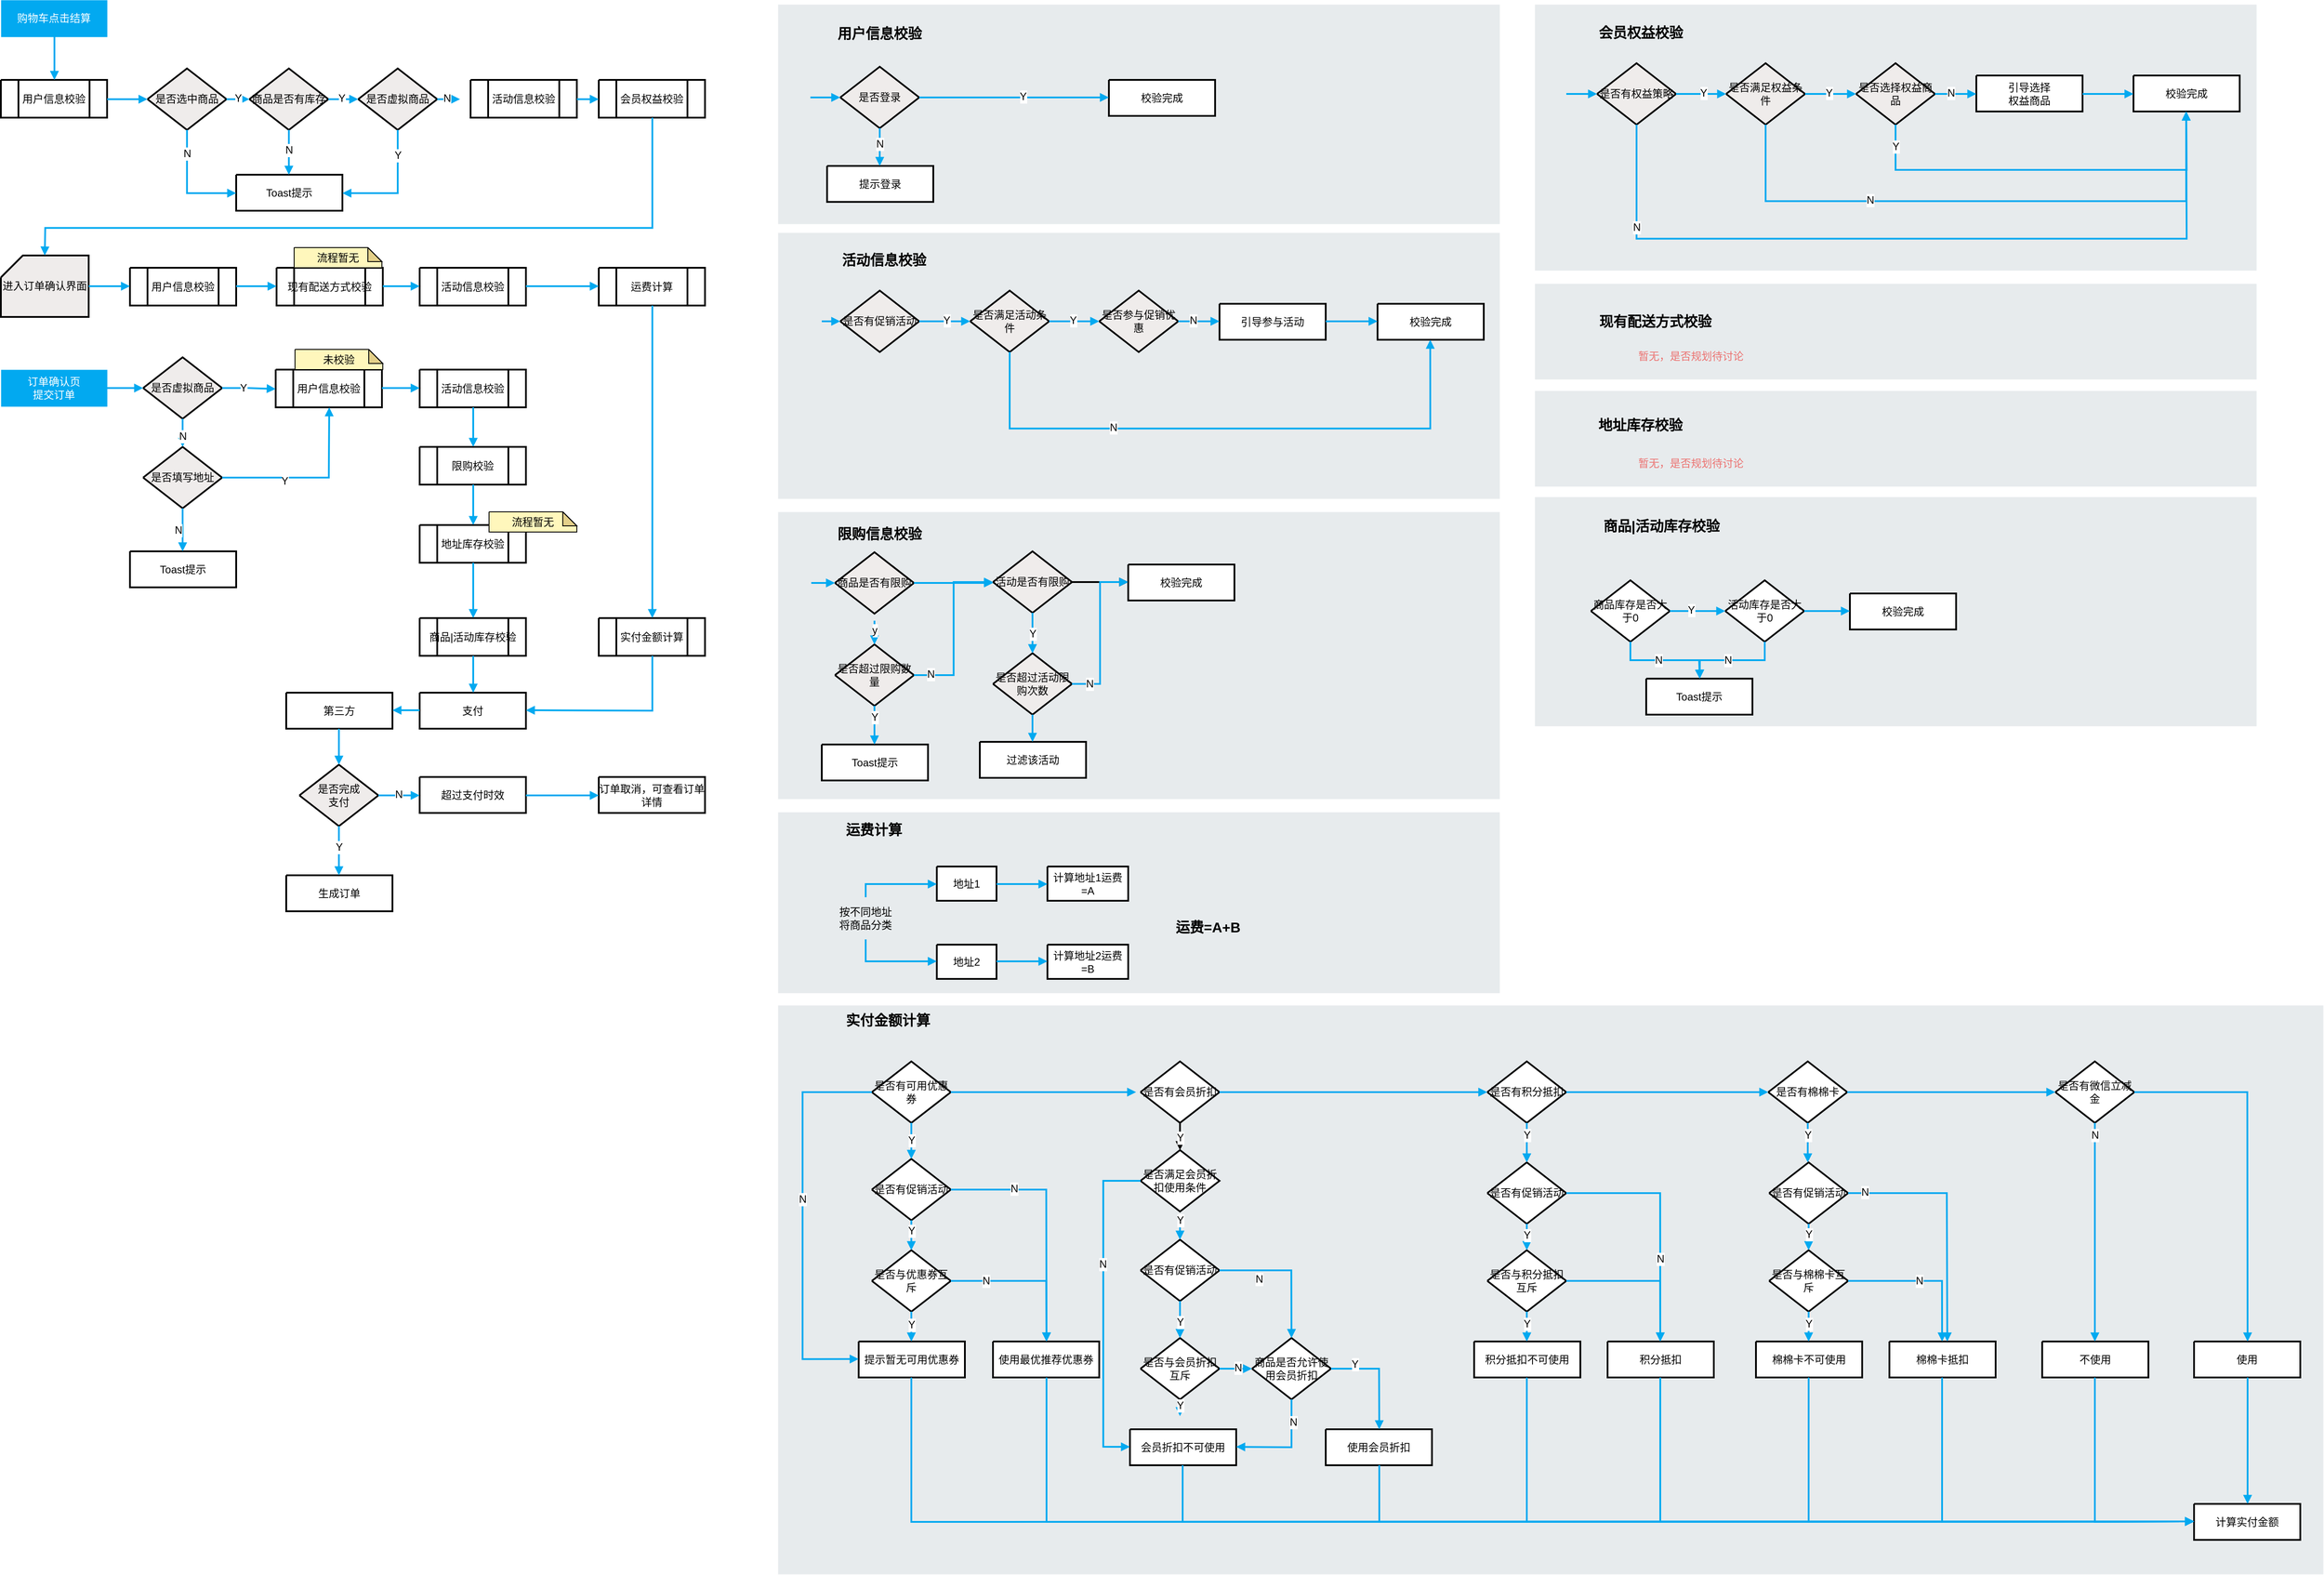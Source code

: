 <mxfile version="22.1.5" type="github">
  <diagram name="第 1 页" id="NAbPCF7UD48UbzSZbQwv">
    <mxGraphModel dx="2840" dy="1626" grid="1" gridSize="10" guides="1" tooltips="1" connect="1" arrows="1" fold="1" page="1" pageScale="1" pageWidth="827" pageHeight="1169" math="0" shadow="0">
      <root>
        <mxCell id="0" />
        <mxCell id="1" parent="0" />
        <UserObject label="" tags="Background" id="yg2AnzIuZsFYhaFM4_QB-1">
          <mxCell style="vsdxID=1;fillColor=#e7ebed;gradientColor=none;shape=stencil(nZBLDoAgDERP0z3SIyjew0SURgSD+Lu9EGJE48rdTPumSQewnFUzSeBs9s4OcqPWK8AKOCejpCMfFKAALDvrZO/sYtrkpyaSUY12jRf2lGMxwdmRuzqBmkwGFuw3evlP+Df6AIO4P+xI63zz7iKMUo8oTg==);strokeColor=none;strokeWidth=0;spacingTop=-3;spacingBottom=-3;spacingLeft=-3;spacingRight=-3;points=[];labelBackgroundColor=none;rounded=0;html=1;whiteSpace=wrap;" vertex="1" parent="1">
            <mxGeometry x="996" y="699" width="822" height="327" as="geometry" />
          </mxCell>
        </UserObject>
        <UserObject label="" tags="Background" id="yg2AnzIuZsFYhaFM4_QB-2">
          <mxCell style="vsdxID=2;fillColor=#e7ebed;gradientColor=none;shape=stencil(nZBLDoAgDERP0z3SIyjew0SURgSD+Lu9EGJE48rdTPumSQewnFUzSeBs9s4OcqPWK8AKOCejpCMfFKAALDvrZO/sYtrkpyaSUY12jRf2lGMxwdmRuzqBmkwGFuw3evlP+Df6AIO4P+xI63zz7iKMUo8oTg==);strokeColor=none;strokeWidth=0;spacingTop=-3;spacingBottom=-3;spacingLeft=-3;spacingRight=-3;points=[];labelBackgroundColor=none;rounded=0;html=1;whiteSpace=wrap;" vertex="1" parent="1">
            <mxGeometry x="996" y="1261" width="1760" height="648" as="geometry" />
          </mxCell>
        </UserObject>
        <UserObject label="" tags="Background" id="yg2AnzIuZsFYhaFM4_QB-3">
          <mxCell style="vsdxID=3;fillColor=#e7ebed;gradientColor=none;shape=stencil(nZBLDoAgDERP0z3SIyjew0SURgSD+Lu9EGJE48rdTPumSQewnFUzSeBs9s4OcqPWK8AKOCejpCMfFKAALDvrZO/sYtrkpyaSUY12jRf2lGMxwdmRuzqBmkwGFuw3evlP+Df6AIO4P+xI63zz7iKMUo8oTg==);strokeColor=none;strokeWidth=0;spacingTop=-3;spacingBottom=-3;spacingLeft=-3;spacingRight=-3;points=[];labelBackgroundColor=none;rounded=0;html=1;whiteSpace=wrap;" vertex="1" parent="1">
            <mxGeometry x="1858" y="682" width="822" height="261" as="geometry" />
          </mxCell>
        </UserObject>
        <UserObject label="" tags="Background" id="yg2AnzIuZsFYhaFM4_QB-4">
          <mxCell style="vsdxID=4;fillColor=#e7ebed;gradientColor=none;shape=stencil(nZBLDoAgDERP0z3SIyjew0SURgSD+Lu9EGJE48rdTPumSQewnFUzSeBs9s4OcqPWK8AKOCejpCMfFKAALDvrZO/sYtrkpyaSUY12jRf2lGMxwdmRuzqBmkwGFuw3evlP+Df6AIO4P+xI63zz7iKMUo8oTg==);strokeColor=none;strokeWidth=0;spacingTop=-3;spacingBottom=-3;spacingLeft=-3;spacingRight=-3;points=[];labelBackgroundColor=none;rounded=0;html=1;whiteSpace=wrap;" vertex="1" parent="1">
            <mxGeometry x="996" y="1041" width="822" height="206" as="geometry" />
          </mxCell>
        </UserObject>
        <UserObject label="" tags="Background" id="yg2AnzIuZsFYhaFM4_QB-5">
          <mxCell style="vsdxID=5;fillColor=#e7ebed;gradientColor=none;shape=stencil(nZBLDoAgDERP0z3SIyjew0SURgSD+Lu9EGJE48rdTPumSQewnFUzSeBs9s4OcqPWK8AKOCejpCMfFKAALDvrZO/sYtrkpyaSUY12jRf2lGMxwdmRuzqBmkwGFuw3evlP+Df6AIO4P+xI63zz7iKMUo8oTg==);strokeColor=none;strokeWidth=0;spacingTop=-3;spacingBottom=-3;spacingLeft=-3;spacingRight=-3;points=[];labelBackgroundColor=none;rounded=0;html=1;whiteSpace=wrap;" vertex="1" parent="1">
            <mxGeometry x="1858" y="439" width="822" height="109" as="geometry" />
          </mxCell>
        </UserObject>
        <UserObject label="" tags="Background" id="yg2AnzIuZsFYhaFM4_QB-6">
          <mxCell style="vsdxID=6;fillColor=#e7ebed;gradientColor=none;shape=stencil(nZBLDoAgDERP0z3SIyjew0SURgSD+Lu9EGJE48rdTPumSQewnFUzSeBs9s4OcqPWK8AKOCejpCMfFKAALDvrZO/sYtrkpyaSUY12jRf2lGMxwdmRuzqBmkwGFuw3evlP+Df6AIO4P+xI63zz7iKMUo8oTg==);strokeColor=none;strokeWidth=0;spacingTop=-3;spacingBottom=-3;spacingLeft=-3;spacingRight=-3;points=[];labelBackgroundColor=none;rounded=0;html=1;whiteSpace=wrap;" vertex="1" parent="1">
            <mxGeometry x="996" y="381" width="822" height="303" as="geometry" />
          </mxCell>
        </UserObject>
        <UserObject label="" tags="Background" id="yg2AnzIuZsFYhaFM4_QB-7">
          <mxCell style="vsdxID=7;fillColor=#e7ebed;gradientColor=none;shape=stencil(nZBLDoAgDERP0z3SIyjew0SURgSD+Lu9EGJE48rdTPumSQewnFUzSeBs9s4OcqPWK8AKOCejpCMfFKAALDvrZO/sYtrkpyaSUY12jRf2lGMxwdmRuzqBmkwGFuw3evlP+Df6AIO4P+xI63zz7iKMUo8oTg==);strokeColor=none;strokeWidth=0;spacingTop=-3;spacingBottom=-3;spacingLeft=-3;spacingRight=-3;points=[];labelBackgroundColor=none;rounded=0;html=1;whiteSpace=wrap;" vertex="1" parent="1">
            <mxGeometry x="996" y="121" width="822" height="250" as="geometry" />
          </mxCell>
        </UserObject>
        <UserObject label="&lt;div style=&quot;font-size: 1px&quot;&gt;&lt;p style=&quot;text-align:center;margin-left:0;margin-right:0;margin-top:0px;margin-bottom:0px;text-indent:0;vertical-align:middle;direction:ltr;&quot;&gt;&lt;font style=&quot;font-size:12px;font-family:0;color:#ffffff;direction:ltr;letter-spacing:0px;line-height:120%;opacity:1&quot;&gt;购物车点击结算&lt;/font&gt;&lt;/p&gt;&lt;/div&gt;" tags="Background" id="yg2AnzIuZsFYhaFM4_QB-8">
          <mxCell style="verticalAlign=middle;align=center;overflow=width;vsdxID=8;fillColor=#02a9f0;gradientColor=none;shape=stencil(nZBLDoAgDERP0z3SIyjew0SURgSD+Lu9EGJE48rdTPumSQewnFUzSeBs9s4OcqPWK8AKOCejpCMfFKAALDvrZO/sYtrkpyaSUY12jRf2lGMxwdmRuzqBmkwGFuw3evlP+Df6AIO4P+xI63zz7iKMUo8oTg==);strokeColor=none;strokeWidth=0;spacingTop=-3;spacingBottom=-3;spacingLeft=-3;spacingRight=-3;points=[];labelBackgroundColor=none;rounded=0;html=1;whiteSpace=wrap;" vertex="1" parent="1">
            <mxGeometry x="111" y="116" width="121" height="42" as="geometry" />
          </mxCell>
        </UserObject>
        <UserObject label="&lt;div style=&quot;font-size: 1px&quot;&gt;&lt;p style=&quot;text-align:center;margin-left:0;margin-right:0;margin-top:0px;margin-bottom:0px;text-indent:0;vertical-align:middle;direction:ltr;&quot;&gt;&lt;font style=&quot;font-size:12px;font-family:0;color:#000000;direction:ltr;letter-spacing:0px;line-height:120%;opacity:1&quot;&gt;用户信息校验&lt;/font&gt;&lt;/p&gt;&lt;/div&gt;" tags="Background" id="yg2AnzIuZsFYhaFM4_QB-9">
          <mxCell style="verticalAlign=middle;align=center;overflow=width;vsdxID=9;fillColor=#FFFFFF;gradientColor=none;shape=stencil(nZJLDsMgDERP421EcH/7NL1HpJBilUJESD+3LwhVJaSLiN0MPI9s2YDNJLtRAGeTs+YmntQ7CXgGzklLYcl5BdgCNoOx4mrNrPvoxy6QQd3NIyS8Yh0LFZy9U3eJoCKdgDUrRr/+L1yMloHL6etDtcfNY63grNtl9gmr3XFr9hrOsr34rXAgpeIFpP/5yv1TPBdsPw==);strokeColor=#000000;strokeWidth=2;spacingTop=-3;spacingBottom=-3;spacingLeft=-3;spacingRight=-3;points=[];labelBackgroundColor=none;rounded=0;html=1;whiteSpace=wrap;" vertex="1" parent="1">
            <mxGeometry x="111" y="207" width="121" height="43" as="geometry" />
          </mxCell>
        </UserObject>
        <UserObject label="&lt;div style=&quot;font-size: 1px&quot;&gt;&lt;p style=&quot;text-align:center;margin-left:0;margin-right:0;margin-top:0px;margin-bottom:0px;text-indent:0;vertical-align:middle;direction:ltr;&quot;&gt;&lt;font style=&quot;font-size:12px;font-family:0;color:#000000;direction:ltr;letter-spacing:0px;line-height:120%;opacity:1&quot;&gt;是否选中商品&lt;/font&gt;&lt;/p&gt;&lt;/div&gt;" tags="Background" id="yg2AnzIuZsFYhaFM4_QB-10">
          <mxCell style="verticalAlign=middle;align=center;overflow=width;vsdxID=10;fillColor=#efeceb;gradientColor=none;shape=stencil(nZBdDoMgEIRPs+/IxhNYew8TUTYiGKT+3F7IppE2jTF9m9n9Zh4GsJp1MymQYg7eDWqlNmjAB0hJVitPISrAGrDqnFe9dy/bsp+aRCY1uiU1bJwTKSHFzq5k+2TSkM3I8hO9IAvxd+s7+pO933pFRnGO0ZExvGX+/x4vnnh4rA8=);strokeColor=#000000;strokeWidth=2;spacingTop=-3;spacingBottom=-3;spacingLeft=-3;spacingRight=-3;points=[];labelBackgroundColor=none;rounded=0;html=1;whiteSpace=wrap;" vertex="1" parent="1">
            <mxGeometry x="278" y="194" width="90" height="70" as="geometry" />
          </mxCell>
        </UserObject>
        <UserObject label="&lt;div style=&quot;font-size: 1px&quot;&gt;&lt;p style=&quot;text-align:center;margin-left:0;margin-right:0;margin-top:0px;margin-bottom:0px;text-indent:0;vertical-align:middle;direction:ltr;&quot;&gt;&lt;font style=&quot;font-size:12px;font-family:0;color:#000000;direction:ltr;letter-spacing:0px;line-height:120%;opacity:1&quot;&gt;商品是否有库存&lt;/font&gt;&lt;/p&gt;&lt;/div&gt;" tags="Background" id="yg2AnzIuZsFYhaFM4_QB-11">
          <mxCell style="verticalAlign=middle;align=center;overflow=width;vsdxID=11;fillColor=#efeceb;gradientColor=none;shape=stencil(nZBdDoMgEIRPs+/IxhNYew8TUTYiGKT+3F7IppE2jTF9m9n9Zh4GsJp1MymQYg7eDWqlNmjAB0hJVitPISrAGrDqnFe9dy/bsp+aRCY1uiU1bJwTKSHFzq5k+2TSkM3I8hO9IAvxd+s7+pO933pFRnGO0ZExvGX+/x4vnnh4rA8=);strokeColor=#000000;strokeWidth=2;spacingTop=-3;spacingBottom=-3;spacingLeft=-3;spacingRight=-3;points=[];labelBackgroundColor=none;rounded=0;html=1;whiteSpace=wrap;" vertex="1" parent="1">
            <mxGeometry x="394" y="194" width="90" height="70" as="geometry" />
          </mxCell>
        </UserObject>
        <UserObject label="&lt;div style=&quot;font-size: 1px&quot;&gt;&lt;p style=&quot;text-align:center;margin-left:0;margin-right:0;margin-top:0px;margin-bottom:0px;text-indent:0;vertical-align:middle;direction:ltr;&quot;&gt;&lt;font style=&quot;font-size:12px;font-family:0;color:#000000;direction:ltr;letter-spacing:0px;line-height:120%;opacity:1&quot;&gt;是否虚拟商品&lt;/font&gt;&lt;/p&gt;&lt;/div&gt;" tags="Background" id="yg2AnzIuZsFYhaFM4_QB-12">
          <mxCell style="verticalAlign=middle;align=center;overflow=width;vsdxID=12;fillColor=#efeceb;gradientColor=none;shape=stencil(nZBdDoMgEIRPs+/IxhNYew8TUTYiGKT+3F7IppE2jTF9m9n9Zh4GsJp1MymQYg7eDWqlNmjAB0hJVitPISrAGrDqnFe9dy/bsp+aRCY1uiU1bJwTKSHFzq5k+2TSkM3I8hO9IAvxd+s7+pO933pFRnGO0ZExvGX+/x4vnnh4rA8=);strokeColor=#000000;strokeWidth=2;spacingTop=-3;spacingBottom=-3;spacingLeft=-3;spacingRight=-3;points=[];labelBackgroundColor=none;rounded=0;html=1;whiteSpace=wrap;" vertex="1" parent="1">
            <mxGeometry x="518" y="194" width="90" height="70" as="geometry" />
          </mxCell>
        </UserObject>
        <UserObject label="&lt;div style=&quot;font-size: 1px&quot;&gt;&lt;p style=&quot;text-align:center;margin-left:0;margin-right:0;margin-top:0px;margin-bottom:0px;text-indent:0;vertical-align:middle;direction:ltr;&quot;&gt;&lt;font style=&quot;font-size:12px;font-family:0;color:#000000;direction:ltr;letter-spacing:0px;line-height:120%;opacity:1&quot;&gt;Toast提示&lt;/font&gt;&lt;/p&gt;&lt;/div&gt;" tags="Background" id="yg2AnzIuZsFYhaFM4_QB-13">
          <mxCell style="verticalAlign=middle;align=center;overflow=width;vsdxID=13;fillColor=#FFFFFF;gradientColor=none;shape=stencil(nZBRDoQgDERP03+WHsHFe5iISyOCQdT19kIaIxq//Jtp3zTpAFaTaUYNUkwx+F6v1EYD+AUpyRkdKCYFqACrzgf9C352LfuxyWRWg1/yhT/nRE5IsZWuZtCSK8CPeI0e/hF+jV7AJM4PO7KWCyr390bSiNtEtQM=);strokeColor=#000000;strokeWidth=2;spacingTop=-3;spacingBottom=-3;spacingLeft=-3;spacingRight=-3;points=[];labelBackgroundColor=none;rounded=0;html=1;whiteSpace=wrap;" vertex="1" parent="1">
            <mxGeometry x="379" y="315" width="121" height="41" as="geometry" />
          </mxCell>
        </UserObject>
        <UserObject label="&lt;div style=&quot;font-size: 1px&quot;&gt;&lt;p style=&quot;text-align:center;margin-left:0;margin-right:0;margin-top:0px;margin-bottom:0px;text-indent:0;vertical-align:middle;direction:ltr;&quot;&gt;&lt;font style=&quot;font-size:12px;font-family:0;color:#000000;direction:ltr;letter-spacing:0px;line-height:120%;opacity:1&quot;&gt;活动信息校验&lt;/font&gt;&lt;/p&gt;&lt;/div&gt;" tags="Background" id="yg2AnzIuZsFYhaFM4_QB-14">
          <mxCell style="verticalAlign=middle;align=center;overflow=width;vsdxID=14;fillColor=#FFFFFF;gradientColor=none;shape=stencil(nZJLDsMgDERP421EcH/7NL1HpJBilUJESD+3LwhVJaSLiN0MPI9s2YDNJLtRAGeTs+YmntQ7CXgGzklLYcl5BdgCNoOx4mrNrPvoxy6QQd3NIyS8Yh0LFZy9U3eJoCKdgDUrRr/+L1yMloHL6etDtcfNY63grNtl9gmr3XFr9hrOsr34rXAgpeIFpP/5yv1TPBdsPw==);strokeColor=#000000;strokeWidth=2;spacingTop=-3;spacingBottom=-3;spacingLeft=-3;spacingRight=-3;points=[];labelBackgroundColor=none;rounded=0;html=1;whiteSpace=wrap;" vertex="1" parent="1">
            <mxGeometry x="646" y="207" width="121" height="43" as="geometry" />
          </mxCell>
        </UserObject>
        <UserObject label="&lt;div style=&quot;font-size: 1px&quot;&gt;&lt;p style=&quot;text-align:center;margin-left:0;margin-right:0;margin-top:0px;margin-bottom:0px;text-indent:0;vertical-align:middle;direction:ltr;&quot;&gt;&lt;font style=&quot;font-size:12px;font-family:0;color:#000000;direction:ltr;letter-spacing:0px;line-height:120%;opacity:1&quot;&gt;进入订单确认界面&lt;/font&gt;&lt;/p&gt;&lt;/div&gt;" tags="Background" id="yg2AnzIuZsFYhaFM4_QB-15">
          <mxCell style="verticalAlign=middle;align=center;overflow=width;vsdxID=15;fillColor=#efeceb;gradientColor=none;shape=stencil(nZHdCsIwDIWfJreSJQwfYM73GKyzwdqOrv69va1BnKIMdndO8iWQE+Bmst1ogHBKMRzNVfpkgXdAJN6aKCkr4Ba4GUI0hxjOvlc/doUs6hQuZcNN57BMEN7Vcb3ZVs/KXmEnfgZT/UHjf7JCXIu+/E94Nbpw2QKcxTvAQZzT/Of978BzSZ/F7QM=);strokeColor=#000000;strokeWidth=2;spacingTop=-3;spacingBottom=-3;spacingLeft=-3;spacingRight=-3;points=[];labelBackgroundColor=none;rounded=0;html=1;whiteSpace=wrap;" vertex="1" parent="1">
            <mxGeometry x="111" y="407" width="100" height="70" as="geometry" />
          </mxCell>
        </UserObject>
        <UserObject label="&lt;div style=&quot;font-size: 1px&quot;&gt;&lt;p style=&quot;text-align:center;margin-left:0;margin-right:0;margin-top:0px;margin-bottom:0px;text-indent:0;vertical-align:middle;direction:ltr;&quot;&gt;&lt;font style=&quot;font-size:12px;font-family:0;color:#000000;direction:ltr;letter-spacing:0px;line-height:120%;opacity:1&quot;&gt;会员权益校验&lt;/font&gt;&lt;/p&gt;&lt;/div&gt;" tags="Background" id="yg2AnzIuZsFYhaFM4_QB-16">
          <mxCell style="verticalAlign=middle;align=center;overflow=width;vsdxID=16;fillColor=#FFFFFF;gradientColor=none;shape=stencil(nZJLDsMgDERP421EcH/7NL1HpJBilUJESD+3LwhVJaSLiN0MPI9s2YDNJLtRAGeTs+YmntQ7CXgGzklLYcl5BdgCNoOx4mrNrPvoxy6QQd3NIyS8Yh0LFZy9U3eJoCKdgDUrRr/+L1yMloHL6etDtcfNY63grNtl9gmr3XFr9hrOsr34rXAgpeIFpP/5yv1TPBdsPw==);strokeColor=#000000;strokeWidth=2;spacingTop=-3;spacingBottom=-3;spacingLeft=-3;spacingRight=-3;points=[];labelBackgroundColor=none;rounded=0;html=1;whiteSpace=wrap;" vertex="1" parent="1">
            <mxGeometry x="792" y="207" width="121" height="43" as="geometry" />
          </mxCell>
        </UserObject>
        <UserObject label="&lt;div style=&quot;font-size: 1px&quot;&gt;&lt;p style=&quot;text-align:center;margin-left:0;margin-right:0;margin-top:0px;margin-bottom:0px;text-indent:0;vertical-align:middle;direction:ltr;&quot;&gt;&lt;font style=&quot;font-size:12px;font-family:0;color:#000000;direction:ltr;letter-spacing:0px;line-height:120%;opacity:1&quot;&gt;用户信息校验&lt;/font&gt;&lt;/p&gt;&lt;/div&gt;" tags="Background" id="yg2AnzIuZsFYhaFM4_QB-17">
          <mxCell style="verticalAlign=middle;align=center;overflow=width;vsdxID=17;fillColor=#FFFFFF;gradientColor=none;shape=stencil(nZJLDsMgDERP421EcH/7NL1HpJBilUJESD+3LwhVJaSLiN0MPI9s2YDNJLtRAGeTs+YmntQ7CXgGzklLYcl5BdgCNoOx4mrNrPvoxy6QQd3NIyS8Yh0LFZy9U3eJoCKdgDUrRr/+L1yMloHL6etDtcfNY63grNtl9gmr3XFr9hrOsr34rXAgpeIFpP/5yv1TPBdsPw==);strokeColor=#000000;strokeWidth=2;spacingTop=-3;spacingBottom=-3;spacingLeft=-3;spacingRight=-3;points=[];labelBackgroundColor=none;rounded=0;html=1;whiteSpace=wrap;" vertex="1" parent="1">
            <mxGeometry x="258" y="421" width="121" height="43" as="geometry" />
          </mxCell>
        </UserObject>
        <UserObject label="&lt;div style=&quot;font-size: 1px&quot;&gt;&lt;p style=&quot;text-align:center;margin-left:0;margin-right:0;margin-top:0px;margin-bottom:0px;text-indent:0;vertical-align:middle;direction:ltr;&quot;&gt;&lt;font style=&quot;font-size:12px;font-family:0;color:#000000;direction:ltr;letter-spacing:0px;line-height:120%;opacity:1&quot;&gt;现有配送方式校验&lt;/font&gt;&lt;/p&gt;&lt;/div&gt;" tags="Background" id="yg2AnzIuZsFYhaFM4_QB-18">
          <mxCell style="verticalAlign=middle;align=center;overflow=width;vsdxID=18;fillColor=#FFFFFF;gradientColor=none;shape=stencil(nZJLDsMgDERP421EcH/7NL1HpJBilUJESD+3LwhVJaSLiN0MPI9s2YDNJLtRAGeTs+YmntQ7CXgGzklLYcl5BdgCNoOx4mrNrPvoxy6QQd3NIyS8Yh0LFZy9U3eJoCKdgDUrRr/+L1yMloHL6etDtcfNY63grNtl9gmr3XFr9hrOsr34rXAgpeIFpP/5yv1TPBdsPw==);strokeColor=#000000;strokeWidth=2;spacingTop=-3;spacingBottom=-3;spacingLeft=-3;spacingRight=-3;points=[];labelBackgroundColor=none;rounded=0;html=1;whiteSpace=wrap;" vertex="1" parent="1">
            <mxGeometry x="425" y="421" width="121" height="43" as="geometry" />
          </mxCell>
        </UserObject>
        <UserObject label="&lt;div style=&quot;font-size: 1px&quot;&gt;&lt;p style=&quot;text-align:center;margin-left:0;margin-right:0;margin-top:0px;margin-bottom:0px;text-indent:0;vertical-align:middle;direction:ltr;&quot;&gt;&lt;font style=&quot;font-size:12px;font-family:0;color:#000000;direction:ltr;letter-spacing:0px;line-height:120%;opacity:1&quot;&gt;流程暂无&lt;/font&gt;&lt;/p&gt;&lt;/div&gt;" tags="Background" id="yg2AnzIuZsFYhaFM4_QB-19">
          <mxCell style="verticalAlign=middle;align=center;overflow=width;vsdxID=19;fillColor=#fff7bc;gradientColor=none;shape=stencil(UzV2Ls5ILEhVNTIoLinKz04tz0wpyVA1dlE1MsrMy0gtyiwBslSNXVWNndPyi1LTi/JL81Ig/IJEkEoQKze/DGRCBUSfAUiHkUElMs8NojAnMw9JoYUJsSoNDVANNbPUMzUnXjmMj1Ux2UrJUwhkIAIuLTMnB1kGPYiBQpDoMXYFAA==);strokeColor=none;strokeWidth=0;spacingTop=-3;spacingBottom=-3;spacingLeft=-3;spacingRight=-3;points=[];labelBackgroundColor=none;rounded=0;html=1;whiteSpace=wrap;" vertex="1" parent="1">
            <mxGeometry x="445" y="398" width="100" height="23" as="geometry" />
          </mxCell>
        </UserObject>
        <UserObject label="" tags="Background" id="yg2AnzIuZsFYhaFM4_QB-20">
          <mxCell style="vsdxID=20;fillColor=#e4d089;gradientColor=none;shape=stencil(UzV2Ls5ILEhVNTIoLinKz04tz0wpyVA1dlE1MsrMy0gtyiwBslSNXVWNndPyi1LTi/JL81Ig/IJEkEoQKze/DGRCBUSfhQlIi5FBJYRrAOa5QVTmZObhVmlmqWdqjlu1oYEBKcrxOQPIQLg+LTMnB+J5ZHl03wKFICFl7AoA);strokeColor=#000000;spacingTop=-3;spacingBottom=-3;spacingLeft=-3;spacingRight=-3;points=[];labelBackgroundColor=none;rounded=0;html=1;whiteSpace=wrap;" vertex="1" parent="1">
            <mxGeometry x="445" y="398" width="100" height="23" as="geometry" />
          </mxCell>
        </UserObject>
        <UserObject label="" tags="Background" id="yg2AnzIuZsFYhaFM4_QB-21">
          <mxCell style="vsdxID=21;fillColor=none;gradientColor=none;shape=stencil(UzV2Ls5ILEhVNTIoLinKz04tz0wpyVA1dlE1MsrMy0gtyiwBslSNXVWNndPyi1LTi/JL81Ig/IJEkEoQKze/DGRCBUSfAUiHkUElMs8NojAnMw9JoYUJsSoNDVANNbPUMzUnXjmMj1Ux2UrJUwhkIAIOEubIcuiBDBSCRJCxKwA=);strokeColor=#000000;spacingTop=-3;spacingBottom=-3;spacingLeft=-3;spacingRight=-3;points=[];labelBackgroundColor=none;rounded=0;html=1;whiteSpace=wrap;" vertex="1" parent="1">
            <mxGeometry x="445" y="398" width="100" height="23" as="geometry" />
          </mxCell>
        </UserObject>
        <UserObject label="&lt;div style=&quot;font-size: 1px&quot;&gt;&lt;p style=&quot;text-align:center;margin-left:0;margin-right:0;margin-top:0px;margin-bottom:0px;text-indent:0;vertical-align:middle;direction:ltr;&quot;&gt;&lt;font style=&quot;font-size:12px;font-family:0;color:#000000;direction:ltr;letter-spacing:0px;line-height:120%;opacity:1&quot;&gt;活动信息校验&lt;/font&gt;&lt;/p&gt;&lt;/div&gt;" tags="Background" id="yg2AnzIuZsFYhaFM4_QB-22">
          <mxCell style="verticalAlign=middle;align=center;overflow=width;vsdxID=22;fillColor=#FFFFFF;gradientColor=none;shape=stencil(nZJLDsMgDERP421EcH/7NL1HpJBilUJESD+3LwhVJaSLiN0MPI9s2YDNJLtRAGeTs+YmntQ7CXgGzklLYcl5BdgCNoOx4mrNrPvoxy6QQd3NIyS8Yh0LFZy9U3eJoCKdgDUrRr/+L1yMloHL6etDtcfNY63grNtl9gmr3XFr9hrOsr34rXAgpeIFpP/5yv1TPBdsPw==);strokeColor=#000000;strokeWidth=2;spacingTop=-3;spacingBottom=-3;spacingLeft=-3;spacingRight=-3;points=[];labelBackgroundColor=none;rounded=0;html=1;whiteSpace=wrap;" vertex="1" parent="1">
            <mxGeometry x="588" y="421" width="121" height="43" as="geometry" />
          </mxCell>
        </UserObject>
        <UserObject label="&lt;div style=&quot;font-size: 1px&quot;&gt;&lt;p style=&quot;text-align:center;margin-left:0;margin-right:0;margin-top:0px;margin-bottom:0px;text-indent:0;vertical-align:middle;direction:ltr;&quot;&gt;&lt;font style=&quot;font-size:12px;font-family:0;color:#ffffff;direction:ltr;letter-spacing:0px;line-height:120%;opacity:1&quot;&gt;订单确认页&lt;br/&gt;&lt;/font&gt;&lt;font style=&quot;font-size:12px;font-family:0;color:#ffffff;direction:ltr;letter-spacing:0px;line-height:120%;opacity:1&quot;&gt;提交订单&lt;/font&gt;&lt;/p&gt;&lt;/div&gt;" tags="Background" id="yg2AnzIuZsFYhaFM4_QB-23">
          <mxCell style="verticalAlign=middle;align=center;overflow=width;vsdxID=23;fillColor=#02a9f0;gradientColor=none;shape=stencil(nZBLDoAgDERP0z3SIyjew0SURgSD+Lu9EGJE48rdTPumSQewnFUzSeBs9s4OcqPWK8AKOCejpCMfFKAALDvrZO/sYtrkpyaSUY12jRf2lGMxwdmRuzqBmkwGFuw3evlP+Df6AIO4P+xI63zz7iKMUo8oTg==);strokeColor=none;strokeWidth=0;spacingTop=-3;spacingBottom=-3;spacingLeft=-3;spacingRight=-3;points=[];labelBackgroundColor=none;rounded=0;html=1;whiteSpace=wrap;" vertex="1" parent="1">
            <mxGeometry x="111" y="537" width="121" height="42" as="geometry" />
          </mxCell>
        </UserObject>
        <UserObject label="&lt;div style=&quot;font-size: 1px&quot;&gt;&lt;p style=&quot;text-align:center;margin-left:0;margin-right:0;margin-top:0px;margin-bottom:0px;text-indent:0;vertical-align:middle;direction:ltr;&quot;&gt;&lt;font style=&quot;font-size:12px;font-family:0;color:#000000;direction:ltr;letter-spacing:0px;line-height:120%;opacity:1&quot;&gt;用户信息校验&lt;/font&gt;&lt;/p&gt;&lt;/div&gt;" tags="Background" id="yg2AnzIuZsFYhaFM4_QB-24">
          <mxCell style="verticalAlign=middle;align=center;overflow=width;vsdxID=24;fillColor=#FFFFFF;gradientColor=none;shape=stencil(nZJLDsMgDERP421EcH/7NL1HpJBilUJESD+3LwhVJaSLiN0MPI9s2YDNJLtRAGeTs+YmntQ7CXgGzklLYcl5BdgCNoOx4mrNrPvoxy6QQd3NIyS8Yh0LFZy9U3eJoCKdgDUrRr/+L1yMloHL6etDtcfNY63grNtl9gmr3XFr9hrOsr34rXAgpeIFpP/5yv1TPBdsPw==);strokeColor=#000000;strokeWidth=2;spacingTop=-3;spacingBottom=-3;spacingLeft=-3;spacingRight=-3;points=[];labelBackgroundColor=none;rounded=0;html=1;whiteSpace=wrap;" vertex="1" parent="1">
            <mxGeometry x="424" y="537" width="121" height="43" as="geometry" />
          </mxCell>
        </UserObject>
        <UserObject label="&lt;div style=&quot;font-size: 1px&quot;&gt;&lt;p style=&quot;text-align:center;margin-left:0;margin-right:0;margin-top:0px;margin-bottom:0px;text-indent:0;vertical-align:middle;direction:ltr;&quot;&gt;&lt;font style=&quot;font-size:12px;font-family:0;color:#000000;direction:ltr;letter-spacing:0px;line-height:120%;opacity:1&quot;&gt;未校验&lt;/font&gt;&lt;/p&gt;&lt;/div&gt;" tags="Background" id="yg2AnzIuZsFYhaFM4_QB-25">
          <mxCell style="verticalAlign=middle;align=center;overflow=width;vsdxID=25;fillColor=#fff7bc;gradientColor=none;shape=stencil(UzV2Ls5ILEhVNTIoLinKz04tz0wpyVA1dlE1MsrMy0gtyiwBslSNXVWNndPyi1LTi/JL81Ig/IJEkEoQKze/DGRCBUSfAUiHkUElMs8NojAnMw9JoYUJsSoNDVANNbPUMzUnXjmMj1Ux2UrJUwhkIAIuLTMnB1kGPYiBQpDoMXYFAA==);strokeColor=none;strokeWidth=0;spacingTop=-3;spacingBottom=-3;spacingLeft=-3;spacingRight=-3;points=[];labelBackgroundColor=none;rounded=0;html=1;whiteSpace=wrap;" vertex="1" parent="1">
            <mxGeometry x="446" y="514" width="100" height="23" as="geometry" />
          </mxCell>
        </UserObject>
        <UserObject label="" tags="Background" id="yg2AnzIuZsFYhaFM4_QB-26">
          <mxCell style="vsdxID=26;fillColor=#e4d089;gradientColor=none;shape=stencil(UzV2Ls5ILEhVNTIoLinKz04tz0wpyVA1dlE1MsrMy0gtyiwBslSNXVWNndPyi1LTi/JL81Ig/IJEkEoQKze/DGRCBUSfhQlIi5FBJYRrAOa5QVTmZObhVmlmqWdqjlu1oYEBKcrxOQPIQLg+LTMnB+J5ZHl03wKFICFl7AoA);strokeColor=#000000;spacingTop=-3;spacingBottom=-3;spacingLeft=-3;spacingRight=-3;points=[];labelBackgroundColor=none;rounded=0;html=1;whiteSpace=wrap;" vertex="1" parent="1">
            <mxGeometry x="446" y="514" width="100" height="23" as="geometry" />
          </mxCell>
        </UserObject>
        <UserObject label="" tags="Background" id="yg2AnzIuZsFYhaFM4_QB-27">
          <mxCell style="vsdxID=27;fillColor=none;gradientColor=none;shape=stencil(UzV2Ls5ILEhVNTIoLinKz04tz0wpyVA1dlE1MsrMy0gtyiwBslSNXVWNndPyi1LTi/JL81Ig/IJEkEoQKze/DGRCBUSfAUiHkUElMs8NojAnMw9JoYUJsSoNDVANNbPUMzUnXjmMj1Ux2UrJUwhkIAIOEubIcuiBDBSCRJCxKwA=);strokeColor=#000000;spacingTop=-3;spacingBottom=-3;spacingLeft=-3;spacingRight=-3;points=[];labelBackgroundColor=none;rounded=0;html=1;whiteSpace=wrap;" vertex="1" parent="1">
            <mxGeometry x="446" y="514" width="100" height="23" as="geometry" />
          </mxCell>
        </UserObject>
        <UserObject label="&lt;div style=&quot;font-size: 1px&quot;&gt;&lt;p style=&quot;text-align:center;margin-left:0;margin-right:0;margin-top:0px;margin-bottom:0px;text-indent:0;vertical-align:middle;direction:ltr;&quot;&gt;&lt;font style=&quot;font-size:12px;font-family:0;color:#000000;direction:ltr;letter-spacing:0px;line-height:120%;opacity:1&quot;&gt;活动信息校验&lt;/font&gt;&lt;/p&gt;&lt;/div&gt;" tags="Background" id="yg2AnzIuZsFYhaFM4_QB-28">
          <mxCell style="verticalAlign=middle;align=center;overflow=width;vsdxID=28;fillColor=#FFFFFF;gradientColor=none;shape=stencil(nZJLDsMgDERP421EcH/7NL1HpJBilUJESD+3LwhVJaSLiN0MPI9s2YDNJLtRAGeTs+YmntQ7CXgGzklLYcl5BdgCNoOx4mrNrPvoxy6QQd3NIyS8Yh0LFZy9U3eJoCKdgDUrRr/+L1yMloHL6etDtcfNY63grNtl9gmr3XFr9hrOsr34rXAgpeIFpP/5yv1TPBdsPw==);strokeColor=#000000;strokeWidth=2;spacingTop=-3;spacingBottom=-3;spacingLeft=-3;spacingRight=-3;points=[];labelBackgroundColor=none;rounded=0;html=1;whiteSpace=wrap;" vertex="1" parent="1">
            <mxGeometry x="588" y="537" width="121" height="43" as="geometry" />
          </mxCell>
        </UserObject>
        <UserObject label="&lt;div style=&quot;font-size: 1px&quot;&gt;&lt;p style=&quot;text-align:center;margin-left:0;margin-right:0;margin-top:0px;margin-bottom:0px;text-indent:0;vertical-align:middle;direction:ltr;&quot;&gt;&lt;font style=&quot;font-size:12px;font-family:0;color:#000000;direction:ltr;letter-spacing:0px;line-height:120%;opacity:1&quot;&gt;是否虚拟商品&lt;/font&gt;&lt;/p&gt;&lt;/div&gt;" tags="Background" id="yg2AnzIuZsFYhaFM4_QB-29">
          <mxCell style="verticalAlign=middle;align=center;overflow=width;vsdxID=29;fillColor=#efeceb;gradientColor=none;shape=stencil(nZBdDoMgEIRPs+/IxhNYew8TUTYiGKT+3F7IppE2jTF9m9n9Zh4GsJp1MymQYg7eDWqlNmjAB0hJVitPISrAGrDqnFe9dy/bsp+aRCY1uiU1bJwTKSHFzq5k+2TSkM3I8hO9IAvxd+s7+pO933pFRnGO0ZExvGX+/x4vnnh4rA8=);strokeColor=#000000;strokeWidth=2;spacingTop=-3;spacingBottom=-3;spacingLeft=-3;spacingRight=-3;points=[];labelBackgroundColor=none;rounded=0;html=1;whiteSpace=wrap;" vertex="1" parent="1">
            <mxGeometry x="273" y="523" width="90" height="70" as="geometry" />
          </mxCell>
        </UserObject>
        <UserObject label="&lt;div style=&quot;font-size: 1px&quot;&gt;&lt;p style=&quot;text-align:center;margin-left:0;margin-right:0;margin-top:0px;margin-bottom:0px;text-indent:0;vertical-align:middle;direction:ltr;&quot;&gt;&lt;font style=&quot;font-size:12px;font-family:0;color:#000000;direction:ltr;letter-spacing:0px;line-height:120%;opacity:1&quot;&gt;Toast提示&lt;/font&gt;&lt;/p&gt;&lt;/div&gt;" tags="Background" id="yg2AnzIuZsFYhaFM4_QB-30">
          <mxCell style="verticalAlign=middle;align=center;overflow=width;vsdxID=30;fillColor=#FFFFFF;gradientColor=none;shape=stencil(nZBRDoQgDERP03+WHsHFe5iISyOCQdT19kIaIxq//Jtp3zTpAFaTaUYNUkwx+F6v1EYD+AUpyRkdKCYFqACrzgf9C352LfuxyWRWg1/yhT/nRE5IsZWuZtCSK8CPeI0e/hF+jV7AJM4PO7KWCyr390bSiNtEtQM=);strokeColor=#000000;strokeWidth=2;spacingTop=-3;spacingBottom=-3;spacingLeft=-3;spacingRight=-3;points=[];labelBackgroundColor=none;rounded=0;html=1;whiteSpace=wrap;" vertex="1" parent="1">
            <mxGeometry x="258" y="744" width="121" height="41" as="geometry" />
          </mxCell>
        </UserObject>
        <UserObject label="&lt;div style=&quot;font-size: 1px&quot;&gt;&lt;p style=&quot;text-align:center;margin-left:0;margin-right:0;margin-top:0px;margin-bottom:0px;text-indent:0;vertical-align:middle;direction:ltr;&quot;&gt;&lt;font style=&quot;font-size:12px;font-family:0;color:#000000;direction:ltr;letter-spacing:0px;line-height:120%;opacity:1&quot;&gt;地址库存校验&lt;/font&gt;&lt;/p&gt;&lt;/div&gt;" tags="Background" id="yg2AnzIuZsFYhaFM4_QB-31">
          <mxCell style="verticalAlign=middle;align=center;overflow=width;vsdxID=31;fillColor=#FFFFFF;gradientColor=none;shape=stencil(nZJLDsMgDERP421EcH/7NL1HpJBilUJESD+3LwhVJaSLiN0MPI9s2YDNJLtRAGeTs+YmntQ7CXgGzklLYcl5BdgCNoOx4mrNrPvoxy6QQd3NIyS8Yh0LFZy9U3eJoCKdgDUrRr/+L1yMloHL6etDtcfNY63grNtl9gmr3XFr9hrOsr34rXAgpeIFpP/5yv1TPBdsPw==);strokeColor=#000000;strokeWidth=2;spacingTop=-3;spacingBottom=-3;spacingLeft=-3;spacingRight=-3;points=[];labelBackgroundColor=none;rounded=0;html=1;whiteSpace=wrap;" vertex="1" parent="1">
            <mxGeometry x="588" y="714" width="121" height="43" as="geometry" />
          </mxCell>
        </UserObject>
        <UserObject label="&lt;div style=&quot;font-size: 1px&quot;&gt;&lt;p style=&quot;text-align:center;margin-left:0;margin-right:0;margin-top:0px;margin-bottom:0px;text-indent:0;vertical-align:middle;direction:ltr;&quot;&gt;&lt;font style=&quot;font-size:12px;font-family:0;color:#000000;direction:ltr;letter-spacing:0px;line-height:120%;opacity:1&quot;&gt;流程暂无&lt;/font&gt;&lt;/p&gt;&lt;/div&gt;" tags="Background" id="yg2AnzIuZsFYhaFM4_QB-32">
          <mxCell style="verticalAlign=middle;align=center;overflow=width;vsdxID=32;fillColor=#fff7bc;gradientColor=none;shape=stencil(UzV2Ls5ILEhVNTIoLinKz04tz0wpyVA1dlE1MsrMy0gtyiwBslSNXVWNndPyi1LTi/JL81Ig/IJEkEoQKze/DGRCBUSfAUiHkUElMs8NojAnMw9JoYUJsSoNDVANNbPUMzUnXjmMj1Ux2UrJUwhkIAIuLTMnB1kGPYiBQpDoMXYFAA==);strokeColor=none;strokeWidth=0;spacingTop=-3;spacingBottom=-3;spacingLeft=-3;spacingRight=-3;points=[];labelBackgroundColor=none;rounded=0;html=1;whiteSpace=wrap;" vertex="1" parent="1">
            <mxGeometry x="667" y="699" width="100" height="23" as="geometry" />
          </mxCell>
        </UserObject>
        <UserObject label="" tags="Background" id="yg2AnzIuZsFYhaFM4_QB-33">
          <mxCell style="vsdxID=33;fillColor=#e4d089;gradientColor=none;shape=stencil(UzV2Ls5ILEhVNTIoLinKz04tz0wpyVA1dlE1MsrMy0gtyiwBslSNXVWNndPyi1LTi/JL81Ig/IJEkEoQKze/DGRCBUSfhQlIi5FBJYRrAOa5QVTmZObhVmlmqWdqjlu1oYEBKcrxOQPIQLg+LTMnB+J5ZHl03wKFICFl7AoA);strokeColor=#000000;spacingTop=-3;spacingBottom=-3;spacingLeft=-3;spacingRight=-3;points=[];labelBackgroundColor=none;rounded=0;html=1;whiteSpace=wrap;" vertex="1" parent="1">
            <mxGeometry x="667" y="699" width="100" height="23" as="geometry" />
          </mxCell>
        </UserObject>
        <UserObject label="" tags="Background" id="yg2AnzIuZsFYhaFM4_QB-34">
          <mxCell style="vsdxID=34;fillColor=none;gradientColor=none;shape=stencil(UzV2Ls5ILEhVNTIoLinKz04tz0wpyVA1dlE1MsrMy0gtyiwBslSNXVWNndPyi1LTi/JL81Ig/IJEkEoQKze/DGRCBUSfAUiHkUElMs8NojAnMw9JoYUJsSoNDVANNbPUMzUnXjmMj1Ux2UrJUwhkIAIOEubIcuiBDBSCRJCxKwA=);strokeColor=#000000;spacingTop=-3;spacingBottom=-3;spacingLeft=-3;spacingRight=-3;points=[];labelBackgroundColor=none;rounded=0;html=1;whiteSpace=wrap;" vertex="1" parent="1">
            <mxGeometry x="667" y="699" width="100" height="23" as="geometry" />
          </mxCell>
        </UserObject>
        <UserObject label="&lt;div style=&quot;font-size: 1px&quot;&gt;&lt;p style=&quot;text-align:center;margin-left:0;margin-right:0;margin-top:0px;margin-bottom:0px;text-indent:0;vertical-align:middle;direction:ltr;&quot;&gt;&lt;font style=&quot;font-size:12px;font-family:0;color:#000000;direction:ltr;letter-spacing:0px;line-height:120%;opacity:1&quot;&gt;商品|活动库存校验&lt;/font&gt;&lt;/p&gt;&lt;/div&gt;" tags="Background" id="yg2AnzIuZsFYhaFM4_QB-35">
          <mxCell style="verticalAlign=middle;align=center;overflow=width;vsdxID=35;fillColor=#FFFFFF;gradientColor=none;shape=stencil(nZJLDsMgDERP421EcH/7NL1HpJBilUJESD+3LwhVJaSLiN0MPI9s2YDNJLtRAGeTs+YmntQ7CXgGzklLYcl5BdgCNoOx4mrNrPvoxy6QQd3NIyS8Yh0LFZy9U3eJoCKdgDUrRr/+L1yMloHL6etDtcfNY63grNtl9gmr3XFr9hrOsr34rXAgpeIFpP/5yv1TPBdsPw==);strokeColor=#000000;strokeWidth=2;spacingTop=-3;spacingBottom=-3;spacingLeft=-3;spacingRight=-3;points=[];labelBackgroundColor=none;rounded=0;html=1;whiteSpace=wrap;" vertex="1" parent="1">
            <mxGeometry x="588" y="820" width="121" height="43" as="geometry" />
          </mxCell>
        </UserObject>
        <UserObject label="&lt;div style=&quot;font-size: 1px&quot;&gt;&lt;p style=&quot;text-align:center;margin-left:0;margin-right:0;margin-top:0px;margin-bottom:0px;text-indent:0;vertical-align:middle;direction:ltr;&quot;&gt;&lt;font style=&quot;font-size:12px;font-family:0;color:#000000;direction:ltr;letter-spacing:0px;line-height:120%;opacity:1&quot;&gt;支付&lt;/font&gt;&lt;/p&gt;&lt;/div&gt;" tags="Background" id="yg2AnzIuZsFYhaFM4_QB-36">
          <mxCell style="verticalAlign=middle;align=center;overflow=width;vsdxID=36;fillColor=#FFFFFF;gradientColor=none;shape=stencil(nZBRDoQgDERP03+WHsHFe5iISyOCQdT19kIaIxq//Jtp3zTpAFaTaUYNUkwx+F6v1EYD+AUpyRkdKCYFqACrzgf9C352LfuxyWRWg1/yhT/nRE5IsZWuZtCSK8CPeI0e/hF+jV7AJM4PO7KWCyr390bSiNtEtQM=);strokeColor=#000000;strokeWidth=2;spacingTop=-3;spacingBottom=-3;spacingLeft=-3;spacingRight=-3;points=[];labelBackgroundColor=none;rounded=0;html=1;whiteSpace=wrap;" vertex="1" parent="1">
            <mxGeometry x="588" y="905" width="121" height="41" as="geometry" />
          </mxCell>
        </UserObject>
        <UserObject label="&lt;div style=&quot;font-size: 1px&quot;&gt;&lt;p style=&quot;text-align:center;margin-left:0;margin-right:0;margin-top:0px;margin-bottom:0px;text-indent:0;vertical-align:middle;direction:ltr;&quot;&gt;&lt;font style=&quot;font-size:12px;font-family:0;color:#000000;direction:ltr;letter-spacing:0px;line-height:120%;opacity:1&quot;&gt;第三方&lt;/font&gt;&lt;/p&gt;&lt;/div&gt;" tags="Background" id="yg2AnzIuZsFYhaFM4_QB-37">
          <mxCell style="verticalAlign=middle;align=center;overflow=width;vsdxID=37;fillColor=#FFFFFF;gradientColor=none;shape=stencil(nZBRDoQgDERP03+WHsHFe5iISyOCQdT19kIaIxq//Jtp3zTpAFaTaUYNUkwx+F6v1EYD+AUpyRkdKCYFqACrzgf9C352LfuxyWRWg1/yhT/nRE5IsZWuZtCSK8CPeI0e/hF+jV7AJM4PO7KWCyr390bSiNtEtQM=);strokeColor=#000000;strokeWidth=2;spacingTop=-3;spacingBottom=-3;spacingLeft=-3;spacingRight=-3;points=[];labelBackgroundColor=none;rounded=0;html=1;whiteSpace=wrap;" vertex="1" parent="1">
            <mxGeometry x="436" y="905" width="121" height="41" as="geometry" />
          </mxCell>
        </UserObject>
        <UserObject label="&lt;div style=&quot;font-size: 1px&quot;&gt;&lt;p style=&quot;text-align:center;margin-left:0;margin-right:0;margin-top:0px;margin-bottom:0px;text-indent:0;vertical-align:middle;direction:ltr;&quot;&gt;&lt;font style=&quot;font-size:12px;font-family:0;color:#000000;direction:ltr;letter-spacing:0px;line-height:120%;opacity:1&quot;&gt;是否完成&lt;br/&gt;&lt;/font&gt;&lt;font style=&quot;font-size:12px;font-family:0;color:#000000;direction:ltr;letter-spacing:0px;line-height:120%;opacity:1&quot;&gt;支付&lt;/font&gt;&lt;/p&gt;&lt;/div&gt;" tags="Background" id="yg2AnzIuZsFYhaFM4_QB-38">
          <mxCell style="verticalAlign=middle;align=center;overflow=width;vsdxID=38;fillColor=#efeceb;gradientColor=none;shape=stencil(nZBdDoMgEIRPs+/IxhNYew8TUTYiGKT+3F7IppE2jTF9m9n9Zh4GsJp1MymQYg7eDWqlNmjAB0hJVitPISrAGrDqnFe9dy/bsp+aRCY1uiU1bJwTKSHFzq5k+2TSkM3I8hO9IAvxd+s7+pO933pFRnGO0ZExvGX+/x4vnnh4rA8=);strokeColor=#000000;strokeWidth=2;spacingTop=-3;spacingBottom=-3;spacingLeft=-3;spacingRight=-3;points=[];labelBackgroundColor=none;rounded=0;html=1;whiteSpace=wrap;" vertex="1" parent="1">
            <mxGeometry x="451" y="987" width="90" height="70" as="geometry" />
          </mxCell>
        </UserObject>
        <UserObject label="&lt;div style=&quot;font-size: 1px&quot;&gt;&lt;p style=&quot;text-align:center;margin-left:0;margin-right:0;margin-top:0px;margin-bottom:0px;text-indent:0;vertical-align:middle;direction:ltr;&quot;&gt;&lt;font style=&quot;font-size:12px;font-family:0;color:#000000;direction:ltr;letter-spacing:0px;line-height:120%;opacity:1&quot;&gt;生成订单&lt;/font&gt;&lt;/p&gt;&lt;/div&gt;" tags="Background" id="yg2AnzIuZsFYhaFM4_QB-39">
          <mxCell style="verticalAlign=middle;align=center;overflow=width;vsdxID=39;fillColor=#FFFFFF;gradientColor=none;shape=stencil(nZBRDoQgDERP03+WHsHFe5iISyOCQdT19kIaIxq//Jtp3zTpAFaTaUYNUkwx+F6v1EYD+AUpyRkdKCYFqACrzgf9C352LfuxyWRWg1/yhT/nRE5IsZWuZtCSK8CPeI0e/hF+jV7AJM4PO7KWCyr390bSiNtEtQM=);strokeColor=#000000;strokeWidth=2;spacingTop=-3;spacingBottom=-3;spacingLeft=-3;spacingRight=-3;points=[];labelBackgroundColor=none;rounded=0;html=1;whiteSpace=wrap;" vertex="1" parent="1">
            <mxGeometry x="436" y="1113" width="121" height="41" as="geometry" />
          </mxCell>
        </UserObject>
        <UserObject label="&lt;div style=&quot;font-size: 1px&quot;&gt;&lt;p style=&quot;text-align:center;margin-left:0;margin-right:0;margin-top:0px;margin-bottom:0px;text-indent:0;vertical-align:middle;direction:ltr;&quot;&gt;&lt;font style=&quot;font-size:12px;font-family:0;color:#000000;direction:ltr;letter-spacing:0px;line-height:120%;opacity:1&quot;&gt;实付金额计算&lt;/font&gt;&lt;/p&gt;&lt;/div&gt;" tags="Background" id="yg2AnzIuZsFYhaFM4_QB-40">
          <mxCell style="verticalAlign=middle;align=center;overflow=width;vsdxID=40;fillColor=#FFFFFF;gradientColor=none;shape=stencil(nZJLDsMgDERP421EcH/7NL1HpJBilUJESD+3LwhVJaSLiN0MPI9s2YDNJLtRAGeTs+YmntQ7CXgGzklLYcl5BdgCNoOx4mrNrPvoxy6QQd3NIyS8Yh0LFZy9U3eJoCKdgDUrRr/+L1yMloHL6etDtcfNY63grNtl9gmr3XFr9hrOsr34rXAgpeIFpP/5yv1TPBdsPw==);strokeColor=#000000;strokeWidth=2;spacingTop=-3;spacingBottom=-3;spacingLeft=-3;spacingRight=-3;points=[];labelBackgroundColor=none;rounded=0;html=1;whiteSpace=wrap;" vertex="1" parent="1">
            <mxGeometry x="792" y="820" width="121" height="43" as="geometry" />
          </mxCell>
        </UserObject>
        <UserObject label="&lt;div style=&quot;font-size: 1px&quot;&gt;&lt;p style=&quot;text-align:center;margin-left:0;margin-right:0;margin-top:0px;margin-bottom:0px;text-indent:0;vertical-align:middle;direction:ltr;&quot;&gt;&lt;font style=&quot;font-size:12px;font-family:0;color:#000000;direction:ltr;letter-spacing:0px;line-height:120%;opacity:1&quot;&gt;超过支付时效&lt;/font&gt;&lt;/p&gt;&lt;/div&gt;" tags="Background" id="yg2AnzIuZsFYhaFM4_QB-41">
          <mxCell style="verticalAlign=middle;align=center;overflow=width;vsdxID=41;fillColor=#FFFFFF;gradientColor=none;shape=stencil(nZBRDoQgDERP03+WHsHFe5iISyOCQdT19kIaIxq//Jtp3zTpAFaTaUYNUkwx+F6v1EYD+AUpyRkdKCYFqACrzgf9C352LfuxyWRWg1/yhT/nRE5IsZWuZtCSK8CPeI0e/hF+jV7AJM4PO7KWCyr390bSiNtEtQM=);strokeColor=#000000;strokeWidth=2;spacingTop=-3;spacingBottom=-3;spacingLeft=-3;spacingRight=-3;points=[];labelBackgroundColor=none;rounded=0;html=1;whiteSpace=wrap;" vertex="1" parent="1">
            <mxGeometry x="588" y="1001" width="121" height="41" as="geometry" />
          </mxCell>
        </UserObject>
        <UserObject label="&lt;div style=&quot;font-size: 1px&quot;&gt;&lt;p style=&quot;text-align:center;margin-left:0;margin-right:0;margin-top:0px;margin-bottom:0px;text-indent:0;vertical-align:middle;direction:ltr;&quot;&gt;&lt;font style=&quot;font-size:12px;font-family:0;color:#000000;direction:ltr;letter-spacing:0px;line-height:120%;opacity:1&quot;&gt;订单取消，可查看订单详情&lt;/font&gt;&lt;/p&gt;&lt;/div&gt;" tags="Background" id="yg2AnzIuZsFYhaFM4_QB-42">
          <mxCell style="verticalAlign=middle;align=center;overflow=width;vsdxID=42;fillColor=#FFFFFF;gradientColor=none;shape=stencil(nZBRDoQgDERP03+WHsHFe5iISyOCQdT19kIaIxq//Jtp3zTpAFaTaUYNUkwx+F6v1EYD+AUpyRkdKCYFqACrzgf9C352LfuxyWRWg1/yhT/nRE5IsZWuZtCSK8CPeI0e/hF+jV7AJM4PO7KWCyr390bSiNtEtQM=);strokeColor=#000000;strokeWidth=2;spacingTop=-3;spacingBottom=-3;spacingLeft=-3;spacingRight=-3;points=[];labelBackgroundColor=none;rounded=0;html=1;whiteSpace=wrap;" vertex="1" parent="1">
            <mxGeometry x="792" y="1001" width="121" height="41" as="geometry" />
          </mxCell>
        </UserObject>
        <UserObject label="&lt;div style=&quot;font-size: 1px&quot;&gt;&lt;p style=&quot;text-align:center;margin-left:0;margin-right:0;margin-top:0px;margin-bottom:0px;text-indent:0;vertical-align:middle;direction:ltr;&quot;&gt;&lt;font style=&quot;font-size:12px;font-family:0;color:#000000;direction:ltr;letter-spacing:0px;line-height:120%;opacity:1&quot;&gt;运费计算&lt;/font&gt;&lt;/p&gt;&lt;/div&gt;" tags="Background" id="yg2AnzIuZsFYhaFM4_QB-43">
          <mxCell style="verticalAlign=middle;align=center;overflow=width;vsdxID=43;fillColor=#FFFFFF;gradientColor=none;shape=stencil(nZJLDsMgDERP421EcH/7NL1HpJBilUJESD+3LwhVJaSLiN0MPI9s2YDNJLtRAGeTs+YmntQ7CXgGzklLYcl5BdgCNoOx4mrNrPvoxy6QQd3NIyS8Yh0LFZy9U3eJoCKdgDUrRr/+L1yMloHL6etDtcfNY63grNtl9gmr3XFr9hrOsr34rXAgpeIFpP/5yv1TPBdsPw==);strokeColor=#000000;strokeWidth=2;spacingTop=-3;spacingBottom=-3;spacingLeft=-3;spacingRight=-3;points=[];labelBackgroundColor=none;rounded=0;html=1;whiteSpace=wrap;" vertex="1" parent="1">
            <mxGeometry x="792" y="421" width="121" height="43" as="geometry" />
          </mxCell>
        </UserObject>
        <UserObject label="&lt;div style=&quot;font-size: 1px&quot;&gt;&lt;p style=&quot;text-align:center;margin-left:0;margin-right:0;margin-top:0px;margin-bottom:0px;text-indent:0;vertical-align:middle;direction:ltr;&quot;&gt;&lt;font style=&quot;font-size:16px;font-family:0;color:#000000;direction:ltr;letter-spacing:0px;line-height:120%;opacity:1&quot;&gt;&lt;b&gt;用户信息校验&lt;/b&gt;&lt;/font&gt;&lt;/p&gt;&lt;/div&gt;" tags="Background" id="yg2AnzIuZsFYhaFM4_QB-44">
          <mxCell style="verticalAlign=middle;align=center;overflow=width;vsdxID=44;fillColor=none;gradientColor=none;shape=stencil(nZBLDoAgDAVP0z3SIyjeg0SURgWD+Lu9EGL8xBW7N828Ji1gOWs5KeBs9s72aqPGa8AKOCejlSMfEqAALFvrVOfsYprEk4xmTKNd44Y99VhscHY8qU7iQOYhFixbvfhXzlZfYgj3hQG+54dReh2KEw==);strokeColor=none;strokeWidth=0;spacingTop=-3;spacingBottom=-3;spacingLeft=-3;spacingRight=-3;points=[];labelBackgroundColor=none;rounded=0;html=1;whiteSpace=wrap;" vertex="1" parent="1">
            <mxGeometry x="1062" y="134" width="100" height="40" as="geometry" />
          </mxCell>
        </UserObject>
        <UserObject label="&lt;div style=&quot;font-size: 1px&quot;&gt;&lt;p style=&quot;text-align:center;margin-left:0;margin-right:0;margin-top:0px;margin-bottom:0px;text-indent:0;vertical-align:middle;direction:ltr;&quot;&gt;&lt;font style=&quot;font-size:12px;font-family:0;color:#000000;direction:ltr;letter-spacing:0px;line-height:120%;opacity:1&quot;&gt;是否登录&lt;/font&gt;&lt;/p&gt;&lt;/div&gt;" tags="Background" id="yg2AnzIuZsFYhaFM4_QB-45">
          <mxCell style="verticalAlign=middle;align=center;overflow=width;vsdxID=45;fillColor=#efeceb;gradientColor=none;shape=stencil(nZBdDoMgEIRPs+/IxhNYew8TUTYiGKT+3F7IppE2jTF9m9n9Zh4GsJp1MymQYg7eDWqlNmjAB0hJVitPISrAGrDqnFe9dy/bsp+aRCY1uiU1bJwTKSHFzq5k+2TSkM3I8hO9IAvxd+s7+pO933pFRnGO0ZExvGX+/x4vnnh4rA8=);strokeColor=#000000;strokeWidth=2;spacingTop=-3;spacingBottom=-3;spacingLeft=-3;spacingRight=-3;points=[];labelBackgroundColor=none;rounded=0;html=1;whiteSpace=wrap;" vertex="1" parent="1">
            <mxGeometry x="1067" y="192" width="90" height="70" as="geometry" />
          </mxCell>
        </UserObject>
        <UserObject label="&lt;div style=&quot;font-size: 1px&quot;&gt;&lt;p style=&quot;text-align:center;margin-left:0;margin-right:0;margin-top:0px;margin-bottom:0px;text-indent:0;vertical-align:middle;direction:ltr;&quot;&gt;&lt;font style=&quot;font-size:12px;font-family:0;color:#000000;direction:ltr;letter-spacing:0px;line-height:120%;opacity:1&quot;&gt;提示登录&lt;/font&gt;&lt;/p&gt;&lt;/div&gt;" tags="Background" id="yg2AnzIuZsFYhaFM4_QB-46">
          <mxCell style="verticalAlign=middle;align=center;overflow=width;vsdxID=46;fillColor=#FFFFFF;gradientColor=none;shape=stencil(nZBRDoQgDERP03+WHsHFe5iISyOCQdT19kIaIxq//Jtp3zTpAFaTaUYNUkwx+F6v1EYD+AUpyRkdKCYFqACrzgf9C352LfuxyWRWg1/yhT/nRE5IsZWuZtCSK8CPeI0e/hF+jV7AJM4PO7KWCyr390bSiNtEtQM=);strokeColor=#000000;strokeWidth=2;spacingTop=-3;spacingBottom=-3;spacingLeft=-3;spacingRight=-3;points=[];labelBackgroundColor=none;rounded=0;html=1;whiteSpace=wrap;" vertex="1" parent="1">
            <mxGeometry x="1052" y="305" width="121" height="41" as="geometry" />
          </mxCell>
        </UserObject>
        <UserObject label="&lt;div style=&quot;font-size: 1px&quot;&gt;&lt;p style=&quot;text-align:center;margin-left:0;margin-right:0;margin-top:0px;margin-bottom:0px;text-indent:0;vertical-align:middle;direction:ltr;&quot;&gt;&lt;font style=&quot;font-size:12px;font-family:0;color:#000000;direction:ltr;letter-spacing:0px;line-height:120%;opacity:1&quot;&gt;校验完成&lt;/font&gt;&lt;/p&gt;&lt;/div&gt;" tags="Background" id="yg2AnzIuZsFYhaFM4_QB-47">
          <mxCell style="verticalAlign=middle;align=center;overflow=width;vsdxID=47;fillColor=#FFFFFF;gradientColor=none;shape=stencil(nZBRDoQgDERP03+WHsHFe5iISyOCQdT19kIaIxq//Jtp3zTpAFaTaUYNUkwx+F6v1EYD+AUpyRkdKCYFqACrzgf9C352LfuxyWRWg1/yhT/nRE5IsZWuZtCSK8CPeI0e/hF+jV7AJM4PO7KWCyr390bSiNtEtQM=);strokeColor=#000000;strokeWidth=2;spacingTop=-3;spacingBottom=-3;spacingLeft=-3;spacingRight=-3;points=[];labelBackgroundColor=none;rounded=0;html=1;whiteSpace=wrap;" vertex="1" parent="1">
            <mxGeometry x="1373" y="207" width="121" height="41" as="geometry" />
          </mxCell>
        </UserObject>
        <UserObject label="&lt;div style=&quot;font-size: 1px&quot;&gt;&lt;p style=&quot;text-align:center;margin-left:0;margin-right:0;margin-top:0px;margin-bottom:0px;text-indent:0;vertical-align:middle;direction:ltr;&quot;&gt;&lt;font style=&quot;font-size:16px;font-family:0;color:#000000;direction:ltr;letter-spacing:0px;line-height:120%;opacity:1&quot;&gt;&lt;b&gt;活动信息校验&lt;/b&gt;&lt;/font&gt;&lt;/p&gt;&lt;/div&gt;" tags="Background" id="yg2AnzIuZsFYhaFM4_QB-48">
          <mxCell style="verticalAlign=middle;align=center;overflow=width;vsdxID=48;fillColor=none;gradientColor=none;shape=stencil(nZBLDoAgDAVP0z3SIyjeg0SURgWD+Lu9EGL8xBW7N828Ji1gOWs5KeBs9s72aqPGa8AKOCejlSMfEqAALFvrVOfsYprEk4xmTKNd44Y99VhscHY8qU7iQOYhFixbvfhXzlZfYgj3hQG+54dReh2KEw==);strokeColor=none;strokeWidth=0;spacingTop=-3;spacingBottom=-3;spacingLeft=-3;spacingRight=-3;points=[];labelBackgroundColor=none;rounded=0;html=1;whiteSpace=wrap;" vertex="1" parent="1">
            <mxGeometry x="1067" y="392" width="100" height="40" as="geometry" />
          </mxCell>
        </UserObject>
        <UserObject label="&lt;div style=&quot;font-size: 1px&quot;&gt;&lt;p style=&quot;text-align:center;margin-left:0;margin-right:0;margin-top:0px;margin-bottom:0px;text-indent:0;vertical-align:middle;direction:ltr;&quot;&gt;&lt;font style=&quot;font-size:12px;font-family:0;color:#000000;direction:ltr;letter-spacing:0px;line-height:120%;opacity:1&quot;&gt;是否有促销活动&lt;/font&gt;&lt;/p&gt;&lt;/div&gt;" tags="Background" id="yg2AnzIuZsFYhaFM4_QB-49">
          <mxCell style="verticalAlign=middle;align=center;overflow=width;vsdxID=49;fillColor=#efeceb;gradientColor=none;shape=stencil(nZBdDoMgEIRPs+/IxhNYew8TUTYiGKT+3F7IppE2jTF9m9n9Zh4GsJp1MymQYg7eDWqlNmjAB0hJVitPISrAGrDqnFe9dy/bsp+aRCY1uiU1bJwTKSHFzq5k+2TSkM3I8hO9IAvxd+s7+pO933pFRnGO0ZExvGX+/x4vnnh4rA8=);strokeColor=#000000;strokeWidth=2;spacingTop=-3;spacingBottom=-3;spacingLeft=-3;spacingRight=-3;points=[];labelBackgroundColor=none;rounded=0;html=1;whiteSpace=wrap;" vertex="1" parent="1">
            <mxGeometry x="1067" y="447" width="90" height="70" as="geometry" />
          </mxCell>
        </UserObject>
        <UserObject label="&lt;div style=&quot;font-size: 1px&quot;&gt;&lt;p style=&quot;text-align:center;margin-left:0;margin-right:0;margin-top:0px;margin-bottom:0px;text-indent:0;vertical-align:middle;direction:ltr;&quot;&gt;&lt;font style=&quot;font-size:12px;font-family:0;color:#000000;direction:ltr;letter-spacing:0px;line-height:120%;opacity:1&quot;&gt;是否满足活动条件&lt;/font&gt;&lt;/p&gt;&lt;/div&gt;" tags="Background" id="yg2AnzIuZsFYhaFM4_QB-50">
          <mxCell style="verticalAlign=middle;align=center;overflow=width;vsdxID=50;fillColor=#efeceb;gradientColor=none;shape=stencil(nZBdDoMgEIRPs+/IxhNYew8TUTYiGKT+3F7IppE2jTF9m9n9Zh4GsJp1MymQYg7eDWqlNmjAB0hJVitPISrAGrDqnFe9dy/bsp+aRCY1uiU1bJwTKSHFzq5k+2TSkM3I8hO9IAvxd+s7+pO933pFRnGO0ZExvGX+/x4vnnh4rA8=);strokeColor=#000000;strokeWidth=2;spacingTop=-3;spacingBottom=-3;spacingLeft=-3;spacingRight=-3;points=[];labelBackgroundColor=none;rounded=0;html=1;whiteSpace=wrap;" vertex="1" parent="1">
            <mxGeometry x="1215" y="447" width="90" height="70" as="geometry" />
          </mxCell>
        </UserObject>
        <UserObject label="&lt;div style=&quot;font-size: 1px&quot;&gt;&lt;p style=&quot;text-align:center;margin-left:0;margin-right:0;margin-top:0px;margin-bottom:0px;text-indent:0;vertical-align:middle;direction:ltr;&quot;&gt;&lt;font style=&quot;font-size:12px;font-family:0;color:#000000;direction:ltr;letter-spacing:0px;line-height:120%;opacity:1&quot;&gt;是否参与促销优惠&lt;/font&gt;&lt;/p&gt;&lt;/div&gt;" tags="Background" id="yg2AnzIuZsFYhaFM4_QB-51">
          <mxCell style="verticalAlign=middle;align=center;overflow=width;vsdxID=51;fillColor=#efeceb;gradientColor=none;shape=stencil(nZBdDoMgEIRPs+/IxhNYew8TUTYiGKT+3F7IppE2jTF9m9n9Zh4GsJp1MymQYg7eDWqlNmjAB0hJVitPISrAGrDqnFe9dy/bsp+aRCY1uiU1bJwTKSHFzq5k+2TSkM3I8hO9IAvxd+s7+pO933pFRnGO0ZExvGX+/x4vnnh4rA8=);strokeColor=#000000;strokeWidth=2;spacingTop=-3;spacingBottom=-3;spacingLeft=-3;spacingRight=-3;points=[];labelBackgroundColor=none;rounded=0;html=1;whiteSpace=wrap;" vertex="1" parent="1">
            <mxGeometry x="1362" y="447" width="90" height="70" as="geometry" />
          </mxCell>
        </UserObject>
        <UserObject label="&lt;div style=&quot;font-size: 1px&quot;&gt;&lt;p style=&quot;text-align:center;margin-left:0;margin-right:0;margin-top:0px;margin-bottom:0px;text-indent:0;vertical-align:middle;direction:ltr;&quot;&gt;&lt;font style=&quot;font-size:12px;font-family:0;color:#000000;direction:ltr;letter-spacing:0px;line-height:120%;opacity:1&quot;&gt;引导参与活动&lt;/font&gt;&lt;/p&gt;&lt;/div&gt;" tags="Background" id="yg2AnzIuZsFYhaFM4_QB-52">
          <mxCell style="verticalAlign=middle;align=center;overflow=width;vsdxID=52;fillColor=#FFFFFF;gradientColor=none;shape=stencil(nZBRDoQgDERP03+WHsHFe5iISyOCQdT19kIaIxq//Jtp3zTpAFaTaUYNUkwx+F6v1EYD+AUpyRkdKCYFqACrzgf9C352LfuxyWRWg1/yhT/nRE5IsZWuZtCSK8CPeI0e/hF+jV7AJM4PO7KWCyr390bSiNtEtQM=);strokeColor=#000000;strokeWidth=2;spacingTop=-3;spacingBottom=-3;spacingLeft=-3;spacingRight=-3;points=[];labelBackgroundColor=none;rounded=0;html=1;whiteSpace=wrap;" vertex="1" parent="1">
            <mxGeometry x="1499" y="462" width="121" height="41" as="geometry" />
          </mxCell>
        </UserObject>
        <UserObject label="&lt;div style=&quot;font-size: 1px&quot;&gt;&lt;p style=&quot;text-align:center;margin-left:0;margin-right:0;margin-top:0px;margin-bottom:0px;text-indent:0;vertical-align:middle;direction:ltr;&quot;&gt;&lt;font style=&quot;font-size:12px;font-family:0;color:#000000;direction:ltr;letter-spacing:0px;line-height:120%;opacity:1&quot;&gt;校验完成&lt;/font&gt;&lt;/p&gt;&lt;/div&gt;" tags="Background" id="yg2AnzIuZsFYhaFM4_QB-53">
          <mxCell style="verticalAlign=middle;align=center;overflow=width;vsdxID=53;fillColor=#FFFFFF;gradientColor=none;shape=stencil(nZBRDoQgDERP03+WHsHFe5iISyOCQdT19kIaIxq//Jtp3zTpAFaTaUYNUkwx+F6v1EYD+AUpyRkdKCYFqACrzgf9C352LfuxyWRWg1/yhT/nRE5IsZWuZtCSK8CPeI0e/hF+jV7AJM4PO7KWCyr390bSiNtEtQM=);strokeColor=#000000;strokeWidth=2;spacingTop=-3;spacingBottom=-3;spacingLeft=-3;spacingRight=-3;points=[];labelBackgroundColor=none;rounded=0;html=1;whiteSpace=wrap;" vertex="1" parent="1">
            <mxGeometry x="1679" y="462" width="121" height="41" as="geometry" />
          </mxCell>
        </UserObject>
        <UserObject label="" tags="Background" id="yg2AnzIuZsFYhaFM4_QB-54">
          <mxCell style="vsdxID=54;fillColor=#e7ebed;gradientColor=none;shape=stencil(nZBLDoAgDERP0z3SIyjew0SURgSD+Lu9EGJE48rdTPumSQewnFUzSeBs9s4OcqPWK8AKOCejpCMfFKAALDvrZO/sYtrkpyaSUY12jRf2lGMxwdmRuzqBmkwGFuw3evlP+Df6AIO4P+xI63zz7iKMUo8oTg==);strokeColor=none;strokeWidth=0;spacingTop=-3;spacingBottom=-3;spacingLeft=-3;spacingRight=-3;points=[];labelBackgroundColor=none;rounded=0;html=1;whiteSpace=wrap;" vertex="1" parent="1">
            <mxGeometry x="1858" y="121" width="822" height="303" as="geometry" />
          </mxCell>
        </UserObject>
        <UserObject label="&lt;div style=&quot;font-size: 1px&quot;&gt;&lt;p style=&quot;text-align:center;margin-left:0;margin-right:0;margin-top:0px;margin-bottom:0px;text-indent:0;vertical-align:middle;direction:ltr;&quot;&gt;&lt;font style=&quot;font-size:16px;font-family:0;color:#000000;direction:ltr;letter-spacing:0px;line-height:120%;opacity:1&quot;&gt;&lt;b&gt;会员权益校验&lt;/b&gt;&lt;/font&gt;&lt;/p&gt;&lt;/div&gt;" tags="Background" id="yg2AnzIuZsFYhaFM4_QB-55">
          <mxCell style="verticalAlign=middle;align=center;overflow=width;vsdxID=55;fillColor=none;gradientColor=none;shape=stencil(nZBLDoAgDAVP0z3SIyjeg0SURgWD+Lu9EGL8xBW7N828Ji1gOWs5KeBs9s72aqPGa8AKOCejlSMfEqAALFvrVOfsYprEk4xmTKNd44Y99VhscHY8qU7iQOYhFixbvfhXzlZfYgj3hQG+54dReh2KEw==);strokeColor=none;strokeWidth=0;spacingTop=-3;spacingBottom=-3;spacingLeft=-3;spacingRight=-3;points=[];labelBackgroundColor=none;rounded=0;html=1;whiteSpace=wrap;" vertex="1" parent="1">
            <mxGeometry x="1929" y="133" width="100" height="40" as="geometry" />
          </mxCell>
        </UserObject>
        <UserObject label="&lt;div style=&quot;font-size: 1px&quot;&gt;&lt;p style=&quot;text-align:center;margin-left:0;margin-right:0;margin-top:0px;margin-bottom:0px;text-indent:0;vertical-align:middle;direction:ltr;&quot;&gt;&lt;font style=&quot;font-size:12px;font-family:0;color:#000000;direction:ltr;letter-spacing:0px;line-height:120%;opacity:1&quot;&gt;是否有权益策略&lt;/font&gt;&lt;/p&gt;&lt;/div&gt;" tags="Background" id="yg2AnzIuZsFYhaFM4_QB-56">
          <mxCell style="verticalAlign=middle;align=center;overflow=width;vsdxID=56;fillColor=#efeceb;gradientColor=none;shape=stencil(nZBdDoMgEIRPs+/IxhNYew8TUTYiGKT+3F7IppE2jTF9m9n9Zh4GsJp1MymQYg7eDWqlNmjAB0hJVitPISrAGrDqnFe9dy/bsp+aRCY1uiU1bJwTKSHFzq5k+2TSkM3I8hO9IAvxd+s7+pO933pFRnGO0ZExvGX+/x4vnnh4rA8=);strokeColor=#000000;strokeWidth=2;spacingTop=-3;spacingBottom=-3;spacingLeft=-3;spacingRight=-3;points=[];labelBackgroundColor=none;rounded=0;html=1;whiteSpace=wrap;" vertex="1" parent="1">
            <mxGeometry x="1929" y="188" width="90" height="70" as="geometry" />
          </mxCell>
        </UserObject>
        <UserObject label="&lt;div style=&quot;font-size: 1px&quot;&gt;&lt;p style=&quot;text-align:center;margin-left:0;margin-right:0;margin-top:0px;margin-bottom:0px;text-indent:0;vertical-align:middle;direction:ltr;&quot;&gt;&lt;font style=&quot;font-size:12px;font-family:0;color:#000000;direction:ltr;letter-spacing:0px;line-height:120%;opacity:1&quot;&gt;是否满足权益条件&lt;/font&gt;&lt;/p&gt;&lt;/div&gt;" tags="Background" id="yg2AnzIuZsFYhaFM4_QB-57">
          <mxCell style="verticalAlign=middle;align=center;overflow=width;vsdxID=57;fillColor=#efeceb;gradientColor=none;shape=stencil(nZBdDoMgEIRPs+/IxhNYew8TUTYiGKT+3F7IppE2jTF9m9n9Zh4GsJp1MymQYg7eDWqlNmjAB0hJVitPISrAGrDqnFe9dy/bsp+aRCY1uiU1bJwTKSHFzq5k+2TSkM3I8hO9IAvxd+s7+pO933pFRnGO0ZExvGX+/x4vnnh4rA8=);strokeColor=#000000;strokeWidth=2;spacingTop=-3;spacingBottom=-3;spacingLeft=-3;spacingRight=-3;points=[];labelBackgroundColor=none;rounded=0;html=1;whiteSpace=wrap;" vertex="1" parent="1">
            <mxGeometry x="2076" y="188" width="90" height="70" as="geometry" />
          </mxCell>
        </UserObject>
        <UserObject label="&lt;div style=&quot;font-size: 1px&quot;&gt;&lt;p style=&quot;text-align:center;margin-left:0;margin-right:0;margin-top:0px;margin-bottom:0px;text-indent:0;vertical-align:middle;direction:ltr;&quot;&gt;&lt;font style=&quot;font-size:12px;font-family:0;color:#000000;direction:ltr;letter-spacing:0px;line-height:120%;opacity:1&quot;&gt;是否选择权益商品&lt;/font&gt;&lt;/p&gt;&lt;/div&gt;" tags="Background" id="yg2AnzIuZsFYhaFM4_QB-58">
          <mxCell style="verticalAlign=middle;align=center;overflow=width;vsdxID=58;fillColor=#efeceb;gradientColor=none;shape=stencil(nZBdDoMgEIRPs+/IxhNYew8TUTYiGKT+3F7IppE2jTF9m9n9Zh4GsJp1MymQYg7eDWqlNmjAB0hJVitPISrAGrDqnFe9dy/bsp+aRCY1uiU1bJwTKSHFzq5k+2TSkM3I8hO9IAvxd+s7+pO933pFRnGO0ZExvGX+/x4vnnh4rA8=);strokeColor=#000000;strokeWidth=2;spacingTop=-3;spacingBottom=-3;spacingLeft=-3;spacingRight=-3;points=[];labelBackgroundColor=none;rounded=0;html=1;whiteSpace=wrap;" vertex="1" parent="1">
            <mxGeometry x="2224" y="188" width="90" height="70" as="geometry" />
          </mxCell>
        </UserObject>
        <UserObject label="&lt;div style=&quot;font-size: 1px&quot;&gt;&lt;p style=&quot;text-align:center;margin-left:0;margin-right:0;margin-top:0px;margin-bottom:0px;text-indent:0;vertical-align:middle;direction:ltr;&quot;&gt;&lt;font style=&quot;font-size:12px;font-family:0;color:#000000;direction:ltr;letter-spacing:0px;line-height:120%;opacity:1&quot;&gt;引导选择&lt;br/&gt;&lt;/font&gt;&lt;font style=&quot;font-size:12px;font-family:0;color:#000000;direction:ltr;letter-spacing:0px;line-height:120%;opacity:1&quot;&gt;权益商品&lt;/font&gt;&lt;/p&gt;&lt;/div&gt;" tags="Background" id="yg2AnzIuZsFYhaFM4_QB-59">
          <mxCell style="verticalAlign=middle;align=center;overflow=width;vsdxID=59;fillColor=#FFFFFF;gradientColor=none;shape=stencil(nZBRDoQgDERP03+WHsHFe5iISyOCQdT19kIaIxq//Jtp3zTpAFaTaUYNUkwx+F6v1EYD+AUpyRkdKCYFqACrzgf9C352LfuxyWRWg1/yhT/nRE5IsZWuZtCSK8CPeI0e/hF+jV7AJM4PO7KWCyr390bSiNtEtQM=);strokeColor=#000000;strokeWidth=2;spacingTop=-3;spacingBottom=-3;spacingLeft=-3;spacingRight=-3;points=[];labelBackgroundColor=none;rounded=0;html=1;whiteSpace=wrap;" vertex="1" parent="1">
            <mxGeometry x="2361" y="202" width="121" height="41" as="geometry" />
          </mxCell>
        </UserObject>
        <UserObject label="&lt;div style=&quot;font-size: 1px&quot;&gt;&lt;p style=&quot;text-align:center;margin-left:0;margin-right:0;margin-top:0px;margin-bottom:0px;text-indent:0;vertical-align:middle;direction:ltr;&quot;&gt;&lt;font style=&quot;font-size:12px;font-family:0;color:#000000;direction:ltr;letter-spacing:0px;line-height:120%;opacity:1&quot;&gt;校验完成&lt;/font&gt;&lt;/p&gt;&lt;/div&gt;" tags="Background" id="yg2AnzIuZsFYhaFM4_QB-60">
          <mxCell style="verticalAlign=middle;align=center;overflow=width;vsdxID=60;fillColor=#FFFFFF;gradientColor=none;shape=stencil(nZBRDoQgDERP03+WHsHFe5iISyOCQdT19kIaIxq//Jtp3zTpAFaTaUYNUkwx+F6v1EYD+AUpyRkdKCYFqACrzgf9C352LfuxyWRWg1/yhT/nRE5IsZWuZtCSK8CPeI0e/hF+jV7AJM4PO7KWCyr390bSiNtEtQM=);strokeColor=#000000;strokeWidth=2;spacingTop=-3;spacingBottom=-3;spacingLeft=-3;spacingRight=-3;points=[];labelBackgroundColor=none;rounded=0;html=1;whiteSpace=wrap;" vertex="1" parent="1">
            <mxGeometry x="2540" y="202" width="121" height="41" as="geometry" />
          </mxCell>
        </UserObject>
        <UserObject label="&lt;div style=&quot;font-size: 1px&quot;&gt;&lt;p style=&quot;text-align:center;margin-left:0;margin-right:0;margin-top:0px;margin-bottom:0px;text-indent:0;vertical-align:middle;direction:ltr;&quot;&gt;&lt;font style=&quot;font-size:16px;font-family:0;color:#000000;direction:ltr;letter-spacing:0px;line-height:120%;opacity:1&quot;&gt;&lt;b&gt;现有配送方式校验&lt;/b&gt;&lt;/font&gt;&lt;/p&gt;&lt;/div&gt;" tags="Background" id="yg2AnzIuZsFYhaFM4_QB-61">
          <mxCell style="verticalAlign=middle;align=center;overflow=width;vsdxID=61;fillColor=none;gradientColor=none;shape=stencil(nZBLDoAgDAVP0z3SIyjeg0SURgWD+Lu9EGL8xBW7N828Ji1gOWs5KeBs9s72aqPGa8AKOCejlSMfEqAALFvrVOfsYprEk4xmTKNd44Y99VhscHY8qU7iQOYhFixbvfhXzlZfYgj3hQG+54dReh2KEw==);strokeColor=none;strokeWidth=0;spacingTop=-3;spacingBottom=-3;spacingLeft=-3;spacingRight=-3;points=[];labelBackgroundColor=none;rounded=0;html=1;whiteSpace=wrap;" vertex="1" parent="1">
            <mxGeometry x="1915" y="462" width="161" height="40" as="geometry" />
          </mxCell>
        </UserObject>
        <UserObject label="&lt;div style=&quot;font-size: 1px&quot;&gt;&lt;p style=&quot;text-align:center;margin-left:0;margin-right:0;margin-top:0px;margin-bottom:0px;text-indent:0;vertical-align:middle;direction:ltr;&quot;&gt;&lt;font style=&quot;font-size:12px;font-family:0;color:#ec7270;direction:ltr;letter-spacing:0px;line-height:120%;opacity:1&quot;&gt;暂无，是否规划待讨论&lt;/font&gt;&lt;/p&gt;&lt;/div&gt;" tags="Background" id="yg2AnzIuZsFYhaFM4_QB-62">
          <mxCell style="verticalAlign=middle;align=center;overflow=width;vsdxID=62;fillColor=none;gradientColor=none;shape=stencil(nZBLDoAgDAVP0z3SIyjeg0SURgWD+Lu9EGL8xBW7N828Ji1gOWs5KeBs9s72aqPGa8AKOCejlSMfEqAALFvrVOfsYprEk4xmTKNd44Y99VhscHY8qU7iQOYhFixbvfhXzlZfYgj3hQG+54dReh2KEw==);strokeColor=none;strokeWidth=0;spacingTop=-3;spacingBottom=-3;spacingLeft=-3;spacingRight=-3;points=[];labelBackgroundColor=none;rounded=0;html=1;whiteSpace=wrap;" vertex="1" parent="1">
            <mxGeometry x="1937" y="502" width="198" height="40" as="geometry" />
          </mxCell>
        </UserObject>
        <UserObject label="" tags="Background" id="yg2AnzIuZsFYhaFM4_QB-63">
          <mxCell style="vsdxID=63;fillColor=#e7ebed;gradientColor=none;shape=stencil(nZBLDoAgDERP0z3SIyjew0SURgSD+Lu9EGJE48rdTPumSQewnFUzSeBs9s4OcqPWK8AKOCejpCMfFKAALDvrZO/sYtrkpyaSUY12jRf2lGMxwdmRuzqBmkwGFuw3evlP+Df6AIO4P+xI63zz7iKMUo8oTg==);strokeColor=none;strokeWidth=0;spacingTop=-3;spacingBottom=-3;spacingLeft=-3;spacingRight=-3;points=[];labelBackgroundColor=none;rounded=0;html=1;whiteSpace=wrap;" vertex="1" parent="1">
            <mxGeometry x="1858" y="561" width="822" height="109" as="geometry" />
          </mxCell>
        </UserObject>
        <UserObject label="&lt;div style=&quot;font-size: 1px&quot;&gt;&lt;p style=&quot;text-align:center;margin-left:0;margin-right:0;margin-top:0px;margin-bottom:0px;text-indent:0;vertical-align:middle;direction:ltr;&quot;&gt;&lt;font style=&quot;font-size:16px;font-family:0;color:#000000;direction:ltr;letter-spacing:0px;line-height:120%;opacity:1&quot;&gt;&lt;b&gt;地址库存校验&lt;/b&gt;&lt;/font&gt;&lt;/p&gt;&lt;/div&gt;" tags="Background" id="yg2AnzIuZsFYhaFM4_QB-64">
          <mxCell style="verticalAlign=middle;align=center;overflow=width;vsdxID=64;fillColor=none;gradientColor=none;shape=stencil(nZBLDoAgDAVP0z3SIyjeg0SURgWD+Lu9EGL8xBW7N828Ji1gOWs5KeBs9s72aqPGa8AKOCejlSMfEqAALFvrVOfsYprEk4xmTKNd44Y99VhscHY8qU7iQOYhFixbvfhXzlZfYgj3hQG+54dReh2KEw==);strokeColor=none;strokeWidth=0;spacingTop=-3;spacingBottom=-3;spacingLeft=-3;spacingRight=-3;points=[];labelBackgroundColor=none;rounded=0;html=1;whiteSpace=wrap;" vertex="1" parent="1">
            <mxGeometry x="1898" y="580" width="161" height="40" as="geometry" />
          </mxCell>
        </UserObject>
        <UserObject label="&lt;div style=&quot;font-size: 1px&quot;&gt;&lt;p style=&quot;text-align:center;margin-left:0;margin-right:0;margin-top:0px;margin-bottom:0px;text-indent:0;vertical-align:middle;direction:ltr;&quot;&gt;&lt;font style=&quot;font-size:12px;font-family:0;color:#ec7270;direction:ltr;letter-spacing:0px;line-height:120%;opacity:1&quot;&gt;暂无，是否规划待讨论&lt;/font&gt;&lt;/p&gt;&lt;/div&gt;" tags="Background" id="yg2AnzIuZsFYhaFM4_QB-65">
          <mxCell style="verticalAlign=middle;align=center;overflow=width;vsdxID=65;fillColor=none;gradientColor=none;shape=stencil(nZBLDoAgDAVP0z3SIyjeg0SURgWD+Lu9EGL8xBW7N828Ji1gOWs5KeBs9s72aqPGa8AKOCejlSMfEqAALFvrVOfsYprEk4xmTKNd44Y99VhscHY8qU7iQOYhFixbvfhXzlZfYgj3hQG+54dReh2KEw==);strokeColor=none;strokeWidth=0;spacingTop=-3;spacingBottom=-3;spacingLeft=-3;spacingRight=-3;points=[];labelBackgroundColor=none;rounded=0;html=1;whiteSpace=wrap;" vertex="1" parent="1">
            <mxGeometry x="1937" y="624" width="198" height="40" as="geometry" />
          </mxCell>
        </UserObject>
        <UserObject label="&lt;div style=&quot;font-size: 1px&quot;&gt;&lt;p style=&quot;text-align:center;margin-left:0;margin-right:0;margin-top:0px;margin-bottom:0px;text-indent:0;vertical-align:middle;direction:ltr;&quot;&gt;&lt;font style=&quot;font-size:16px;font-family:0;color:#000000;direction:ltr;letter-spacing:0px;line-height:120%;opacity:1&quot;&gt;&lt;b&gt;运费计算&lt;/b&gt;&lt;/font&gt;&lt;/p&gt;&lt;/div&gt;" tags="Background" id="yg2AnzIuZsFYhaFM4_QB-66">
          <mxCell style="verticalAlign=middle;align=center;overflow=width;vsdxID=66;fillColor=none;gradientColor=none;shape=stencil(nZBLDoAgDAVP0z3SIyjeg0SURgWD+Lu9EGL8xBW7N828Ji1gOWs5KeBs9s72aqPGa8AKOCejlSMfEqAALFvrVOfsYprEk4xmTKNd44Y99VhscHY8qU7iQOYhFixbvfhXzlZfYgj3hQG+54dReh2KEw==);strokeColor=none;strokeWidth=0;spacingTop=-3;spacingBottom=-3;spacingLeft=-3;spacingRight=-3;points=[];labelBackgroundColor=none;rounded=0;html=1;whiteSpace=wrap;" vertex="1" parent="1">
            <mxGeometry x="1025" y="1041" width="161" height="40" as="geometry" />
          </mxCell>
        </UserObject>
        <UserObject label="&lt;div style=&quot;font-size: 1px&quot;&gt;&lt;p style=&quot;text-align:center;margin-left:0;margin-right:0;margin-top:0px;margin-bottom:0px;text-indent:0;vertical-align:middle;direction:ltr;&quot;&gt;&lt;font style=&quot;font-size:12px;font-family:0;color:#000000;direction:ltr;letter-spacing:0px;line-height:120%;opacity:1&quot;&gt;地址1&lt;/font&gt;&lt;/p&gt;&lt;/div&gt;" tags="Background" id="yg2AnzIuZsFYhaFM4_QB-67">
          <mxCell style="verticalAlign=middle;align=center;overflow=width;vsdxID=67;fillColor=#FFFFFF;gradientColor=none;shape=stencil(nZBRDoQgDERP03+WHsHFe5iISyOCQdT19kIaIxq//Jtp3zTpAFaTaUYNUkwx+F6v1EYD+AUpyRkdKCYFqACrzgf9C352LfuxyWRWg1/yhT/nRE5IsZWuZtCSK8CPeI0e/hF+jV7AJM4PO7KWCyr390bSiNtEtQM=);strokeColor=#000000;strokeWidth=2;spacingTop=-3;spacingBottom=-3;spacingLeft=-3;spacingRight=-3;points=[];labelBackgroundColor=none;rounded=0;html=1;whiteSpace=wrap;" vertex="1" parent="1">
            <mxGeometry x="1177" y="1103" width="68" height="39" as="geometry" />
          </mxCell>
        </UserObject>
        <UserObject label="&lt;div style=&quot;font-size: 1px&quot;&gt;&lt;p style=&quot;text-align:center;margin-left:0;margin-right:0;margin-top:0px;margin-bottom:0px;text-indent:0;vertical-align:middle;direction:ltr;&quot;&gt;&lt;font style=&quot;font-size:12px;font-family:0;color:#000000;direction:ltr;letter-spacing:0px;line-height:120%;opacity:1&quot;&gt;地址2&lt;/font&gt;&lt;/p&gt;&lt;/div&gt;" tags="Background" id="yg2AnzIuZsFYhaFM4_QB-68">
          <mxCell style="verticalAlign=middle;align=center;overflow=width;vsdxID=68;fillColor=#FFFFFF;gradientColor=none;shape=stencil(nZBRDoQgDERP03+WHsHFe5iISyOCQdT19kIaIxq//Jtp3zTpAFaTaUYNUkwx+F6v1EYD+AUpyRkdKCYFqACrzgf9C352LfuxyWRWg1/yhT/nRE5IsZWuZtCSK8CPeI0e/hF+jV7AJM4PO7KWCyr390bSiNtEtQM=);strokeColor=#000000;strokeWidth=2;spacingTop=-3;spacingBottom=-3;spacingLeft=-3;spacingRight=-3;points=[];labelBackgroundColor=none;rounded=0;html=1;whiteSpace=wrap;" vertex="1" parent="1">
            <mxGeometry x="1177" y="1192" width="68" height="39" as="geometry" />
          </mxCell>
        </UserObject>
        <UserObject label="&lt;div style=&quot;font-size: 1px&quot;&gt;&lt;p style=&quot;text-align:center;margin-left:0;margin-right:0;margin-top:0px;margin-bottom:0px;text-indent:0;vertical-align:middle;direction:ltr;&quot;&gt;&lt;font style=&quot;font-size:12px;font-family:0;color:#000000;direction:ltr;letter-spacing:0px;line-height:120%;opacity:1&quot;&gt;按不同地址&lt;br/&gt;&lt;/font&gt;&lt;font style=&quot;font-size:12px;font-family:0;color:#000000;direction:ltr;letter-spacing:0px;line-height:120%;opacity:1&quot;&gt;将商品分类&lt;/font&gt;&lt;/p&gt;&lt;/div&gt;" tags="Background" id="yg2AnzIuZsFYhaFM4_QB-69">
          <mxCell style="verticalAlign=middle;align=center;overflow=width;vsdxID=69;fillColor=none;gradientColor=none;shape=stencil(nZBLDoAgDAVP0z3SIyjeg0SURgWD+Lu9EGL8xBW7N828Ji1gOWs5KeBs9s72aqPGa8AKOCejlSMfEqAALFvrVOfsYprEk4xmTKNd44Y99VhscHY8qU7iQOYhFixbvfhXzlZfYgj3hQG+54dReh2KEw==);strokeColor=none;strokeWidth=0;spacingTop=-3;spacingBottom=-3;spacingLeft=-3;spacingRight=-3;points=[];labelBackgroundColor=none;rounded=0;html=1;whiteSpace=wrap;" vertex="1" parent="1">
            <mxGeometry x="1046" y="1138" width="100" height="48" as="geometry" />
          </mxCell>
        </UserObject>
        <UserObject label="&lt;div style=&quot;font-size: 1px&quot;&gt;&lt;p style=&quot;text-align:center;margin-left:0;margin-right:0;margin-top:0px;margin-bottom:0px;text-indent:0;vertical-align:middle;direction:ltr;&quot;&gt;&lt;font style=&quot;font-size:12px;font-family:0;color:#000000;direction:ltr;letter-spacing:0px;line-height:120%;opacity:1&quot;&gt;计算地址1运费=A&lt;/font&gt;&lt;/p&gt;&lt;/div&gt;" tags="Background" id="yg2AnzIuZsFYhaFM4_QB-70">
          <mxCell style="verticalAlign=middle;align=center;overflow=width;vsdxID=70;fillColor=#FFFFFF;gradientColor=none;shape=stencil(nZBRDoQgDERP03+WHsHFe5iISyOCQdT19kIaIxq//Jtp3zTpAFaTaUYNUkwx+F6v1EYD+AUpyRkdKCYFqACrzgf9C352LfuxyWRWg1/yhT/nRE5IsZWuZtCSK8CPeI0e/hF+jV7AJM4PO7KWCyr390bSiNtEtQM=);strokeColor=#000000;strokeWidth=2;spacingTop=-3;spacingBottom=-3;spacingLeft=-3;spacingRight=-3;points=[];labelBackgroundColor=none;rounded=0;html=1;whiteSpace=wrap;" vertex="1" parent="1">
            <mxGeometry x="1303" y="1103" width="92" height="39" as="geometry" />
          </mxCell>
        </UserObject>
        <UserObject label="&lt;div style=&quot;font-size: 1px&quot;&gt;&lt;p style=&quot;text-align:center;margin-left:0;margin-right:0;margin-top:0px;margin-bottom:0px;text-indent:0;vertical-align:middle;direction:ltr;&quot;&gt;&lt;font style=&quot;font-size:12px;font-family:0;color:#000000;direction:ltr;letter-spacing:0px;line-height:120%;opacity:1&quot;&gt;计算地址2运费=B&lt;/font&gt;&lt;/p&gt;&lt;/div&gt;" tags="Background" id="yg2AnzIuZsFYhaFM4_QB-71">
          <mxCell style="verticalAlign=middle;align=center;overflow=width;vsdxID=71;fillColor=#FFFFFF;gradientColor=none;shape=stencil(nZBRDoQgDERP03+WHsHFe5iISyOCQdT19kIaIxq//Jtp3zTpAFaTaUYNUkwx+F6v1EYD+AUpyRkdKCYFqACrzgf9C352LfuxyWRWg1/yhT/nRE5IsZWuZtCSK8CPeI0e/hF+jV7AJM4PO7KWCyr390bSiNtEtQM=);strokeColor=#000000;strokeWidth=2;spacingTop=-3;spacingBottom=-3;spacingLeft=-3;spacingRight=-3;points=[];labelBackgroundColor=none;rounded=0;html=1;whiteSpace=wrap;" vertex="1" parent="1">
            <mxGeometry x="1303" y="1192" width="92" height="39" as="geometry" />
          </mxCell>
        </UserObject>
        <UserObject label="&lt;div style=&quot;font-size: 1px&quot;&gt;&lt;p style=&quot;text-align:center;margin-left:0;margin-right:0;margin-top:0px;margin-bottom:0px;text-indent:0;vertical-align:middle;direction:ltr;&quot;&gt;&lt;font style=&quot;font-size:16px;font-family:0;color:#000000;direction:ltr;letter-spacing:0px;line-height:120%;opacity:1&quot;&gt;&lt;b&gt;运费=A+B&lt;/b&gt;&lt;/font&gt;&lt;/p&gt;&lt;/div&gt;" tags="Background" id="yg2AnzIuZsFYhaFM4_QB-72">
          <mxCell style="verticalAlign=middle;align=center;overflow=width;vsdxID=72;fillColor=none;gradientColor=none;shape=stencil(nZBLDoAgDAVP0z3SIyjeg0SURgWD+Lu9EGL8xBW7N828Ji1gOWs5KeBs9s72aqPGa8AKOCejlSMfEqAALFvrVOfsYprEk4xmTKNd44Y99VhscHY8qU7iQOYhFixbvfhXzlZfYgj3hQG+54dReh2KEw==);strokeColor=none;strokeWidth=0;spacingTop=-3;spacingBottom=-3;spacingLeft=-3;spacingRight=-3;points=[];labelBackgroundColor=none;rounded=0;html=1;whiteSpace=wrap;" vertex="1" parent="1">
            <mxGeometry x="1436" y="1152" width="100" height="40" as="geometry" />
          </mxCell>
        </UserObject>
        <UserObject label="&lt;div style=&quot;font-size: 1px&quot;&gt;&lt;p style=&quot;text-align:center;margin-left:0;margin-right:0;margin-top:0px;margin-bottom:0px;text-indent:0;vertical-align:middle;direction:ltr;&quot;&gt;&lt;font style=&quot;font-size:16px;font-family:0;color:#000000;direction:ltr;letter-spacing:0px;line-height:120%;opacity:1&quot;&gt;&lt;b&gt;商品|活动库存校验&lt;/b&gt;&lt;/font&gt;&lt;/p&gt;&lt;/div&gt;" tags="Background" id="yg2AnzIuZsFYhaFM4_QB-73">
          <mxCell style="verticalAlign=middle;align=center;overflow=width;vsdxID=73;fillColor=none;gradientColor=none;shape=stencil(nZBLDoAgDAVP0z3SIyjeg0SURgWD+Lu9EGL8xBW7N828Ji1gOWs5KeBs9s72aqPGa8AKOCejlSMfEqAALFvrVOfsYprEk4xmTKNd44Y99VhscHY8qU7iQOYhFixbvfhXzlZfYgj3hQG+54dReh2KEw==);strokeColor=none;strokeWidth=0;spacingTop=-3;spacingBottom=-3;spacingLeft=-3;spacingRight=-3;points=[];labelBackgroundColor=none;rounded=0;html=1;whiteSpace=wrap;" vertex="1" parent="1">
            <mxGeometry x="1922" y="695" width="161" height="40" as="geometry" />
          </mxCell>
        </UserObject>
        <UserObject label="&lt;div style=&quot;font-size: 1px&quot;&gt;&lt;p style=&quot;text-align:center;margin-left:0;margin-right:0;margin-top:0px;margin-bottom:0px;text-indent:0;vertical-align:middle;direction:ltr;&quot;&gt;&lt;font style=&quot;font-size:12px;font-family:0;color:#000000;direction:ltr;letter-spacing:0px;line-height:120%;opacity:1&quot;&gt;商品库存是否大于0&lt;/font&gt;&lt;/p&gt;&lt;/div&gt;" tags="Background" id="yg2AnzIuZsFYhaFM4_QB-74">
          <mxCell style="verticalAlign=middle;align=center;overflow=width;vsdxID=74;fillColor=#FFFFFF;gradientColor=none;shape=stencil(nZBdDoMgEIRPs+/IxhNYew8TUTYiGKT+3F7IppE2jTF9m9n9Zh4GsJp1MymQYg7eDWqlNmjAB0hJVitPISrAGrDqnFe9dy/bsp+aRCY1uiU1bJwTKSHFzq5k+2TSkM3I8hO9IAvxd+s7+pO933pFRnGO0ZExvGX+/x4vnnh4rA8=);strokeColor=#000000;strokeWidth=2;spacingTop=-3;spacingBottom=-3;spacingLeft=-3;spacingRight=-3;points=[];labelBackgroundColor=none;rounded=0;html=1;whiteSpace=wrap;" vertex="1" parent="1">
            <mxGeometry x="1922" y="777" width="90" height="70" as="geometry" />
          </mxCell>
        </UserObject>
        <UserObject label="&lt;div style=&quot;font-size: 1px&quot;&gt;&lt;p style=&quot;text-align:center;margin-left:0;margin-right:0;margin-top:0px;margin-bottom:0px;text-indent:0;vertical-align:middle;direction:ltr;&quot;&gt;&lt;font style=&quot;font-size:12px;font-family:0;color:#000000;direction:ltr;letter-spacing:0px;line-height:120%;opacity:1&quot;&gt;活动库存是否大于0&lt;/font&gt;&lt;/p&gt;&lt;/div&gt;" tags="Background" id="yg2AnzIuZsFYhaFM4_QB-75">
          <mxCell style="verticalAlign=middle;align=center;overflow=width;vsdxID=75;fillColor=#FFFFFF;gradientColor=none;shape=stencil(nZBdDoMgEIRPs+/IxhNYew8TUTYiGKT+3F7IppE2jTF9m9n9Zh4GsJp1MymQYg7eDWqlNmjAB0hJVitPISrAGrDqnFe9dy/bsp+aRCY1uiU1bJwTKSHFzq5k+2TSkM3I8hO9IAvxd+s7+pO933pFRnGO0ZExvGX+/x4vnnh4rA8=);strokeColor=#000000;strokeWidth=2;spacingTop=-3;spacingBottom=-3;spacingLeft=-3;spacingRight=-3;points=[];labelBackgroundColor=none;rounded=0;html=1;whiteSpace=wrap;" vertex="1" parent="1">
            <mxGeometry x="2075" y="777" width="90" height="70" as="geometry" />
          </mxCell>
        </UserObject>
        <UserObject label="&lt;div style=&quot;font-size: 1px&quot;&gt;&lt;p style=&quot;text-align:center;margin-left:0;margin-right:0;margin-top:0px;margin-bottom:0px;text-indent:0;vertical-align:middle;direction:ltr;&quot;&gt;&lt;font style=&quot;font-size:12px;font-family:0;color:#000000;direction:ltr;letter-spacing:0px;line-height:120%;opacity:1&quot;&gt;Toast提示&lt;/font&gt;&lt;/p&gt;&lt;/div&gt;" tags="Background" id="yg2AnzIuZsFYhaFM4_QB-76">
          <mxCell style="verticalAlign=middle;align=center;overflow=width;vsdxID=76;fillColor=#FFFFFF;gradientColor=none;shape=stencil(nZBRDoQgDERP03+WHsHFe5iISyOCQdT19kIaIxq//Jtp3zTpAFaTaUYNUkwx+F6v1EYD+AUpyRkdKCYFqACrzgf9C352LfuxyWRWg1/yhT/nRE5IsZWuZtCSK8CPeI0e/hF+jV7AJM4PO7KWCyr390bSiNtEtQM=);strokeColor=#000000;strokeWidth=2;spacingTop=-3;spacingBottom=-3;spacingLeft=-3;spacingRight=-3;points=[];labelBackgroundColor=none;rounded=0;html=1;whiteSpace=wrap;" vertex="1" parent="1">
            <mxGeometry x="1985" y="889" width="121" height="41" as="geometry" />
          </mxCell>
        </UserObject>
        <UserObject label="&lt;div style=&quot;font-size: 1px&quot;&gt;&lt;p style=&quot;text-align:center;margin-left:0;margin-right:0;margin-top:0px;margin-bottom:0px;text-indent:0;vertical-align:middle;direction:ltr;&quot;&gt;&lt;font style=&quot;font-size:12px;font-family:0;color:#000000;direction:ltr;letter-spacing:0px;line-height:120%;opacity:1&quot;&gt;校验完成&lt;/font&gt;&lt;/p&gt;&lt;/div&gt;" tags="Background" id="yg2AnzIuZsFYhaFM4_QB-77">
          <mxCell style="verticalAlign=middle;align=center;overflow=width;vsdxID=77;fillColor=#FFFFFF;gradientColor=none;shape=stencil(nZBRDoQgDERP03+WHsHFe5iISyOCQdT19kIaIxq//Jtp3zTpAFaTaUYNUkwx+F6v1EYD+AUpyRkdKCYFqACrzgf9C352LfuxyWRWg1/yhT/nRE5IsZWuZtCSK8CPeI0e/hF+jV7AJM4PO7KWCyr390bSiNtEtQM=);strokeColor=#000000;strokeWidth=2;spacingTop=-3;spacingBottom=-3;spacingLeft=-3;spacingRight=-3;points=[];labelBackgroundColor=none;rounded=0;html=1;whiteSpace=wrap;" vertex="1" parent="1">
            <mxGeometry x="2217" y="792" width="121" height="41" as="geometry" />
          </mxCell>
        </UserObject>
        <UserObject label="&lt;div style=&quot;font-size: 1px&quot;&gt;&lt;p style=&quot;text-align:center;margin-left:0;margin-right:0;margin-top:0px;margin-bottom:0px;text-indent:0;vertical-align:middle;direction:ltr;&quot;&gt;&lt;font style=&quot;font-size:16px;font-family:0;color:#000000;direction:ltr;letter-spacing:0px;line-height:120%;opacity:1&quot;&gt;&lt;b&gt;实付金额计算&lt;/b&gt;&lt;/font&gt;&lt;/p&gt;&lt;/div&gt;" tags="Background" id="yg2AnzIuZsFYhaFM4_QB-78">
          <mxCell style="verticalAlign=middle;align=center;overflow=width;vsdxID=78;fillColor=none;gradientColor=none;shape=stencil(nZBLDoAgDAVP0z3SIyjeg0SURgWD+Lu9EGL8xBW7N828Ji1gOWs5KeBs9s72aqPGa8AKOCejlSMfEqAALFvrVOfsYprEk4xmTKNd44Y99VhscHY8qU7iQOYhFixbvfhXzlZfYgj3hQG+54dReh2KEw==);strokeColor=none;strokeWidth=0;spacingTop=-3;spacingBottom=-3;spacingLeft=-3;spacingRight=-3;points=[];labelBackgroundColor=none;rounded=0;html=1;whiteSpace=wrap;" vertex="1" parent="1">
            <mxGeometry x="1041" y="1258" width="161" height="40" as="geometry" />
          </mxCell>
        </UserObject>
        <UserObject label="&lt;div style=&quot;font-size: 1px&quot;&gt;&lt;p style=&quot;text-align:center;margin-left:0;margin-right:0;margin-top:0px;margin-bottom:0px;text-indent:0;vertical-align:middle;direction:ltr;&quot;&gt;&lt;font style=&quot;font-size:12px;font-family:0;color:#000000;direction:ltr;letter-spacing:0px;line-height:120%;opacity:1&quot;&gt;是否有可用优惠券&lt;/font&gt;&lt;/p&gt;&lt;/div&gt;" tags="Background" id="yg2AnzIuZsFYhaFM4_QB-79">
          <mxCell style="verticalAlign=middle;align=center;overflow=width;vsdxID=79;fillColor=#FFFFFF;gradientColor=none;shape=stencil(nZBdDoMgEIRPs+/IxhNYew8TUTYiGKT+3F7IppE2jTF9m9n9Zh4GsJp1MymQYg7eDWqlNmjAB0hJVitPISrAGrDqnFe9dy/bsp+aRCY1uiU1bJwTKSHFzq5k+2TSkM3I8hO9IAvxd+s7+pO933pFRnGO0ZExvGX+/x4vnnh4rA8=);strokeColor=#000000;strokeWidth=2;spacingTop=-3;spacingBottom=-3;spacingLeft=-3;spacingRight=-3;points=[];labelBackgroundColor=none;rounded=0;html=1;whiteSpace=wrap;" vertex="1" parent="1">
            <mxGeometry x="1103" y="1325" width="90" height="70" as="geometry" />
          </mxCell>
        </UserObject>
        <UserObject label="&lt;div style=&quot;font-size: 1px&quot;&gt;&lt;p style=&quot;text-align:center;margin-left:0;margin-right:0;margin-top:0px;margin-bottom:0px;text-indent:0;vertical-align:middle;direction:ltr;&quot;&gt;&lt;font style=&quot;font-size:12px;font-family:0;color:#000000;direction:ltr;letter-spacing:0px;line-height:120%;opacity:1&quot;&gt;是否有促销活动&lt;/font&gt;&lt;/p&gt;&lt;/div&gt;" tags="Background" id="yg2AnzIuZsFYhaFM4_QB-80">
          <mxCell style="verticalAlign=middle;align=center;overflow=width;vsdxID=80;fillColor=#FFFFFF;gradientColor=none;shape=stencil(nZBdDoMgEIRPs+/IxhNYew8TUTYiGKT+3F7IppE2jTF9m9n9Zh4GsJp1MymQYg7eDWqlNmjAB0hJVitPISrAGrDqnFe9dy/bsp+aRCY1uiU1bJwTKSHFzq5k+2TSkM3I8hO9IAvxd+s7+pO933pFRnGO0ZExvGX+/x4vnnh4rA8=);strokeColor=#000000;strokeWidth=2;spacingTop=-3;spacingBottom=-3;spacingLeft=-3;spacingRight=-3;points=[];labelBackgroundColor=none;rounded=0;html=1;whiteSpace=wrap;" vertex="1" parent="1">
            <mxGeometry x="1103" y="1436" width="90" height="70" as="geometry" />
          </mxCell>
        </UserObject>
        <UserObject label="&lt;div style=&quot;font-size: 1px&quot;&gt;&lt;p style=&quot;text-align:center;margin-left:0;margin-right:0;margin-top:0px;margin-bottom:0px;text-indent:0;vertical-align:middle;direction:ltr;&quot;&gt;&lt;font style=&quot;font-size:12px;font-family:0;color:#000000;direction:ltr;letter-spacing:0px;line-height:120%;opacity:1&quot;&gt;是否与优惠券互斥&lt;/font&gt;&lt;/p&gt;&lt;/div&gt;" tags="Background" id="yg2AnzIuZsFYhaFM4_QB-81">
          <mxCell style="verticalAlign=middle;align=center;overflow=width;vsdxID=81;fillColor=#FFFFFF;gradientColor=none;shape=stencil(nZBdDoMgEIRPs+/IxhNYew8TUTYiGKT+3F7IppE2jTF9m9n9Zh4GsJp1MymQYg7eDWqlNmjAB0hJVitPISrAGrDqnFe9dy/bsp+aRCY1uiU1bJwTKSHFzq5k+2TSkM3I8hO9IAvxd+s7+pO933pFRnGO0ZExvGX+/x4vnnh4rA8=);strokeColor=#000000;strokeWidth=2;spacingTop=-3;spacingBottom=-3;spacingLeft=-3;spacingRight=-3;points=[];labelBackgroundColor=none;rounded=0;html=1;whiteSpace=wrap;" vertex="1" parent="1">
            <mxGeometry x="1103" y="1540" width="90" height="70" as="geometry" />
          </mxCell>
        </UserObject>
        <UserObject label="&lt;div style=&quot;font-size: 1px&quot;&gt;&lt;p style=&quot;text-align:center;margin-left:0;margin-right:0;margin-top:0px;margin-bottom:0px;text-indent:0;vertical-align:middle;direction:ltr;&quot;&gt;&lt;font style=&quot;font-size:12px;font-family:0;color:#000000;direction:ltr;letter-spacing:0px;line-height:120%;opacity:1&quot;&gt;提示暂无可用优惠券&lt;/font&gt;&lt;/p&gt;&lt;/div&gt;" tags="Background" id="yg2AnzIuZsFYhaFM4_QB-82">
          <mxCell style="verticalAlign=middle;align=center;overflow=width;vsdxID=82;fillColor=#FFFFFF;gradientColor=none;shape=stencil(nZBRDoQgDERP03+WHsHFe5iISyOCQdT19kIaIxq//Jtp3zTpAFaTaUYNUkwx+F6v1EYD+AUpyRkdKCYFqACrzgf9C352LfuxyWRWg1/yhT/nRE5IsZWuZtCSK8CPeI0e/hF+jV7AJM4PO7KWCyr390bSiNtEtQM=);strokeColor=#000000;strokeWidth=2;spacingTop=-3;spacingBottom=-3;spacingLeft=-3;spacingRight=-3;points=[];labelBackgroundColor=none;rounded=0;html=1;whiteSpace=wrap;" vertex="1" parent="1">
            <mxGeometry x="1088" y="1644" width="121" height="41" as="geometry" />
          </mxCell>
        </UserObject>
        <UserObject label="&lt;div style=&quot;font-size: 1px&quot;&gt;&lt;p style=&quot;text-align:center;margin-left:0;margin-right:0;margin-top:0px;margin-bottom:0px;text-indent:0;vertical-align:middle;direction:ltr;&quot;&gt;&lt;font style=&quot;font-size:12px;font-family:0;color:#000000;direction:ltr;letter-spacing:0px;line-height:120%;opacity:1&quot;&gt;是否有会员折扣&lt;/font&gt;&lt;/p&gt;&lt;/div&gt;" tags="Background" id="yg2AnzIuZsFYhaFM4_QB-83">
          <mxCell style="verticalAlign=middle;align=center;overflow=width;vsdxID=83;fillColor=#FFFFFF;gradientColor=none;shape=stencil(nZBdDoMgEIRPs+/IxhNYew8TUTYiGKT+3F7IppE2jTF9m9n9Zh4GsJp1MymQYg7eDWqlNmjAB0hJVitPISrAGrDqnFe9dy/bsp+aRCY1uiU1bJwTKSHFzq5k+2TSkM3I8hO9IAvxd+s7+pO933pFRnGO0ZExvGX+/x4vnnh4rA8=);strokeColor=#000000;strokeWidth=2;spacingTop=-3;spacingBottom=-3;spacingLeft=-3;spacingRight=-3;points=[];labelBackgroundColor=none;rounded=0;html=1;whiteSpace=wrap;" vertex="1" parent="1">
            <mxGeometry x="1409" y="1325" width="90" height="70" as="geometry" />
          </mxCell>
        </UserObject>
        <UserObject label="&lt;div style=&quot;font-size: 1px&quot;&gt;&lt;p style=&quot;text-align:center;margin-left:0;margin-right:0;margin-top:0px;margin-bottom:0px;text-indent:0;vertical-align:middle;direction:ltr;&quot;&gt;&lt;font style=&quot;font-size:12px;font-family:0;color:#000000;direction:ltr;letter-spacing:0px;line-height:120%;opacity:1&quot;&gt;使用最优推荐优惠券&lt;/font&gt;&lt;/p&gt;&lt;/div&gt;" tags="Background" id="yg2AnzIuZsFYhaFM4_QB-84">
          <mxCell style="verticalAlign=middle;align=center;overflow=width;vsdxID=84;fillColor=#FFFFFF;gradientColor=none;shape=stencil(nZBRDoQgDERP03+WHsHFe5iISyOCQdT19kIaIxq//Jtp3zTpAFaTaUYNUkwx+F6v1EYD+AUpyRkdKCYFqACrzgf9C352LfuxyWRWg1/yhT/nRE5IsZWuZtCSK8CPeI0e/hF+jV7AJM4PO7KWCyr390bSiNtEtQM=);strokeColor=#000000;strokeWidth=2;spacingTop=-3;spacingBottom=-3;spacingLeft=-3;spacingRight=-3;points=[];labelBackgroundColor=none;rounded=0;html=1;whiteSpace=wrap;" vertex="1" parent="1">
            <mxGeometry x="1241" y="1644" width="121" height="41" as="geometry" />
          </mxCell>
        </UserObject>
        <UserObject label="&lt;div style=&quot;font-size: 1px&quot;&gt;&lt;p style=&quot;text-align:center;margin-left:0;margin-right:0;margin-top:0px;margin-bottom:0px;text-indent:0;vertical-align:middle;direction:ltr;&quot;&gt;&lt;font style=&quot;font-size:12px;font-family:0;color:#000000;direction:ltr;letter-spacing:0px;line-height:120%;opacity:1&quot;&gt;是否有促销活动&lt;/font&gt;&lt;/p&gt;&lt;/div&gt;" tags="Background" id="yg2AnzIuZsFYhaFM4_QB-85">
          <mxCell style="verticalAlign=middle;align=center;overflow=width;vsdxID=85;fillColor=#FFFFFF;gradientColor=none;shape=stencil(nZBdDoMgEIRPs+/IxhNYew8TUTYiGKT+3F7IppE2jTF9m9n9Zh4GsJp1MymQYg7eDWqlNmjAB0hJVitPISrAGrDqnFe9dy/bsp+aRCY1uiU1bJwTKSHFzq5k+2TSkM3I8hO9IAvxd+s7+pO933pFRnGO0ZExvGX+/x4vnnh4rA8=);strokeColor=#000000;strokeWidth=2;spacingTop=-3;spacingBottom=-3;spacingLeft=-3;spacingRight=-3;points=[];labelBackgroundColor=none;rounded=0;html=1;whiteSpace=wrap;" vertex="1" parent="1">
            <mxGeometry x="1409" y="1528" width="90" height="70" as="geometry" />
          </mxCell>
        </UserObject>
        <UserObject label="&lt;div style=&quot;font-size: 1px&quot;&gt;&lt;p style=&quot;text-align:center;margin-left:0;margin-right:0;margin-top:0px;margin-bottom:0px;text-indent:0;vertical-align:middle;direction:ltr;&quot;&gt;&lt;font style=&quot;font-size:12px;font-family:0;color:#000000;direction:ltr;letter-spacing:0px;line-height:120%;opacity:1&quot;&gt;是否与会员折扣互斥&lt;/font&gt;&lt;/p&gt;&lt;/div&gt;" tags="Background" id="yg2AnzIuZsFYhaFM4_QB-86">
          <mxCell style="verticalAlign=middle;align=center;overflow=width;vsdxID=86;fillColor=#FFFFFF;gradientColor=none;shape=stencil(nZBdDoMgEIRPs+/IxhNYew8TUTYiGKT+3F7IppE2jTF9m9n9Zh4GsJp1MymQYg7eDWqlNmjAB0hJVitPISrAGrDqnFe9dy/bsp+aRCY1uiU1bJwTKSHFzq5k+2TSkM3I8hO9IAvxd+s7+pO933pFRnGO0ZExvGX+/x4vnnh4rA8=);strokeColor=#000000;strokeWidth=2;spacingTop=-3;spacingBottom=-3;spacingLeft=-3;spacingRight=-3;points=[];labelBackgroundColor=none;rounded=0;html=1;whiteSpace=wrap;" vertex="1" parent="1">
            <mxGeometry x="1409" y="1640" width="90" height="70" as="geometry" />
          </mxCell>
        </UserObject>
        <UserObject label="&lt;div style=&quot;font-size: 1px&quot;&gt;&lt;p style=&quot;text-align:center;margin-left:0;margin-right:0;margin-top:0px;margin-bottom:0px;text-indent:0;vertical-align:middle;direction:ltr;&quot;&gt;&lt;font style=&quot;font-size:12px;font-family:0;color:#000000;direction:ltr;letter-spacing:0px;line-height:120%;opacity:1&quot;&gt;会员折扣不可使用&lt;/font&gt;&lt;/p&gt;&lt;/div&gt;" tags="Background" id="yg2AnzIuZsFYhaFM4_QB-87">
          <mxCell style="verticalAlign=middle;align=center;overflow=width;vsdxID=87;fillColor=#FFFFFF;gradientColor=none;shape=stencil(nZBRDoQgDERP03+WHsHFe5iISyOCQdT19kIaIxq//Jtp3zTpAFaTaUYNUkwx+F6v1EYD+AUpyRkdKCYFqACrzgf9C352LfuxyWRWg1/yhT/nRE5IsZWuZtCSK8CPeI0e/hF+jV7AJM4PO7KWCyr390bSiNtEtQM=);strokeColor=#000000;strokeWidth=2;spacingTop=-3;spacingBottom=-3;spacingLeft=-3;spacingRight=-3;points=[];labelBackgroundColor=none;rounded=0;html=1;whiteSpace=wrap;" vertex="1" parent="1">
            <mxGeometry x="1397" y="1744" width="121" height="41" as="geometry" />
          </mxCell>
        </UserObject>
        <UserObject label="&lt;div style=&quot;font-size: 1px&quot;&gt;&lt;p style=&quot;text-align:center;margin-left:0;margin-right:0;margin-top:0px;margin-bottom:0px;text-indent:0;vertical-align:middle;direction:ltr;&quot;&gt;&lt;font style=&quot;font-size:12px;font-family:0;color:#000000;direction:ltr;letter-spacing:0px;line-height:120%;opacity:1&quot;&gt;使用会员折扣&lt;/font&gt;&lt;/p&gt;&lt;/div&gt;" tags="Background" id="yg2AnzIuZsFYhaFM4_QB-88">
          <mxCell style="verticalAlign=middle;align=center;overflow=width;vsdxID=88;fillColor=#FFFFFF;gradientColor=none;shape=stencil(nZBRDoQgDERP03+WHsHFe5iISyOCQdT19kIaIxq//Jtp3zTpAFaTaUYNUkwx+F6v1EYD+AUpyRkdKCYFqACrzgf9C352LfuxyWRWg1/yhT/nRE5IsZWuZtCSK8CPeI0e/hF+jV7AJM4PO7KWCyr390bSiNtEtQM=);strokeColor=#000000;strokeWidth=2;spacingTop=-3;spacingBottom=-3;spacingLeft=-3;spacingRight=-3;points=[];labelBackgroundColor=none;rounded=0;html=1;whiteSpace=wrap;" vertex="1" parent="1">
            <mxGeometry x="1620" y="1744" width="121" height="41" as="geometry" />
          </mxCell>
        </UserObject>
        <UserObject label="&lt;div style=&quot;font-size: 1px&quot;&gt;&lt;p style=&quot;text-align:center;margin-left:0;margin-right:0;margin-top:0px;margin-bottom:0px;text-indent:0;vertical-align:middle;direction:ltr;&quot;&gt;&lt;font style=&quot;font-size:12px;font-family:0;color:#000000;direction:ltr;letter-spacing:0px;line-height:120%;opacity:1&quot;&gt;商品是否允许使用会员折扣&lt;/font&gt;&lt;/p&gt;&lt;/div&gt;" tags="Background" id="yg2AnzIuZsFYhaFM4_QB-89">
          <mxCell style="verticalAlign=middle;align=center;overflow=width;vsdxID=89;fillColor=#FFFFFF;gradientColor=none;shape=stencil(nZBdDoMgEIRPs+/IxhNYew8TUTYiGKT+3F7IppE2jTF9m9n9Zh4GsJp1MymQYg7eDWqlNmjAB0hJVitPISrAGrDqnFe9dy/bsp+aRCY1uiU1bJwTKSHFzq5k+2TSkM3I8hO9IAvxd+s7+pO933pFRnGO0ZExvGX+/x4vnnh4rA8=);strokeColor=#000000;strokeWidth=2;spacingTop=-3;spacingBottom=-3;spacingLeft=-3;spacingRight=-3;points=[];labelBackgroundColor=none;rounded=0;html=1;whiteSpace=wrap;" vertex="1" parent="1">
            <mxGeometry x="1536" y="1640" width="90" height="70" as="geometry" />
          </mxCell>
        </UserObject>
        <UserObject label="&lt;div style=&quot;font-size: 1px&quot;&gt;&lt;p style=&quot;text-align:center;margin-left:0;margin-right:0;margin-top:0px;margin-bottom:0px;text-indent:0;vertical-align:middle;direction:ltr;&quot;&gt;&lt;font style=&quot;font-size:12px;font-family:0;color:#000000;direction:ltr;letter-spacing:0px;line-height:120%;opacity:1&quot;&gt;是否有积分抵扣&lt;/font&gt;&lt;/p&gt;&lt;/div&gt;" tags="Background" id="yg2AnzIuZsFYhaFM4_QB-90">
          <mxCell style="verticalAlign=middle;align=center;overflow=width;vsdxID=90;fillColor=#FFFFFF;gradientColor=none;shape=stencil(nZBdDoMgEIRPs+/IxhNYew8TUTYiGKT+3F7IppE2jTF9m9n9Zh4GsJp1MymQYg7eDWqlNmjAB0hJVitPISrAGrDqnFe9dy/bsp+aRCY1uiU1bJwTKSHFzq5k+2TSkM3I8hO9IAvxd+s7+pO933pFRnGO0ZExvGX+/x4vnnh4rA8=);strokeColor=#000000;strokeWidth=2;spacingTop=-3;spacingBottom=-3;spacingLeft=-3;spacingRight=-3;points=[];labelBackgroundColor=none;rounded=0;html=1;whiteSpace=wrap;" vertex="1" parent="1">
            <mxGeometry x="1804" y="1325" width="90" height="70" as="geometry" />
          </mxCell>
        </UserObject>
        <UserObject label="&lt;div style=&quot;font-size: 1px&quot;&gt;&lt;p style=&quot;text-align:center;margin-left:0;margin-right:0;margin-top:0px;margin-bottom:0px;text-indent:0;vertical-align:middle;direction:ltr;&quot;&gt;&lt;font style=&quot;font-size:12px;font-family:0;color:#000000;direction:ltr;letter-spacing:0px;line-height:120%;opacity:1&quot;&gt;是否有促销活动&lt;/font&gt;&lt;/p&gt;&lt;/div&gt;" tags="Background" id="yg2AnzIuZsFYhaFM4_QB-91">
          <mxCell style="verticalAlign=middle;align=center;overflow=width;vsdxID=91;fillColor=#FFFFFF;gradientColor=none;shape=stencil(nZBdDoMgEIRPs+/IxhNYew8TUTYiGKT+3F7IppE2jTF9m9n9Zh4GsJp1MymQYg7eDWqlNmjAB0hJVitPISrAGrDqnFe9dy/bsp+aRCY1uiU1bJwTKSHFzq5k+2TSkM3I8hO9IAvxd+s7+pO933pFRnGO0ZExvGX+/x4vnnh4rA8=);strokeColor=#000000;strokeWidth=2;spacingTop=-3;spacingBottom=-3;spacingLeft=-3;spacingRight=-3;points=[];labelBackgroundColor=none;rounded=0;html=1;whiteSpace=wrap;" vertex="1" parent="1">
            <mxGeometry x="1804" y="1440" width="90" height="70" as="geometry" />
          </mxCell>
        </UserObject>
        <UserObject label="&lt;div style=&quot;font-size: 1px&quot;&gt;&lt;p style=&quot;text-align:center;margin-left:0;margin-right:0;margin-top:0px;margin-bottom:0px;text-indent:0;vertical-align:middle;direction:ltr;&quot;&gt;&lt;font style=&quot;font-size:12px;font-family:0;color:#000000;direction:ltr;letter-spacing:0px;line-height:120%;opacity:1&quot;&gt;是否与积分抵扣互斥&lt;/font&gt;&lt;/p&gt;&lt;/div&gt;" tags="Background" id="yg2AnzIuZsFYhaFM4_QB-92">
          <mxCell style="verticalAlign=middle;align=center;overflow=width;vsdxID=92;fillColor=#FFFFFF;gradientColor=none;shape=stencil(nZBdDoMgEIRPs+/IxhNYew8TUTYiGKT+3F7IppE2jTF9m9n9Zh4GsJp1MymQYg7eDWqlNmjAB0hJVitPISrAGrDqnFe9dy/bsp+aRCY1uiU1bJwTKSHFzq5k+2TSkM3I8hO9IAvxd+s7+pO933pFRnGO0ZExvGX+/x4vnnh4rA8=);strokeColor=#000000;strokeWidth=2;spacingTop=-3;spacingBottom=-3;spacingLeft=-3;spacingRight=-3;points=[];labelBackgroundColor=none;rounded=0;html=1;whiteSpace=wrap;" vertex="1" parent="1">
            <mxGeometry x="1804" y="1540" width="90" height="70" as="geometry" />
          </mxCell>
        </UserObject>
        <UserObject label="&lt;div style=&quot;font-size: 1px&quot;&gt;&lt;p style=&quot;text-align:center;margin-left:0;margin-right:0;margin-top:0px;margin-bottom:0px;text-indent:0;vertical-align:middle;direction:ltr;&quot;&gt;&lt;font style=&quot;font-size:12px;font-family:0;color:#000000;direction:ltr;letter-spacing:0px;line-height:120%;opacity:1&quot;&gt;积分抵扣不可使用&lt;/font&gt;&lt;/p&gt;&lt;/div&gt;" tags="Background" id="yg2AnzIuZsFYhaFM4_QB-93">
          <mxCell style="verticalAlign=middle;align=center;overflow=width;vsdxID=93;fillColor=#FFFFFF;gradientColor=none;shape=stencil(nZBRDoQgDERP03+WHsHFe5iISyOCQdT19kIaIxq//Jtp3zTpAFaTaUYNUkwx+F6v1EYD+AUpyRkdKCYFqACrzgf9C352LfuxyWRWg1/yhT/nRE5IsZWuZtCSK8CPeI0e/hF+jV7AJM4PO7KWCyr390bSiNtEtQM=);strokeColor=#000000;strokeWidth=2;spacingTop=-3;spacingBottom=-3;spacingLeft=-3;spacingRight=-3;points=[];labelBackgroundColor=none;rounded=0;html=1;whiteSpace=wrap;" vertex="1" parent="1">
            <mxGeometry x="1789" y="1644" width="121" height="41" as="geometry" />
          </mxCell>
        </UserObject>
        <UserObject label="&lt;div style=&quot;font-size: 1px&quot;&gt;&lt;p style=&quot;text-align:center;margin-left:0;margin-right:0;margin-top:0px;margin-bottom:0px;text-indent:0;vertical-align:middle;direction:ltr;&quot;&gt;&lt;font style=&quot;font-size:12px;font-family:0;color:#000000;direction:ltr;letter-spacing:0px;line-height:120%;opacity:1&quot;&gt;积分抵扣&lt;/font&gt;&lt;/p&gt;&lt;/div&gt;" tags="Background" id="yg2AnzIuZsFYhaFM4_QB-94">
          <mxCell style="verticalAlign=middle;align=center;overflow=width;vsdxID=94;fillColor=#FFFFFF;gradientColor=none;shape=stencil(nZBRDoQgDERP03+WHsHFe5iISyOCQdT19kIaIxq//Jtp3zTpAFaTaUYNUkwx+F6v1EYD+AUpyRkdKCYFqACrzgf9C352LfuxyWRWg1/yhT/nRE5IsZWuZtCSK8CPeI0e/hF+jV7AJM4PO7KWCyr390bSiNtEtQM=);strokeColor=#000000;strokeWidth=2;spacingTop=-3;spacingBottom=-3;spacingLeft=-3;spacingRight=-3;points=[];labelBackgroundColor=none;rounded=0;html=1;whiteSpace=wrap;" vertex="1" parent="1">
            <mxGeometry x="1941" y="1644" width="121" height="41" as="geometry" />
          </mxCell>
        </UserObject>
        <UserObject label="&lt;div style=&quot;font-size: 1px&quot;&gt;&lt;p style=&quot;text-align:center;margin-left:0;margin-right:0;margin-top:0px;margin-bottom:0px;text-indent:0;vertical-align:middle;direction:ltr;&quot;&gt;&lt;font style=&quot;font-size:12px;font-family:0;color:#000000;direction:ltr;letter-spacing:0px;line-height:120%;opacity:1&quot;&gt;是否满足会员折扣使用条件&lt;/font&gt;&lt;/p&gt;&lt;/div&gt;" tags="Background" id="yg2AnzIuZsFYhaFM4_QB-95">
          <mxCell style="verticalAlign=middle;align=center;overflow=width;vsdxID=95;fillColor=#FFFFFF;gradientColor=none;shape=stencil(nZBdDoMgEIRPs+/IxhNYew8TUTYiGKT+3F7IppE2jTF9m9n9Zh4GsJp1MymQYg7eDWqlNmjAB0hJVitPISrAGrDqnFe9dy/bsp+aRCY1uiU1bJwTKSHFzq5k+2TSkM3I8hO9IAvxd+s7+pO933pFRnGO0ZExvGX+/x4vnnh4rA8=);strokeColor=#000000;strokeWidth=2;spacingTop=-3;spacingBottom=-3;spacingLeft=-3;spacingRight=-3;points=[];labelBackgroundColor=none;rounded=0;html=1;whiteSpace=wrap;" vertex="1" parent="1">
            <mxGeometry x="1409" y="1426" width="90" height="70" as="geometry" />
          </mxCell>
        </UserObject>
        <UserObject label="&lt;div style=&quot;font-size: 1px&quot;&gt;&lt;p style=&quot;text-align:center;margin-left:0;margin-right:0;margin-top:0px;margin-bottom:0px;text-indent:0;vertical-align:middle;direction:ltr;&quot;&gt;&lt;font style=&quot;font-size:12px;font-family:0;color:#000000;direction:ltr;letter-spacing:0px;line-height:120%;opacity:1&quot;&gt;是否有棉棉卡&lt;/font&gt;&lt;/p&gt;&lt;/div&gt;" tags="Background" id="yg2AnzIuZsFYhaFM4_QB-96">
          <mxCell style="verticalAlign=middle;align=center;overflow=width;vsdxID=96;fillColor=#FFFFFF;gradientColor=none;shape=stencil(nZBdDoMgEIRPs+/IxhNYew8TUTYiGKT+3F7IppE2jTF9m9n9Zh4GsJp1MymQYg7eDWqlNmjAB0hJVitPISrAGrDqnFe9dy/bsp+aRCY1uiU1bJwTKSHFzq5k+2TSkM3I8hO9IAvxd+s7+pO933pFRnGO0ZExvGX+/x4vnnh4rA8=);strokeColor=#000000;strokeWidth=2;spacingTop=-3;spacingBottom=-3;spacingLeft=-3;spacingRight=-3;points=[];labelBackgroundColor=none;rounded=0;html=1;whiteSpace=wrap;" vertex="1" parent="1">
            <mxGeometry x="2124" y="1325" width="90" height="70" as="geometry" />
          </mxCell>
        </UserObject>
        <UserObject label="&lt;div style=&quot;font-size: 1px&quot;&gt;&lt;p style=&quot;text-align:center;margin-left:0;margin-right:0;margin-top:0px;margin-bottom:0px;text-indent:0;vertical-align:middle;direction:ltr;&quot;&gt;&lt;font style=&quot;font-size:12px;font-family:0;color:#000000;direction:ltr;letter-spacing:0px;line-height:120%;opacity:1&quot;&gt;是否与棉棉卡互斥&lt;/font&gt;&lt;/p&gt;&lt;/div&gt;" tags="Background" id="yg2AnzIuZsFYhaFM4_QB-97">
          <mxCell style="verticalAlign=middle;align=center;overflow=width;vsdxID=97;fillColor=#FFFFFF;gradientColor=none;shape=stencil(nZBdDoMgEIRPs+/IxhNYew8TUTYiGKT+3F7IppE2jTF9m9n9Zh4GsJp1MymQYg7eDWqlNmjAB0hJVitPISrAGrDqnFe9dy/bsp+aRCY1uiU1bJwTKSHFzq5k+2TSkM3I8hO9IAvxd+s7+pO933pFRnGO0ZExvGX+/x4vnnh4rA8=);strokeColor=#000000;strokeWidth=2;spacingTop=-3;spacingBottom=-3;spacingLeft=-3;spacingRight=-3;points=[];labelBackgroundColor=none;rounded=0;html=1;whiteSpace=wrap;" vertex="1" parent="1">
            <mxGeometry x="2125" y="1540" width="90" height="70" as="geometry" />
          </mxCell>
        </UserObject>
        <UserObject label="&lt;div style=&quot;font-size: 1px&quot;&gt;&lt;p style=&quot;text-align:center;margin-left:0;margin-right:0;margin-top:0px;margin-bottom:0px;text-indent:0;vertical-align:middle;direction:ltr;&quot;&gt;&lt;font style=&quot;font-size:12px;font-family:0;color:#000000;direction:ltr;letter-spacing:0px;line-height:120%;opacity:1&quot;&gt;棉棉卡不可使用&lt;/font&gt;&lt;/p&gt;&lt;/div&gt;" tags="Background" id="yg2AnzIuZsFYhaFM4_QB-98">
          <mxCell style="verticalAlign=middle;align=center;overflow=width;vsdxID=98;fillColor=#FFFFFF;gradientColor=none;shape=stencil(nZBRDoQgDERP03+WHsHFe5iISyOCQdT19kIaIxq//Jtp3zTpAFaTaUYNUkwx+F6v1EYD+AUpyRkdKCYFqACrzgf9C352LfuxyWRWg1/yhT/nRE5IsZWuZtCSK8CPeI0e/hF+jV7AJM4PO7KWCyr390bSiNtEtQM=);strokeColor=#000000;strokeWidth=2;spacingTop=-3;spacingBottom=-3;spacingLeft=-3;spacingRight=-3;points=[];labelBackgroundColor=none;rounded=0;html=1;whiteSpace=wrap;" vertex="1" parent="1">
            <mxGeometry x="2110" y="1644" width="121" height="41" as="geometry" />
          </mxCell>
        </UserObject>
        <UserObject label="&lt;div style=&quot;font-size: 1px&quot;&gt;&lt;p style=&quot;text-align:center;margin-left:0;margin-right:0;margin-top:0px;margin-bottom:0px;text-indent:0;vertical-align:middle;direction:ltr;&quot;&gt;&lt;font style=&quot;font-size:12px;font-family:0;color:#000000;direction:ltr;letter-spacing:0px;line-height:120%;opacity:1&quot;&gt;棉棉卡抵扣&lt;/font&gt;&lt;/p&gt;&lt;/div&gt;" tags="Background" id="yg2AnzIuZsFYhaFM4_QB-99">
          <mxCell style="verticalAlign=middle;align=center;overflow=width;vsdxID=99;fillColor=#FFFFFF;gradientColor=none;shape=stencil(nZBRDoQgDERP03+WHsHFe5iISyOCQdT19kIaIxq//Jtp3zTpAFaTaUYNUkwx+F6v1EYD+AUpyRkdKCYFqACrzgf9C352LfuxyWRWg1/yhT/nRE5IsZWuZtCSK8CPeI0e/hF+jV7AJM4PO7KWCyr390bSiNtEtQM=);strokeColor=#000000;strokeWidth=2;spacingTop=-3;spacingBottom=-3;spacingLeft=-3;spacingRight=-3;points=[];labelBackgroundColor=none;rounded=0;html=1;whiteSpace=wrap;" vertex="1" parent="1">
            <mxGeometry x="2262" y="1644" width="121" height="41" as="geometry" />
          </mxCell>
        </UserObject>
        <UserObject label="&lt;div style=&quot;font-size: 1px&quot;&gt;&lt;p style=&quot;text-align:center;margin-left:0;margin-right:0;margin-top:0px;margin-bottom:0px;text-indent:0;vertical-align:middle;direction:ltr;&quot;&gt;&lt;font style=&quot;font-size:12px;font-family:0;color:#000000;direction:ltr;letter-spacing:0px;line-height:120%;opacity:1&quot;&gt;是否有促销活动&lt;/font&gt;&lt;/p&gt;&lt;/div&gt;" tags="Background" id="yg2AnzIuZsFYhaFM4_QB-100">
          <mxCell style="verticalAlign=middle;align=center;overflow=width;vsdxID=100;fillColor=#FFFFFF;gradientColor=none;shape=stencil(nZBdDoMgEIRPs+/IxhNYew8TUTYiGKT+3F7IppE2jTF9m9n9Zh4GsJp1MymQYg7eDWqlNmjAB0hJVitPISrAGrDqnFe9dy/bsp+aRCY1uiU1bJwTKSHFzq5k+2TSkM3I8hO9IAvxd+s7+pO933pFRnGO0ZExvGX+/x4vnnh4rA8=);strokeColor=#000000;strokeWidth=2;spacingTop=-3;spacingBottom=-3;spacingLeft=-3;spacingRight=-3;points=[];labelBackgroundColor=none;rounded=0;html=1;whiteSpace=wrap;" vertex="1" parent="1">
            <mxGeometry x="2125" y="1440" width="90" height="70" as="geometry" />
          </mxCell>
        </UserObject>
        <UserObject label="&lt;div style=&quot;font-size: 1px&quot;&gt;&lt;p style=&quot;text-align:center;margin-left:0;margin-right:0;margin-top:0px;margin-bottom:0px;text-indent:0;vertical-align:middle;direction:ltr;&quot;&gt;&lt;font style=&quot;font-size:12px;font-family:0;color:#000000;direction:ltr;letter-spacing:0px;line-height:120%;opacity:1&quot;&gt;是否有微信立减金&lt;/font&gt;&lt;/p&gt;&lt;/div&gt;" tags="Background" id="yg2AnzIuZsFYhaFM4_QB-101">
          <mxCell style="verticalAlign=middle;align=center;overflow=width;vsdxID=101;fillColor=#FFFFFF;gradientColor=none;shape=stencil(nZBdDoMgEIRPs+/IxhNYew8TUTYiGKT+3F7IppE2jTF9m9n9Zh4GsJp1MymQYg7eDWqlNmjAB0hJVitPISrAGrDqnFe9dy/bsp+aRCY1uiU1bJwTKSHFzq5k+2TSkM3I8hO9IAvxd+s7+pO933pFRnGO0ZExvGX+/x4vnnh4rA8=);strokeColor=#000000;strokeWidth=2;spacingTop=-3;spacingBottom=-3;spacingLeft=-3;spacingRight=-3;points=[];labelBackgroundColor=none;rounded=0;html=1;whiteSpace=wrap;" vertex="1" parent="1">
            <mxGeometry x="2451" y="1325" width="90" height="70" as="geometry" />
          </mxCell>
        </UserObject>
        <UserObject label="&lt;div style=&quot;font-size: 1px&quot;&gt;&lt;p style=&quot;text-align:center;margin-left:0;margin-right:0;margin-top:0px;margin-bottom:0px;text-indent:0;vertical-align:middle;direction:ltr;&quot;&gt;&lt;font style=&quot;font-size:12px;font-family:0;color:#000000;direction:ltr;letter-spacing:0px;line-height:120%;opacity:1&quot;&gt;不使用&lt;/font&gt;&lt;/p&gt;&lt;/div&gt;" tags="Background" id="yg2AnzIuZsFYhaFM4_QB-102">
          <mxCell style="verticalAlign=middle;align=center;overflow=width;vsdxID=102;fillColor=#FFFFFF;gradientColor=none;shape=stencil(nZBRDoQgDERP03+WHsHFe5iISyOCQdT19kIaIxq//Jtp3zTpAFaTaUYNUkwx+F6v1EYD+AUpyRkdKCYFqACrzgf9C352LfuxyWRWg1/yhT/nRE5IsZWuZtCSK8CPeI0e/hF+jV7AJM4PO7KWCyr390bSiNtEtQM=);strokeColor=#000000;strokeWidth=2;spacingTop=-3;spacingBottom=-3;spacingLeft=-3;spacingRight=-3;points=[];labelBackgroundColor=none;rounded=0;html=1;whiteSpace=wrap;" vertex="1" parent="1">
            <mxGeometry x="2436" y="1644" width="121" height="41" as="geometry" />
          </mxCell>
        </UserObject>
        <UserObject label="&lt;div style=&quot;font-size: 1px&quot;&gt;&lt;p style=&quot;text-align:center;margin-left:0;margin-right:0;margin-top:0px;margin-bottom:0px;text-indent:0;vertical-align:middle;direction:ltr;&quot;&gt;&lt;font style=&quot;font-size:12px;font-family:0;color:#000000;direction:ltr;letter-spacing:0px;line-height:120%;opacity:1&quot;&gt;使用&lt;/font&gt;&lt;/p&gt;&lt;/div&gt;" tags="Background" id="yg2AnzIuZsFYhaFM4_QB-103">
          <mxCell style="verticalAlign=middle;align=center;overflow=width;vsdxID=103;fillColor=#FFFFFF;gradientColor=none;shape=stencil(nZBRDoQgDERP03+WHsHFe5iISyOCQdT19kIaIxq//Jtp3zTpAFaTaUYNUkwx+F6v1EYD+AUpyRkdKCYFqACrzgf9C352LfuxyWRWg1/yhT/nRE5IsZWuZtCSK8CPeI0e/hF+jV7AJM4PO7KWCyr390bSiNtEtQM=);strokeColor=#000000;strokeWidth=2;spacingTop=-3;spacingBottom=-3;spacingLeft=-3;spacingRight=-3;points=[];labelBackgroundColor=none;rounded=0;html=1;whiteSpace=wrap;" vertex="1" parent="1">
            <mxGeometry x="2609" y="1644" width="121" height="41" as="geometry" />
          </mxCell>
        </UserObject>
        <UserObject label="&lt;div style=&quot;font-size: 1px&quot;&gt;&lt;p style=&quot;text-align:center;margin-left:0;margin-right:0;margin-top:0px;margin-bottom:0px;text-indent:0;vertical-align:middle;direction:ltr;&quot;&gt;&lt;font style=&quot;font-size:12px;font-family:0;color:#000000;direction:ltr;letter-spacing:0px;line-height:120%;opacity:1&quot;&gt;计算实付金额&lt;/font&gt;&lt;/p&gt;&lt;/div&gt;" tags="Background" id="yg2AnzIuZsFYhaFM4_QB-104">
          <mxCell style="verticalAlign=middle;align=center;overflow=width;vsdxID=104;fillColor=#FFFFFF;gradientColor=none;shape=stencil(nZBRDoQgDERP03+WHsHFe5iISyOCQdT19kIaIxq//Jtp3zTpAFaTaUYNUkwx+F6v1EYD+AUpyRkdKCYFqACrzgf9C352LfuxyWRWg1/yhT/nRE5IsZWuZtCSK8CPeI0e/hF+jV7AJM4PO7KWCyr390bSiNtEtQM=);strokeColor=#000000;strokeWidth=2;spacingTop=-3;spacingBottom=-3;spacingLeft=-3;spacingRight=-3;points=[];labelBackgroundColor=none;rounded=0;html=1;whiteSpace=wrap;" vertex="1" parent="1">
            <mxGeometry x="2609" y="1829" width="121" height="41" as="geometry" />
          </mxCell>
        </UserObject>
        <UserObject label="&lt;div style=&quot;font-size: 1px&quot;&gt;&lt;p style=&quot;text-align:center;margin-left:0;margin-right:0;margin-top:0px;margin-bottom:0px;text-indent:0;vertical-align:middle;direction:ltr;&quot;&gt;&lt;font style=&quot;font-size:12px;font-family:0;color:#000000;direction:ltr;letter-spacing:0px;line-height:120%;opacity:1&quot;&gt;是否填写地址&lt;/font&gt;&lt;/p&gt;&lt;/div&gt;" tags="Background" id="yg2AnzIuZsFYhaFM4_QB-105">
          <mxCell style="verticalAlign=middle;align=center;overflow=width;vsdxID=105;fillColor=#efeceb;gradientColor=none;shape=stencil(nZBdDoMgEIRPs+/IxhNYew8TUTYiGKT+3F7IppE2jTF9m9n9Zh4GsJp1MymQYg7eDWqlNmjAB0hJVitPISrAGrDqnFe9dy/bsp+aRCY1uiU1bJwTKSHFzq5k+2TSkM3I8hO9IAvxd+s7+pO933pFRnGO0ZExvGX+/x4vnnh4rA8=);strokeColor=#000000;strokeWidth=2;spacingTop=-3;spacingBottom=-3;spacingLeft=-3;spacingRight=-3;points=[];labelBackgroundColor=none;rounded=0;html=1;whiteSpace=wrap;" vertex="1" parent="1">
            <mxGeometry x="273" y="625" width="90" height="70" as="geometry" />
          </mxCell>
        </UserObject>
        <UserObject label="&lt;div style=&quot;font-size: 1px&quot;&gt;&lt;p style=&quot;text-align:center;margin-left:0;margin-right:0;margin-top:0px;margin-bottom:0px;text-indent:0;vertical-align:middle;direction:ltr;&quot;&gt;&lt;font style=&quot;font-size:12px;font-family:0;color:#000000;direction:ltr;letter-spacing:0px;line-height:120%;opacity:1&quot;&gt;限购校验&lt;/font&gt;&lt;/p&gt;&lt;/div&gt;" tags="Background" id="yg2AnzIuZsFYhaFM4_QB-106">
          <mxCell style="verticalAlign=middle;align=center;overflow=width;vsdxID=106;fillColor=#FFFFFF;gradientColor=none;shape=stencil(nZJLDsMgDERP421EcH/7NL1HpJBilUJESD+3LwhVJaSLiN0MPI9s2YDNJLtRAGeTs+YmntQ7CXgGzklLYcl5BdgCNoOx4mrNrPvoxy6QQd3NIyS8Yh0LFZy9U3eJoCKdgDUrRr/+L1yMloHL6etDtcfNY63grNtl9gmr3XFr9hrOsr34rXAgpeIFpP/5yv1TPBdsPw==);strokeColor=#000000;strokeWidth=2;spacingTop=-3;spacingBottom=-3;spacingLeft=-3;spacingRight=-3;points=[];labelBackgroundColor=none;rounded=0;html=1;whiteSpace=wrap;" vertex="1" parent="1">
            <mxGeometry x="588" y="625" width="121" height="43" as="geometry" />
          </mxCell>
        </UserObject>
        <UserObject label="&lt;div style=&quot;font-size: 1px&quot;&gt;&lt;p style=&quot;text-align:center;margin-left:0;margin-right:0;margin-top:0px;margin-bottom:0px;text-indent:0;vertical-align:middle;direction:ltr;&quot;&gt;&lt;font style=&quot;font-size:16px;font-family:0;color:#000000;direction:ltr;letter-spacing:0px;line-height:120%;opacity:1&quot;&gt;&lt;b&gt;限购信息校验&lt;/b&gt;&lt;/font&gt;&lt;/p&gt;&lt;/div&gt;" tags="Background" id="yg2AnzIuZsFYhaFM4_QB-107">
          <mxCell style="verticalAlign=middle;align=center;overflow=width;vsdxID=107;fillColor=none;gradientColor=none;shape=stencil(nZBLDoAgDAVP0z3SIyjeg0SURgWD+Lu9EGL8xBW7N828Ji1gOWs5KeBs9s72aqPGa8AKOCejlSMfEqAALFvrVOfsYprEk4xmTKNd44Y99VhscHY8qU7iQOYhFixbvfhXzlZfYgj3hQG+54dReh2KEw==);strokeColor=none;strokeWidth=0;spacingTop=-3;spacingBottom=-3;spacingLeft=-3;spacingRight=-3;points=[];labelBackgroundColor=none;rounded=0;html=1;whiteSpace=wrap;" vertex="1" parent="1">
            <mxGeometry x="1062" y="704" width="100" height="40" as="geometry" />
          </mxCell>
        </UserObject>
        <UserObject label="&lt;div style=&quot;font-size: 1px&quot;&gt;&lt;p style=&quot;text-align:center;margin-left:0;margin-right:0;margin-top:0px;margin-bottom:0px;text-indent:0;vertical-align:middle;direction:ltr;&quot;&gt;&lt;font style=&quot;font-size:12px;font-family:0;color:#000000;direction:ltr;letter-spacing:0px;line-height:120%;opacity:1&quot;&gt;商品是否有限购&lt;/font&gt;&lt;/p&gt;&lt;/div&gt;" tags="Background" id="yg2AnzIuZsFYhaFM4_QB-108">
          <mxCell style="verticalAlign=middle;align=center;overflow=width;vsdxID=108;fillColor=#efeceb;gradientColor=none;shape=stencil(nZBdDoMgEIRPs+/IxhNYew8TUTYiGKT+3F7IppE2jTF9m9n9Zh4GsJp1MymQYg7eDWqlNmjAB0hJVitPISrAGrDqnFe9dy/bsp+aRCY1uiU1bJwTKSHFzq5k+2TSkM3I8hO9IAvxd+s7+pO933pFRnGO0ZExvGX+/x4vnnh4rA8=);strokeColor=#000000;strokeWidth=2;spacingTop=-3;spacingBottom=-3;spacingLeft=-3;spacingRight=-3;points=[];labelBackgroundColor=none;rounded=0;html=1;whiteSpace=wrap;" vertex="1" parent="1">
            <mxGeometry x="1061" y="745" width="90" height="70" as="geometry" />
          </mxCell>
        </UserObject>
        <UserObject label="&lt;div style=&quot;font-size: 1px&quot;&gt;&lt;p style=&quot;text-align:center;margin-left:0;margin-right:0;margin-top:0px;margin-bottom:0px;text-indent:0;vertical-align:middle;direction:ltr;&quot;&gt;&lt;font style=&quot;font-size:12px;font-family:0;color:#000000;direction:ltr;letter-spacing:0px;line-height:120%;opacity:1&quot;&gt;活动是否有限购&lt;/font&gt;&lt;/p&gt;&lt;/div&gt;" tags="Background" id="yg2AnzIuZsFYhaFM4_QB-109">
          <mxCell style="verticalAlign=middle;align=center;overflow=width;vsdxID=109;fillColor=#efeceb;gradientColor=none;shape=stencil(nZBdDoMgEIRPs+/IxhNYew8TUTYiGKT+3F7IppE2jTF9m9n9Zh4GsJp1MymQYg7eDWqlNmjAB0hJVitPISrAGrDqnFe9dy/bsp+aRCY1uiU1bJwTKSHFzq5k+2TSkM3I8hO9IAvxd+s7+pO933pFRnGO0ZExvGX+/x4vnnh4rA8=);strokeColor=#000000;strokeWidth=2;spacingTop=-3;spacingBottom=-3;spacingLeft=-3;spacingRight=-3;points=[];labelBackgroundColor=none;rounded=0;html=1;whiteSpace=wrap;" vertex="1" parent="1">
            <mxGeometry x="1241" y="744" width="90" height="70" as="geometry" />
          </mxCell>
        </UserObject>
        <UserObject label="&lt;div style=&quot;font-size: 1px&quot;&gt;&lt;p style=&quot;text-align:center;margin-left:0;margin-right:0;margin-top:0px;margin-bottom:0px;text-indent:0;vertical-align:middle;direction:ltr;&quot;&gt;&lt;font style=&quot;font-size:12px;font-family:0;color:#000000;direction:ltr;letter-spacing:0px;line-height:120%;opacity:1&quot;&gt;是否超过限购数量&lt;/font&gt;&lt;/p&gt;&lt;/div&gt;" tags="Background" id="yg2AnzIuZsFYhaFM4_QB-110">
          <mxCell style="verticalAlign=middle;align=center;overflow=width;vsdxID=110;fillColor=#efeceb;gradientColor=none;shape=stencil(nZBdDoMgEIRPs+/IxhNYew8TUTYiGKT+3F7IppE2jTF9m9n9Zh4GsJp1MymQYg7eDWqlNmjAB0hJVitPISrAGrDqnFe9dy/bsp+aRCY1uiU1bJwTKSHFzq5k+2TSkM3I8hO9IAvxd+s7+pO933pFRnGO0ZExvGX+/x4vnnh4rA8=);strokeColor=#000000;strokeWidth=2;spacingTop=-3;spacingBottom=-3;spacingLeft=-3;spacingRight=-3;points=[];labelBackgroundColor=none;rounded=0;html=1;whiteSpace=wrap;" vertex="1" parent="1">
            <mxGeometry x="1061" y="850" width="90" height="70" as="geometry" />
          </mxCell>
        </UserObject>
        <UserObject label="&lt;div style=&quot;font-size: 1px&quot;&gt;&lt;p style=&quot;text-align:center;margin-left:0;margin-right:0;margin-top:0px;margin-bottom:0px;text-indent:0;vertical-align:middle;direction:ltr;&quot;&gt;&lt;font style=&quot;font-size:12px;font-family:0;color:#000000;direction:ltr;letter-spacing:0px;line-height:120%;opacity:1&quot;&gt;是否超过活动限购次数&lt;/font&gt;&lt;/p&gt;&lt;/div&gt;" tags="Background" id="yg2AnzIuZsFYhaFM4_QB-111">
          <mxCell style="verticalAlign=middle;align=center;overflow=width;vsdxID=111;fillColor=#efeceb;gradientColor=none;shape=stencil(nZBdDoMgEIRPs+/IxhNYew8TUTYiGKT+3F7IppE2jTF9m9n9Zh4GsJp1MymQYg7eDWqlNmjAB0hJVitPISrAGrDqnFe9dy/bsp+aRCY1uiU1bJwTKSHFzq5k+2TSkM3I8hO9IAvxd+s7+pO933pFRnGO0ZExvGX+/x4vnnh4rA8=);strokeColor=#000000;strokeWidth=2;spacingTop=-3;spacingBottom=-3;spacingLeft=-3;spacingRight=-3;points=[];labelBackgroundColor=none;rounded=0;html=1;whiteSpace=wrap;" vertex="1" parent="1">
            <mxGeometry x="1241" y="860" width="90" height="70" as="geometry" />
          </mxCell>
        </UserObject>
        <UserObject label="&lt;div style=&quot;font-size: 1px&quot;&gt;&lt;p style=&quot;text-align:center;margin-left:0;margin-right:0;margin-top:0px;margin-bottom:0px;text-indent:0;vertical-align:middle;direction:ltr;&quot;&gt;&lt;font style=&quot;font-size:12px;font-family:0;color:#000000;direction:ltr;letter-spacing:0px;line-height:120%;opacity:1&quot;&gt;Toast提示&lt;/font&gt;&lt;/p&gt;&lt;/div&gt;" tags="Background" id="yg2AnzIuZsFYhaFM4_QB-112">
          <mxCell style="verticalAlign=middle;align=center;overflow=width;vsdxID=112;fillColor=#FFFFFF;gradientColor=none;shape=stencil(nZBRDoQgDERP03+WHsHFe5iISyOCQdT19kIaIxq//Jtp3zTpAFaTaUYNUkwx+F6v1EYD+AUpyRkdKCYFqACrzgf9C352LfuxyWRWg1/yhT/nRE5IsZWuZtCSK8CPeI0e/hF+jV7AJM4PO7KWCyr390bSiNtEtQM=);strokeColor=#000000;strokeWidth=2;spacingTop=-3;spacingBottom=-3;spacingLeft=-3;spacingRight=-3;points=[];labelBackgroundColor=none;rounded=0;html=1;whiteSpace=wrap;" vertex="1" parent="1">
            <mxGeometry x="1046" y="964" width="121" height="41" as="geometry" />
          </mxCell>
        </UserObject>
        <UserObject label="&lt;div style=&quot;font-size: 1px&quot;&gt;&lt;p style=&quot;text-align:center;margin-left:0;margin-right:0;margin-top:0px;margin-bottom:0px;text-indent:0;vertical-align:middle;direction:ltr;&quot;&gt;&lt;font style=&quot;font-size:12px;font-family:0;color:#000000;direction:ltr;letter-spacing:0px;line-height:120%;opacity:1&quot;&gt;过滤该活动&lt;/font&gt;&lt;/p&gt;&lt;/div&gt;" tags="Background" id="yg2AnzIuZsFYhaFM4_QB-113">
          <mxCell style="verticalAlign=middle;align=center;overflow=width;vsdxID=113;fillColor=#FFFFFF;gradientColor=none;shape=stencil(nZBRDoQgDERP03+WHsHFe5iISyOCQdT19kIaIxq//Jtp3zTpAFaTaUYNUkwx+F6v1EYD+AUpyRkdKCYFqACrzgf9C352LfuxyWRWg1/yhT/nRE5IsZWuZtCSK8CPeI0e/hF+jV7AJM4PO7KWCyr390bSiNtEtQM=);strokeColor=#000000;strokeWidth=2;spacingTop=-3;spacingBottom=-3;spacingLeft=-3;spacingRight=-3;points=[];labelBackgroundColor=none;rounded=0;html=1;whiteSpace=wrap;" vertex="1" parent="1">
            <mxGeometry x="1226" y="961" width="121" height="41" as="geometry" />
          </mxCell>
        </UserObject>
        <UserObject label="&lt;div style=&quot;font-size: 1px&quot;&gt;&lt;p style=&quot;text-align:center;margin-left:0;margin-right:0;margin-top:0px;margin-bottom:0px;text-indent:0;vertical-align:middle;direction:ltr;&quot;&gt;&lt;font style=&quot;font-size:12px;font-family:0;color:#000000;direction:ltr;letter-spacing:0px;line-height:120%;opacity:1&quot;&gt;校验完成&lt;/font&gt;&lt;/p&gt;&lt;/div&gt;" tags="Background" id="yg2AnzIuZsFYhaFM4_QB-114">
          <mxCell style="verticalAlign=middle;align=center;overflow=width;vsdxID=114;fillColor=#FFFFFF;gradientColor=none;shape=stencil(nZBRDoQgDERP03+WHsHFe5iISyOCQdT19kIaIxq//Jtp3zTpAFaTaUYNUkwx+F6v1EYD+AUpyRkdKCYFqACrzgf9C352LfuxyWRWg1/yhT/nRE5IsZWuZtCSK8CPeI0e/hF+jV7AJM4PO7KWCyr390bSiNtEtQM=);strokeColor=#000000;strokeWidth=2;spacingTop=-3;spacingBottom=-3;spacingLeft=-3;spacingRight=-3;points=[];labelBackgroundColor=none;rounded=0;html=1;whiteSpace=wrap;" vertex="1" parent="1">
            <mxGeometry x="1395" y="759" width="121" height="41" as="geometry" />
          </mxCell>
        </UserObject>
        <UserObject label="&lt;div style=&quot;font-size: 1px&quot;&gt;&lt;p style=&quot;text-align:center;margin-left:0;margin-right:0;margin-top:0px;margin-bottom:0px;text-indent:0;vertical-align:middle;direction:ltr;&quot;&gt;&lt;font style=&quot;font-size:12px;font-family:0;color:#000000;direction:ltr;letter-spacing:0px;line-height:120%;opacity:1&quot;&gt;Y&lt;/font&gt;&lt;/p&gt;&lt;/div&gt;" tags="Background" id="yg2AnzIuZsFYhaFM4_QB-115">
          <mxCell style="vsdxID=115;edgeStyle=none;startArrow=none;endArrow=block;startSize=5;endSize=5;strokeWidth=2;strokeColor=#02a9f0;spacingTop=0;spacingBottom=0;spacingLeft=0;spacingRight=0;verticalAlign=middle;html=1;labelBackgroundColor=#ffffff;rounded=0;align=center;exitX=0.5;exitY=1;exitDx=0;exitDy=0;exitPerimeter=0;entryX=0.496;entryY=0;entryDx=0;entryDy=0;entryPerimeter=0;" edge="1" parent="1" source="yg2AnzIuZsFYhaFM4_QB-38" target="yg2AnzIuZsFYhaFM4_QB-39">
            <mxGeometry relative="1" as="geometry">
              <mxPoint y="-4" as="offset" />
              <Array as="points">
                <mxPoint x="496" y="1085.19" />
                <mxPoint x="496" y="1085.19" />
              </Array>
            </mxGeometry>
          </mxCell>
        </UserObject>
        <UserObject label="&lt;div style=&quot;font-size: 1px&quot;&gt;&lt;p style=&quot;text-align:center;margin-left:0;margin-right:0;margin-top:0px;margin-bottom:0px;text-indent:0;vertical-align:middle;direction:ltr;&quot;&gt;&lt;font style=&quot;font-size:12px;font-family:0;color:#000000;direction:ltr;letter-spacing:0px;line-height:120%;opacity:1&quot;&gt;N&lt;/font&gt;&lt;/p&gt;&lt;/div&gt;" tags="Background" id="yg2AnzIuZsFYhaFM4_QB-116">
          <mxCell style="vsdxID=116;edgeStyle=none;startArrow=none;endArrow=block;startSize=5;endSize=5;strokeWidth=2;strokeColor=#02a9f0;spacingTop=0;spacingBottom=0;spacingLeft=0;spacingRight=0;verticalAlign=middle;html=1;labelBackgroundColor=#ffffff;rounded=0;align=center;exitX=0.5;exitY=1;exitDx=0;exitDy=0;exitPerimeter=0;entryX=0.496;entryY=1;entryDx=0;entryDy=0;entryPerimeter=0;" edge="1" parent="1" source="yg2AnzIuZsFYhaFM4_QB-56" target="yg2AnzIuZsFYhaFM4_QB-60">
            <mxGeometry relative="1" as="geometry">
              <mxPoint x="-321" y="-13" as="offset" />
              <Array as="points">
                <mxPoint x="1974" y="387.92" />
                <mxPoint x="2600.58" y="387.92" />
              </Array>
            </mxGeometry>
          </mxCell>
        </UserObject>
        <mxCell id="yg2AnzIuZsFYhaFM4_QB-117" vertex="1" parent="1">
          <mxGeometry x="1033" y="227" as="geometry" />
        </mxCell>
        <UserObject label="" tags="Background" id="yg2AnzIuZsFYhaFM4_QB-118">
          <mxCell style="vsdxID=117;edgeStyle=none;startArrow=none;endArrow=block;startSize=5;endSize=5;strokeWidth=2;strokeColor=#02a9f0;spacingTop=0;spacingBottom=0;spacingLeft=0;spacingRight=0;verticalAlign=middle;html=1;labelBackgroundColor=#ffffff;rounded=0;entryX=0;entryY=0.5;entryDx=0;entryDy=0;entryPerimeter=0;" edge="1" parent="1" source="yg2AnzIuZsFYhaFM4_QB-117" target="yg2AnzIuZsFYhaFM4_QB-45">
            <mxGeometry relative="1" as="geometry">
              <mxPoint x="-17" y="102" as="offset" />
              <Array as="points">
                <mxPoint x="1050.42" y="227" />
                <mxPoint x="1050.42" y="227" />
              </Array>
            </mxGeometry>
          </mxCell>
        </UserObject>
        <UserObject label="&lt;div style=&quot;font-size: 1px&quot;&gt;&lt;p style=&quot;text-align:center;margin-left:0;margin-right:0;margin-top:0px;margin-bottom:0px;text-indent:0;vertical-align:middle;direction:ltr;&quot;&gt;&lt;font style=&quot;font-size:12px;font-family:0;color:#000000;direction:ltr;letter-spacing:0px;line-height:120%;opacity:1&quot;&gt;Y&lt;/font&gt;&lt;/p&gt;&lt;/div&gt;" tags="Background" id="yg2AnzIuZsFYhaFM4_QB-119">
          <mxCell style="vsdxID=118;edgeStyle=none;startArrow=none;endArrow=block;startSize=5;endSize=5;strokeWidth=2;strokeColor=#02a9f0;spacingTop=0;spacingBottom=0;spacingLeft=0;spacingRight=0;verticalAlign=middle;html=1;labelBackgroundColor=#ffffff;rounded=0;align=center;exitX=0.5;exitY=1;exitDx=0;exitDy=0;exitPerimeter=0;entryX=0.5;entryY=0;entryDx=0;entryDy=0;entryPerimeter=0;" edge="1" parent="1" source="yg2AnzIuZsFYhaFM4_QB-80" target="yg2AnzIuZsFYhaFM4_QB-81">
            <mxGeometry relative="1" as="geometry">
              <mxPoint y="-5" as="offset" />
              <Array as="points">
                <mxPoint x="1148" y="1523" />
                <mxPoint x="1148" y="1523" />
              </Array>
            </mxGeometry>
          </mxCell>
        </UserObject>
        <UserObject label="" tags="Background" id="yg2AnzIuZsFYhaFM4_QB-120">
          <mxCell style="vsdxID=119;edgeStyle=none;startArrow=none;endArrow=block;startSize=5;endSize=5;strokeWidth=2;strokeColor=#02a9f0;spacingTop=0;spacingBottom=0;spacingLeft=0;spacingRight=0;verticalAlign=middle;html=1;labelBackgroundColor=#ffffff;rounded=0;exitX=0.504;exitY=1;exitDx=0;exitDy=0;exitPerimeter=0;entryX=0.504;entryY=0;entryDx=0;entryDy=0;entryPerimeter=0;" edge="1" parent="1" source="yg2AnzIuZsFYhaFM4_QB-103" target="yg2AnzIuZsFYhaFM4_QB-104">
            <mxGeometry relative="1" as="geometry">
              <mxPoint y="173" as="offset" />
              <Array as="points">
                <mxPoint x="2670" y="1757" />
                <mxPoint x="2670" y="1757" />
              </Array>
            </mxGeometry>
          </mxCell>
        </UserObject>
        <UserObject label="&lt;div style=&quot;font-size: 1px&quot;&gt;&lt;p style=&quot;text-align:center;margin-left:0;margin-right:0;margin-top:0px;margin-bottom:0px;text-indent:0;vertical-align:middle;direction:ltr;&quot;&gt;&lt;font style=&quot;font-size:12px;font-family:0;color:#000000;direction:ltr;letter-spacing:0px;line-height:120%;opacity:1&quot;&gt;Y&lt;/font&gt;&lt;/p&gt;&lt;/div&gt;" tags="Background" id="yg2AnzIuZsFYhaFM4_QB-121">
          <mxCell style="vsdxID=120;edgeStyle=none;startArrow=none;endArrow=block;startSize=5;endSize=5;strokeWidth=2;strokeColor=#02a9f0;spacingTop=0;spacingBottom=0;spacingLeft=0;spacingRight=0;verticalAlign=middle;html=1;labelBackgroundColor=#ffffff;rounded=0;align=center;exitX=1;exitY=0.5;exitDx=0;exitDy=0;exitPerimeter=0;entryX=0;entryY=0.5;entryDx=0;entryDy=0;entryPerimeter=0;" edge="1" parent="1" source="yg2AnzIuZsFYhaFM4_QB-50" target="yg2AnzIuZsFYhaFM4_QB-51">
            <mxGeometry relative="1" as="geometry">
              <mxPoint x="-2" y="-1" as="offset" />
              <Array as="points">
                <mxPoint x="1333.75" y="482" />
                <mxPoint x="1333.75" y="482" />
              </Array>
            </mxGeometry>
          </mxCell>
        </UserObject>
        <UserObject label="" tags="Background" id="yg2AnzIuZsFYhaFM4_QB-122">
          <mxCell style="vsdxID=121;edgeStyle=none;startArrow=none;endArrow=block;startSize=5;endSize=5;strokeWidth=2;strokeColor=#02a9f0;spacingTop=0;spacingBottom=0;spacingLeft=0;spacingRight=0;verticalAlign=middle;html=1;labelBackgroundColor=#ffffff;rounded=0;exitX=0.496;exitY=1;exitDx=0;exitDy=0;exitPerimeter=0;entryX=0;entryY=0.488;entryDx=0;entryDy=0;entryPerimeter=0;" edge="1" parent="1" source="yg2AnzIuZsFYhaFM4_QB-93" target="yg2AnzIuZsFYhaFM4_QB-104">
            <mxGeometry relative="1" as="geometry">
              <mxPoint x="-298" y="101" as="offset" />
              <Array as="points">
                <mxPoint x="1849" y="1849.5" />
              </Array>
            </mxGeometry>
          </mxCell>
        </UserObject>
        <UserObject label="" tags="Background" id="yg2AnzIuZsFYhaFM4_QB-123">
          <mxCell style="vsdxID=122;edgeStyle=none;startArrow=none;endArrow=block;startSize=5;endSize=5;strokeWidth=2;strokeColor=#02a9f0;spacingTop=0;spacingBottom=0;spacingLeft=0;spacingRight=0;verticalAlign=middle;html=1;labelBackgroundColor=#ffffff;rounded=0;exitX=0.504;exitY=1;exitDx=0;exitDy=0;exitPerimeter=0;entryX=0.504;entryY=0;entryDx=0;entryDy=0;entryPerimeter=0;" edge="1" parent="1" source="yg2AnzIuZsFYhaFM4_QB-106" target="yg2AnzIuZsFYhaFM4_QB-31">
            <mxGeometry relative="1" as="geometry">
              <mxPoint y="124" as="offset" />
              <Array as="points">
                <mxPoint x="649" y="690.94" />
                <mxPoint x="649" y="690.94" />
              </Array>
            </mxGeometry>
          </mxCell>
        </UserObject>
        <UserObject label="&lt;div style=&quot;font-size: 1px&quot;&gt;&lt;p style=&quot;text-align:center;margin-left:0;margin-right:0;margin-top:0px;margin-bottom:0px;text-indent:0;vertical-align:middle;direction:ltr;&quot;&gt;&lt;font style=&quot;font-size:12px;font-family:0;color:#000000;direction:ltr;letter-spacing:0px;line-height:120%;opacity:1&quot;&gt;Y&lt;/font&gt;&lt;/p&gt;&lt;/div&gt;" tags="Background" id="yg2AnzIuZsFYhaFM4_QB-124">
          <mxCell style="vsdxID=123;edgeStyle=none;startArrow=none;endArrow=block;startSize=5;endSize=5;strokeWidth=2;strokeColor=#02a9f0;spacingTop=0;spacingBottom=0;spacingLeft=0;spacingRight=0;verticalAlign=middle;html=1;labelBackgroundColor=#ffffff;rounded=0;align=center;exitX=1;exitY=0.5;exitDx=0;exitDy=0;exitPerimeter=0;entryX=0;entryY=0.5;entryDx=0;entryDy=0;entryPerimeter=0;" edge="1" parent="1" source="yg2AnzIuZsFYhaFM4_QB-57" target="yg2AnzIuZsFYhaFM4_QB-58">
            <mxGeometry relative="1" as="geometry">
              <mxPoint x="-2" y="-1" as="offset" />
              <Array as="points">
                <mxPoint x="2194.75" y="223" />
                <mxPoint x="2194.75" y="223" />
              </Array>
            </mxGeometry>
          </mxCell>
        </UserObject>
        <UserObject label="&lt;div style=&quot;font-size: 1px&quot;&gt;&lt;p style=&quot;text-align:center;margin-left:0;margin-right:0;margin-top:0px;margin-bottom:0px;text-indent:0;vertical-align:middle;direction:ltr;&quot;&gt;&lt;font style=&quot;font-size:12px;font-family:0;color:#000000;direction:ltr;letter-spacing:0px;line-height:120%;opacity:1&quot;&gt;Y&lt;/font&gt;&lt;/p&gt;&lt;/div&gt;" tags="Background" id="yg2AnzIuZsFYhaFM4_QB-125">
          <mxCell style="vsdxID=124;edgeStyle=none;startArrow=none;endArrow=block;startSize=5;endSize=5;strokeWidth=2;strokeColor=#02a9f0;spacingTop=0;spacingBottom=0;spacingLeft=0;spacingRight=0;verticalAlign=middle;html=1;labelBackgroundColor=#ffffff;rounded=0;align=center;exitX=0.5;exitY=1;exitDx=0;exitDy=0;exitPerimeter=0;entryX=1;entryY=0.512;entryDx=0;entryDy=0;entryPerimeter=0;" edge="1" parent="1" source="yg2AnzIuZsFYhaFM4_QB-12" target="yg2AnzIuZsFYhaFM4_QB-13">
            <mxGeometry relative="1" as="geometry">
              <mxPoint y="-39" as="offset" />
              <Array as="points">
                <mxPoint x="563" y="336" />
              </Array>
            </mxGeometry>
          </mxCell>
        </UserObject>
        <UserObject label="" tags="Background" id="yg2AnzIuZsFYhaFM4_QB-126">
          <mxCell style="vsdxID=125;edgeStyle=none;startArrow=none;endArrow=block;startSize=5;endSize=5;strokeWidth=2;strokeColor=#02a9f0;spacingTop=0;spacingBottom=0;spacingLeft=0;spacingRight=0;verticalAlign=middle;html=1;labelBackgroundColor=#ffffff;rounded=0;exitX=1;exitY=0.488;exitDx=0;exitDy=0;exitPerimeter=0;entryX=0;entryY=0.488;entryDx=0;entryDy=0;entryPerimeter=0;" edge="1" parent="1" source="yg2AnzIuZsFYhaFM4_QB-17" target="yg2AnzIuZsFYhaFM4_QB-18">
            <mxGeometry relative="1" as="geometry">
              <mxPoint x="-23" y="102" as="offset" />
              <Array as="points">
                <mxPoint x="402.25" y="442" />
                <mxPoint x="402.25" y="442" />
              </Array>
            </mxGeometry>
          </mxCell>
        </UserObject>
        <UserObject label="" tags="Background" id="yg2AnzIuZsFYhaFM4_QB-127">
          <mxCell style="vsdxID=126;edgeStyle=none;startArrow=none;endArrow=block;startSize=5;endSize=5;strokeWidth=2;strokeColor=#02a9f0;spacingTop=0;spacingBottom=0;spacingLeft=0;spacingRight=0;verticalAlign=middle;html=1;labelBackgroundColor=#ffffff;rounded=0;exitX=0.496;exitY=1;exitDx=0;exitDy=0;exitPerimeter=0;entryX=0;entryY=0.488;entryDx=0;entryDy=0;entryPerimeter=0;" edge="1" parent="1" source="yg2AnzIuZsFYhaFM4_QB-99" target="yg2AnzIuZsFYhaFM4_QB-104">
            <mxGeometry relative="1" as="geometry">
              <mxPoint x="-62" y="101" as="offset" />
              <Array as="points">
                <mxPoint x="2322" y="1849.5" />
              </Array>
            </mxGeometry>
          </mxCell>
        </UserObject>
        <UserObject label="&lt;div style=&quot;font-size: 1px&quot;&gt;&lt;p style=&quot;text-align:center;margin-left:0;margin-right:0;margin-top:0px;margin-bottom:0px;text-indent:0;vertical-align:middle;direction:ltr;&quot;&gt;&lt;font style=&quot;font-size:12px;font-family:0;color:#000000;direction:ltr;letter-spacing:0px;line-height:120%;opacity:1&quot;&gt;Y&lt;/font&gt;&lt;/p&gt;&lt;/div&gt;" tags="Background" id="yg2AnzIuZsFYhaFM4_QB-128">
          <mxCell style="vsdxID=127;edgeStyle=none;startArrow=none;endArrow=block;startSize=5;endSize=5;strokeWidth=2;strokeColor=#02a9f0;spacingTop=0;spacingBottom=0;spacingLeft=0;spacingRight=0;verticalAlign=middle;html=1;labelBackgroundColor=#ffffff;rounded=0;align=center;exitX=1;exitY=0.5;exitDx=0;exitDy=0;exitPerimeter=0;entryX=0;entryY=0.5;entryDx=0;entryDy=0;entryPerimeter=0;" edge="1" parent="1" source="yg2AnzIuZsFYhaFM4_QB-74" target="yg2AnzIuZsFYhaFM4_QB-75">
            <mxGeometry relative="1" as="geometry">
              <mxPoint x="-8" y="-1" as="offset" />
              <Array as="points">
                <mxPoint x="2043.06" y="812" />
                <mxPoint x="2043.06" y="812" />
              </Array>
            </mxGeometry>
          </mxCell>
        </UserObject>
        <UserObject label="" tags="Background" id="yg2AnzIuZsFYhaFM4_QB-129">
          <mxCell style="vsdxID=128;edgeStyle=none;startArrow=none;endArrow=block;startSize=5;endSize=5;strokeWidth=2;strokeColor=#02a9f0;spacingTop=0;spacingBottom=0;spacingLeft=0;spacingRight=0;verticalAlign=middle;html=1;labelBackgroundColor=#ffffff;rounded=0;exitX=0.504;exitY=1;exitDx=0;exitDy=0;exitPerimeter=0;entryX=1;entryY=0.488;entryDx=0;entryDy=0;entryPerimeter=0;" edge="1" parent="1" source="yg2AnzIuZsFYhaFM4_QB-40" target="yg2AnzIuZsFYhaFM4_QB-36">
            <mxGeometry relative="1" as="geometry">
              <mxPoint x="40" y="101" as="offset" />
              <Array as="points">
                <mxPoint x="853" y="925.5" />
              </Array>
            </mxGeometry>
          </mxCell>
        </UserObject>
        <UserObject label="&lt;div style=&quot;font-size: 1px&quot;&gt;&lt;p style=&quot;text-align:center;margin-left:0;margin-right:0;margin-top:0px;margin-bottom:0px;text-indent:0;vertical-align:middle;direction:ltr;&quot;&gt;&lt;font style=&quot;font-size:12px;font-family:0;color:#000000;direction:ltr;letter-spacing:0px;line-height:120%;opacity:1&quot;&gt;Y&lt;/font&gt;&lt;/p&gt;&lt;/div&gt;" tags="Background" id="yg2AnzIuZsFYhaFM4_QB-130">
          <mxCell style="vsdxID=129;edgeStyle=none;startArrow=none;endArrow=block;startSize=5;endSize=5;strokeWidth=2;strokeColor=#02a9f0;spacingTop=0;spacingBottom=0;spacingLeft=0;spacingRight=0;verticalAlign=middle;html=1;labelBackgroundColor=#ffffff;rounded=0;align=center;exitX=0.5;exitY=1;exitDx=0;exitDy=0;exitPerimeter=0;entryX=0.5;entryY=0;entryDx=0;entryDy=0;entryPerimeter=0;" edge="1" parent="1" source="yg2AnzIuZsFYhaFM4_QB-109" target="yg2AnzIuZsFYhaFM4_QB-111">
            <mxGeometry relative="1" as="geometry">
              <mxPoint y="1" as="offset" />
              <Array as="points">
                <mxPoint x="1286" y="837.03" />
                <mxPoint x="1286" y="837.03" />
              </Array>
            </mxGeometry>
          </mxCell>
        </UserObject>
        <UserObject label="&lt;div style=&quot;font-size: 1px&quot;&gt;&lt;p style=&quot;text-align:center;margin-left:0;margin-right:0;margin-top:0px;margin-bottom:0px;text-indent:0;vertical-align:middle;direction:ltr;&quot;&gt;&lt;font style=&quot;font-size:12px;font-family:0;color:#000000;direction:ltr;letter-spacing:0px;line-height:120%;opacity:1&quot;&gt;N&lt;/font&gt;&lt;/p&gt;&lt;/div&gt;" tags="Background" id="yg2AnzIuZsFYhaFM4_QB-131">
          <mxCell style="vsdxID=130;edgeStyle=none;startArrow=none;endArrow=block;startSize=5;endSize=5;strokeWidth=2;strokeColor=#02a9f0;spacingTop=0;spacingBottom=0;spacingLeft=0;spacingRight=0;verticalAlign=middle;html=1;labelBackgroundColor=#ffffff;rounded=0;align=center;exitX=1;exitY=0.5;exitDx=0;exitDy=0;exitPerimeter=0;entryX=0.504;entryY=0;entryDx=0;entryDy=0;entryPerimeter=0;" edge="1" parent="1" source="yg2AnzIuZsFYhaFM4_QB-81" target="yg2AnzIuZsFYhaFM4_QB-84">
            <mxGeometry relative="1" as="geometry">
              <mxPoint x="-49" as="offset" />
              <Array as="points">
                <mxPoint x="1301.67" y="1575" />
              </Array>
            </mxGeometry>
          </mxCell>
        </UserObject>
        <UserObject label="&lt;div style=&quot;font-size: 1px&quot;&gt;&lt;p style=&quot;text-align:center;margin-left:0;margin-right:0;margin-top:0px;margin-bottom:0px;text-indent:0;vertical-align:middle;direction:ltr;&quot;&gt;&lt;font style=&quot;font-size:12px;font-family:0;color:#000000;direction:ltr;letter-spacing:0px;line-height:120%;opacity:1&quot;&gt;N&lt;/font&gt;&lt;/p&gt;&lt;/div&gt;" tags="Background" id="yg2AnzIuZsFYhaFM4_QB-132">
          <mxCell style="vsdxID=131;edgeStyle=none;startArrow=none;endArrow=block;startSize=5;endSize=5;strokeWidth=2;strokeColor=#02a9f0;spacingTop=0;spacingBottom=0;spacingLeft=0;spacingRight=0;verticalAlign=middle;html=1;labelBackgroundColor=#ffffff;rounded=0;align=center;exitX=1;exitY=0.5;exitDx=0;exitDy=0;exitPerimeter=0;entryX=0;entryY=0.512;entryDx=0;entryDy=0;entryPerimeter=0;" edge="1" parent="1" source="yg2AnzIuZsFYhaFM4_QB-38" target="yg2AnzIuZsFYhaFM4_QB-41">
            <mxGeometry relative="1" as="geometry">
              <mxPoint x="-1" y="-1" as="offset" />
              <Array as="points">
                <mxPoint x="564.5" y="1022" />
                <mxPoint x="564.5" y="1022" />
              </Array>
            </mxGeometry>
          </mxCell>
        </UserObject>
        <UserObject label="" tags="Background" id="yg2AnzIuZsFYhaFM4_QB-133">
          <mxCell style="vsdxID=132;edgeStyle=none;startArrow=none;endArrow=block;startSize=5;endSize=5;strokeWidth=2;spacingTop=0;spacingBottom=0;spacingLeft=0;spacingRight=0;verticalAlign=middle;html=1;labelBackgroundColor=#ffffff;rounded=0;exitX=1;exitY=0.5;exitDx=0;exitDy=0;exitPerimeter=0;entryX=0;entryY=0.488;entryDx=0;entryDy=0;entryPerimeter=0;" edge="1" parent="1" source="yg2AnzIuZsFYhaFM4_QB-109" target="yg2AnzIuZsFYhaFM4_QB-114">
            <mxGeometry relative="1" as="geometry">
              <mxPoint x="-32" y="102" as="offset" />
              <Array as="points">
                <mxPoint x="1362.93" y="779" />
                <mxPoint x="1362.93" y="779" />
              </Array>
            </mxGeometry>
          </mxCell>
        </UserObject>
        <UserObject label="&lt;div style=&quot;font-size: 1px&quot;&gt;&lt;p style=&quot;text-align:center;margin-left:0;margin-right:0;margin-top:0px;margin-bottom:0px;text-indent:0;vertical-align:middle;direction:ltr;&quot;&gt;&lt;font style=&quot;font-size:12px;font-family:0;color:#000000;direction:ltr;letter-spacing:0px;line-height:120%;opacity:1&quot;&gt;N&lt;/font&gt;&lt;/p&gt;&lt;/div&gt;" tags="Background" id="yg2AnzIuZsFYhaFM4_QB-134">
          <mxCell style="vsdxID=133;edgeStyle=none;startArrow=none;endArrow=block;startSize=5;endSize=5;strokeWidth=2;strokeColor=#02a9f0;spacingTop=0;spacingBottom=0;spacingLeft=0;spacingRight=0;verticalAlign=middle;html=1;labelBackgroundColor=#ffffff;rounded=0;align=center;exitX=0;exitY=0.5;exitDx=0;exitDy=0;exitPerimeter=0;entryX=0;entryY=0.488;entryDx=0;entryDy=0;entryPerimeter=0;" edge="1" parent="1" source="yg2AnzIuZsFYhaFM4_QB-79" target="yg2AnzIuZsFYhaFM4_QB-82">
            <mxGeometry relative="1" as="geometry">
              <mxPoint y="-23" as="offset" />
              <Array as="points">
                <mxPoint x="1024.11" y="1360" />
                <mxPoint x="1024.11" y="1664.1" />
              </Array>
            </mxGeometry>
          </mxCell>
        </UserObject>
        <UserObject label="" tags="Background" id="yg2AnzIuZsFYhaFM4_QB-135">
          <mxCell style="vsdxID=134;edgeStyle=none;startArrow=none;endArrow=block;startSize=5;endSize=5;strokeWidth=2;strokeColor=#02a9f0;spacingTop=0;spacingBottom=0;spacingLeft=0;spacingRight=0;verticalAlign=middle;html=1;labelBackgroundColor=#ffffff;rounded=0;exitX=0.496;exitY=1;exitDx=0;exitDy=0;exitPerimeter=0;entryX=0;entryY=0.488;entryDx=0;entryDy=0;entryPerimeter=0;" edge="1" parent="1" source="yg2AnzIuZsFYhaFM4_QB-87" target="yg2AnzIuZsFYhaFM4_QB-104">
            <mxGeometry relative="1" as="geometry">
              <mxPoint x="-544" y="101" as="offset" />
              <Array as="points">
                <mxPoint x="1457" y="1849.5" />
              </Array>
            </mxGeometry>
          </mxCell>
        </UserObject>
        <UserObject label="&lt;div style=&quot;font-size: 1px&quot;&gt;&lt;p style=&quot;text-align:center;margin-left:0;margin-right:0;margin-top:0px;margin-bottom:0px;text-indent:0;vertical-align:middle;direction:ltr;&quot;&gt;&lt;font style=&quot;font-size:12px;font-family:0;color:#000000;direction:ltr;letter-spacing:0px;line-height:120%;opacity:1&quot;&gt;Y&lt;/font&gt;&lt;/p&gt;&lt;/div&gt;" tags="Background" id="yg2AnzIuZsFYhaFM4_QB-136">
          <mxCell style="vsdxID=135;edgeStyle=none;startArrow=none;endArrow=block;startSize=5;endSize=5;strokeWidth=2;strokeColor=#02a9f0;spacingTop=0;spacingBottom=0;spacingLeft=0;spacingRight=0;verticalAlign=middle;html=1;labelBackgroundColor=#ffffff;rounded=0;align=center;exitX=1;exitY=0.5;exitDx=0;exitDy=0;exitPerimeter=0;entryX=0.504;entryY=0;entryDx=0;entryDy=0;entryPerimeter=0;" edge="1" parent="1" source="yg2AnzIuZsFYhaFM4_QB-89" target="yg2AnzIuZsFYhaFM4_QB-88">
            <mxGeometry relative="1" as="geometry">
              <mxPoint x="-28" y="-12" as="offset" />
              <Array as="points">
                <mxPoint x="1680.73" y="1675" />
              </Array>
            </mxGeometry>
          </mxCell>
        </UserObject>
        <UserObject label="&lt;div style=&quot;font-size: 1px&quot;&gt;&lt;p style=&quot;text-align:center;margin-left:0;margin-right:0;margin-top:0px;margin-bottom:0px;text-indent:0;vertical-align:middle;direction:ltr;&quot;&gt;&lt;font style=&quot;font-size:12px;font-family:0;color:#000000;direction:ltr;letter-spacing:0px;line-height:120%;opacity:1&quot;&gt;Y&lt;/font&gt;&lt;/p&gt;&lt;/div&gt;" tags="Background" id="yg2AnzIuZsFYhaFM4_QB-137">
          <mxCell style="vsdxID=136;edgeStyle=none;startArrow=none;endArrow=block;startSize=5;endSize=5;strokeWidth=2;strokeColor=#02a9f0;spacingTop=0;spacingBottom=0;spacingLeft=0;spacingRight=0;verticalAlign=middle;html=1;labelBackgroundColor=#ffffff;rounded=0;align=center;exitX=1;exitY=0.5;exitDx=0;exitDy=0;exitPerimeter=0;entryX=0;entryY=0.512;entryDx=0;entryDy=0;entryPerimeter=0;" edge="1" parent="1" source="yg2AnzIuZsFYhaFM4_QB-29" target="yg2AnzIuZsFYhaFM4_QB-24">
            <mxGeometry relative="1" as="geometry">
              <mxPoint x="-7" y="-1" as="offset" />
              <Array as="points">
                <mxPoint x="393.5" y="558" />
                <mxPoint x="393.5" y="558.5" />
              </Array>
            </mxGeometry>
          </mxCell>
        </UserObject>
        <mxCell id="yg2AnzIuZsFYhaFM4_QB-138" vertex="1" parent="1">
          <mxGeometry x="634" y="229" as="geometry" />
        </mxCell>
        <UserObject label="&lt;div style=&quot;font-size: 1px&quot;&gt;&lt;p style=&quot;text-align:center;margin-left:0;margin-right:0;margin-top:0px;margin-bottom:0px;text-indent:0;vertical-align:middle;direction:ltr;&quot;&gt;&lt;font style=&quot;font-size:12px;font-family:0;color:#000000;direction:ltr;letter-spacing:0px;line-height:120%;opacity:1&quot;&gt;N&lt;/font&gt;&lt;/p&gt;&lt;/div&gt;" tags="Background" id="yg2AnzIuZsFYhaFM4_QB-139">
          <mxCell style="vsdxID=137;edgeStyle=none;startArrow=none;endArrow=block;startSize=5;endSize=5;strokeWidth=2;strokeColor=#02a9f0;spacingTop=0;spacingBottom=0;spacingLeft=0;spacingRight=0;verticalAlign=middle;html=1;labelBackgroundColor=#ffffff;rounded=0;align=center;exitX=1;exitY=0.5;exitDx=0;exitDy=0;exitPerimeter=0;" edge="1" parent="1" source="yg2AnzIuZsFYhaFM4_QB-12" target="yg2AnzIuZsFYhaFM4_QB-138">
            <mxGeometry relative="1" as="geometry">
              <mxPoint x="-2" y="-1" as="offset" />
              <Array as="points">
                <mxPoint x="620.97" y="229" />
                <mxPoint x="620.97" y="229" />
              </Array>
            </mxGeometry>
          </mxCell>
        </UserObject>
        <UserObject label="" tags="Background" id="yg2AnzIuZsFYhaFM4_QB-140">
          <mxCell style="vsdxID=138;edgeStyle=none;startArrow=none;endArrow=block;startSize=5;endSize=5;strokeWidth=2;strokeColor=#02a9f0;spacingTop=0;spacingBottom=0;spacingLeft=0;spacingRight=0;verticalAlign=middle;html=1;labelBackgroundColor=#ffffff;rounded=0;exitX=0.504;exitY=1;exitDx=0;exitDy=0;exitPerimeter=0;entryX=0.504;entryY=0;entryDx=0;entryDy=0;entryPerimeter=0;" edge="1" parent="1" source="yg2AnzIuZsFYhaFM4_QB-43" target="yg2AnzIuZsFYhaFM4_QB-40">
            <mxGeometry relative="1" as="geometry">
              <mxPoint y="279" as="offset" />
              <Array as="points">
                <mxPoint x="853" y="642.03" />
                <mxPoint x="853" y="642.03" />
              </Array>
            </mxGeometry>
          </mxCell>
        </UserObject>
        <UserObject label="" tags="Background" id="yg2AnzIuZsFYhaFM4_QB-141">
          <mxCell style="vsdxID=139;edgeStyle=none;startArrow=none;endArrow=block;startSize=5;endSize=5;strokeWidth=2;strokeColor=#02a9f0;spacingTop=0;spacingBottom=0;spacingLeft=0;spacingRight=0;verticalAlign=middle;html=1;labelBackgroundColor=#ffffff;rounded=0;exitX=1;exitY=0.512;exitDx=0;exitDy=0;exitPerimeter=0;entryX=0;entryY=0.512;entryDx=0;entryDy=0;entryPerimeter=0;" edge="1" parent="1" source="yg2AnzIuZsFYhaFM4_QB-14" target="yg2AnzIuZsFYhaFM4_QB-16">
            <mxGeometry relative="1" as="geometry">
              <mxPoint x="-13" y="102" as="offset" />
              <Array as="points">
                <mxPoint x="779.5" y="229" />
                <mxPoint x="779.5" y="229" />
              </Array>
            </mxGeometry>
          </mxCell>
        </UserObject>
        <UserObject label="&lt;div style=&quot;font-size: 1px&quot;&gt;&lt;p style=&quot;text-align:center;margin-left:0;margin-right:0;margin-top:0px;margin-bottom:0px;text-indent:0;vertical-align:middle;direction:ltr;&quot;&gt;&lt;font style=&quot;font-size:12px;font-family:0;color:#000000;direction:ltr;letter-spacing:0px;line-height:120%;opacity:1&quot;&gt;Y&lt;/font&gt;&lt;/p&gt;&lt;/div&gt;" tags="Background" id="yg2AnzIuZsFYhaFM4_QB-142">
          <mxCell style="vsdxID=140;edgeStyle=none;startArrow=none;endArrow=block;startSize=5;endSize=5;strokeWidth=2;strokeColor=#02a9f0;spacingTop=0;spacingBottom=0;spacingLeft=0;spacingRight=0;verticalAlign=middle;html=1;labelBackgroundColor=#ffffff;rounded=0;align=center;exitX=0.5;exitY=1;exitDx=0;exitDy=0;exitPerimeter=0;entryX=0.496;entryY=0;entryDx=0;entryDy=0;entryPerimeter=0;" edge="1" parent="1" source="yg2AnzIuZsFYhaFM4_QB-92" target="yg2AnzIuZsFYhaFM4_QB-93">
            <mxGeometry relative="1" as="geometry">
              <mxPoint y="-3" as="offset" />
              <Array as="points">
                <mxPoint x="1849" y="1627" />
                <mxPoint x="1849" y="1627" />
              </Array>
            </mxGeometry>
          </mxCell>
        </UserObject>
        <mxCell id="yg2AnzIuZsFYhaFM4_QB-143" vertex="1" parent="1">
          <mxGeometry x="1034" y="780" as="geometry" />
        </mxCell>
        <UserObject label="" tags="Background" id="yg2AnzIuZsFYhaFM4_QB-144">
          <mxCell style="vsdxID=141;edgeStyle=none;startArrow=none;endArrow=block;startSize=5;endSize=5;strokeWidth=2;strokeColor=#02a9f0;spacingTop=0;spacingBottom=0;spacingLeft=0;spacingRight=0;verticalAlign=middle;html=1;labelBackgroundColor=#ffffff;rounded=0;entryX=0;entryY=0.5;entryDx=0;entryDy=0;entryPerimeter=0;" edge="1" parent="1" source="yg2AnzIuZsFYhaFM4_QB-143" target="yg2AnzIuZsFYhaFM4_QB-108">
            <mxGeometry relative="1" as="geometry">
              <mxPoint x="-13" y="102" as="offset" />
              <Array as="points">
                <mxPoint x="1047.33" y="780" />
                <mxPoint x="1047.33" y="780" />
              </Array>
            </mxGeometry>
          </mxCell>
        </UserObject>
        <UserObject label="&lt;div style=&quot;font-size: 1px&quot;&gt;&lt;p style=&quot;text-align:center;margin-left:0;margin-right:0;margin-top:0px;margin-bottom:0px;text-indent:0;vertical-align:middle;direction:ltr;&quot;&gt;&lt;font style=&quot;font-size:12px;font-family:0;color:#000000;direction:ltr;letter-spacing:0px;line-height:120%;opacity:1&quot;&gt;Y&lt;/font&gt;&lt;/p&gt;&lt;/div&gt;" tags="Background" id="yg2AnzIuZsFYhaFM4_QB-145">
          <mxCell style="vsdxID=142;edgeStyle=none;startArrow=none;endArrow=block;startSize=5;endSize=5;strokeWidth=2;strokeColor=#02a9f0;spacingTop=0;spacingBottom=0;spacingLeft=0;spacingRight=0;verticalAlign=middle;html=1;labelBackgroundColor=#ffffff;rounded=0;align=center;exitX=1;exitY=0.5;exitDx=0;exitDy=0;exitPerimeter=0;entryX=0;entryY=0.5;entryDx=0;entryDy=0;entryPerimeter=0;" edge="1" parent="1" source="yg2AnzIuZsFYhaFM4_QB-10" target="yg2AnzIuZsFYhaFM4_QB-11">
            <mxGeometry relative="1" as="geometry">
              <mxPoint y="-1" as="offset" />
              <Array as="points">
                <mxPoint x="381" y="229" />
                <mxPoint x="381" y="229" />
              </Array>
            </mxGeometry>
          </mxCell>
        </UserObject>
        <UserObject label="&lt;div style=&quot;font-size: 1px&quot;&gt;&lt;p style=&quot;text-align:center;margin-left:0;margin-right:0;margin-top:0px;margin-bottom:0px;text-indent:0;vertical-align:middle;direction:ltr;&quot;&gt;&lt;font style=&quot;font-size:12px;font-family:0;color:#000000;direction:ltr;letter-spacing:0px;line-height:120%;opacity:1&quot;&gt;N&lt;/font&gt;&lt;/p&gt;&lt;/div&gt;" tags="Background" id="yg2AnzIuZsFYhaFM4_QB-146">
          <mxCell style="vsdxID=143;edgeStyle=none;startArrow=none;endArrow=block;startSize=5;endSize=5;strokeWidth=2;strokeColor=#02a9f0;spacingTop=0;spacingBottom=0;spacingLeft=0;spacingRight=0;verticalAlign=middle;html=1;labelBackgroundColor=#ffffff;rounded=0;align=center;exitX=1;exitY=0.5;exitDx=0;exitDy=0;exitPerimeter=0;entryX=0.496;entryY=0;entryDx=0;entryDy=0;entryPerimeter=0;" edge="1" parent="1" source="yg2AnzIuZsFYhaFM4_QB-97" target="yg2AnzIuZsFYhaFM4_QB-99">
            <mxGeometry relative="1" as="geometry">
              <mxPoint x="-7" as="offset" />
              <Array as="points">
                <mxPoint x="2321.9" y="1575" />
              </Array>
            </mxGeometry>
          </mxCell>
        </UserObject>
        <UserObject label="&lt;div style=&quot;font-size: 1px&quot;&gt;&lt;p style=&quot;text-align:center;margin-left:0;margin-right:0;margin-top:0px;margin-bottom:0px;text-indent:0;vertical-align:middle;direction:ltr;&quot;&gt;&lt;font style=&quot;font-size:12px;font-family:0;color:#000000;direction:ltr;letter-spacing:0px;line-height:120%;opacity:1&quot;&gt;Y&lt;/font&gt;&lt;/p&gt;&lt;/div&gt;" tags="Background" id="yg2AnzIuZsFYhaFM4_QB-147">
          <mxCell style="vsdxID=144;edgeStyle=none;startArrow=none;endArrow=block;startSize=5;endSize=5;strokeWidth=2;strokeColor=#02a9f0;spacingTop=0;spacingBottom=0;spacingLeft=0;spacingRight=0;verticalAlign=middle;html=1;labelBackgroundColor=#ffffff;rounded=0;align=center;exitX=0.5;exitY=1;exitDx=0;exitDy=0;exitPerimeter=0;entryX=0.496;entryY=1;entryDx=0;entryDy=0;entryPerimeter=0;" edge="1" parent="1" source="yg2AnzIuZsFYhaFM4_QB-58" target="yg2AnzIuZsFYhaFM4_QB-60">
            <mxGeometry relative="1" as="geometry">
              <mxPoint x="-174" y="-26" as="offset" />
              <Array as="points">
                <mxPoint x="2269" y="309.48" />
                <mxPoint x="2600.58" y="309.48" />
              </Array>
            </mxGeometry>
          </mxCell>
        </UserObject>
        <UserObject label="&lt;div style=&quot;font-size: 1px&quot;&gt;&lt;p style=&quot;text-align:center;margin-left:0;margin-right:0;margin-top:0px;margin-bottom:0px;text-indent:0;vertical-align:middle;direction:ltr;&quot;&gt;&lt;font style=&quot;font-size:12px;font-family:0;color:#000000;direction:ltr;letter-spacing:0px;line-height:120%;opacity:1&quot;&gt;Y&lt;/font&gt;&lt;/p&gt;&lt;/div&gt;" tags="Background" id="yg2AnzIuZsFYhaFM4_QB-148">
          <mxCell style="vsdxID=145;edgeStyle=none;startArrow=none;endArrow=block;startSize=5;endSize=5;strokeWidth=2;spacingTop=0;spacingBottom=0;spacingLeft=0;spacingRight=0;verticalAlign=middle;html=1;labelBackgroundColor=#ffffff;rounded=0;align=center;exitX=0.5;exitY=1;exitDx=0;exitDy=0;exitPerimeter=0;entryX=0.5;entryY=0;entryDx=0;entryDy=0;entryPerimeter=0;" edge="1" parent="1" source="yg2AnzIuZsFYhaFM4_QB-83" target="yg2AnzIuZsFYhaFM4_QB-95">
            <mxGeometry relative="1" as="geometry">
              <mxPoint y="1" as="offset" />
              <Array as="points">
                <mxPoint x="1454" y="1410.58" />
                <mxPoint x="1454" y="1410.58" />
              </Array>
            </mxGeometry>
          </mxCell>
        </UserObject>
        <UserObject label="&lt;div style=&quot;font-size: 1px&quot;&gt;&lt;p style=&quot;text-align:center;margin-left:0;margin-right:0;margin-top:0px;margin-bottom:0px;text-indent:0;vertical-align:middle;direction:ltr;&quot;&gt;&lt;font style=&quot;font-size:12px;font-family:0;color:#000000;direction:ltr;letter-spacing:0px;line-height:120%;opacity:1&quot;&gt;Y&lt;/font&gt;&lt;/p&gt;&lt;/div&gt;" tags="Background" id="yg2AnzIuZsFYhaFM4_QB-149">
          <mxCell style="vsdxID=146;edgeStyle=none;startArrow=none;endArrow=block;startSize=5;endSize=5;strokeWidth=2;strokeColor=#02a9f0;spacingTop=0;spacingBottom=0;spacingLeft=0;spacingRight=0;verticalAlign=middle;html=1;labelBackgroundColor=#ffffff;rounded=0;align=center;exitX=0.5;exitY=1;exitDx=0;exitDy=0;exitPerimeter=0;entryX=0.496;entryY=0;entryDx=0;entryDy=0;entryPerimeter=0;" edge="1" parent="1" source="yg2AnzIuZsFYhaFM4_QB-81" target="yg2AnzIuZsFYhaFM4_QB-82">
            <mxGeometry relative="1" as="geometry">
              <mxPoint y="-2" as="offset" />
              <Array as="points">
                <mxPoint x="1148" y="1627" />
                <mxPoint x="1148" y="1627" />
              </Array>
            </mxGeometry>
          </mxCell>
        </UserObject>
        <UserObject label="&lt;div style=&quot;font-size: 1px&quot;&gt;&lt;p style=&quot;text-align:center;margin-left:0;margin-right:0;margin-top:0px;margin-bottom:0px;text-indent:0;vertical-align:middle;direction:ltr;&quot;&gt;&lt;font style=&quot;font-size:12px;font-family:0;color:#000000;direction:ltr;letter-spacing:0px;line-height:120%;opacity:1&quot;&gt;N&lt;/font&gt;&lt;/p&gt;&lt;/div&gt;" tags="Background" id="yg2AnzIuZsFYhaFM4_QB-150">
          <mxCell style="vsdxID=147;edgeStyle=none;startArrow=none;endArrow=block;startSize=5;endSize=5;strokeWidth=2;strokeColor=#02a9f0;spacingTop=0;spacingBottom=0;spacingLeft=0;spacingRight=0;verticalAlign=middle;html=1;labelBackgroundColor=#ffffff;rounded=0;align=center;exitX=0;exitY=0.5;exitDx=0;exitDy=0;exitPerimeter=0;entryX=0;entryY=0.488;entryDx=0;entryDy=0;entryPerimeter=0;" edge="1" parent="1" source="yg2AnzIuZsFYhaFM4_QB-95" target="yg2AnzIuZsFYhaFM4_QB-87">
            <mxGeometry relative="1" as="geometry">
              <mxPoint x="-1" y="-51" as="offset" />
              <Array as="points">
                <mxPoint x="1366.62" y="1461" />
                <mxPoint x="1366.62" y="1763.93" />
              </Array>
            </mxGeometry>
          </mxCell>
        </UserObject>
        <UserObject label="&lt;div style=&quot;font-size: 1px&quot;&gt;&lt;p style=&quot;text-align:center;margin-left:0;margin-right:0;margin-top:0px;margin-bottom:0px;text-indent:0;vertical-align:middle;direction:ltr;&quot;&gt;&lt;font style=&quot;font-size:12px;font-family:0;color:#000000;direction:ltr;letter-spacing:0px;line-height:120%;opacity:1&quot;&gt;N&lt;/font&gt;&lt;/p&gt;&lt;/div&gt;" tags="Background" id="yg2AnzIuZsFYhaFM4_QB-151">
          <mxCell style="vsdxID=148;edgeStyle=none;startArrow=none;endArrow=block;startSize=5;endSize=5;strokeWidth=2;strokeColor=#02a9f0;spacingTop=0;spacingBottom=0;spacingLeft=0;spacingRight=0;verticalAlign=middle;html=1;labelBackgroundColor=#ffffff;rounded=0;align=center;exitX=1;exitY=0.5;exitDx=0;exitDy=0;exitPerimeter=0;entryX=0;entryY=0.488;entryDx=0;entryDy=0;entryPerimeter=0;" edge="1" parent="1" source="yg2AnzIuZsFYhaFM4_QB-51" target="yg2AnzIuZsFYhaFM4_QB-52">
            <mxGeometry relative="1" as="geometry">
              <mxPoint x="-6" y="-1" as="offset" />
              <Array as="points">
                <mxPoint x="1475.46" y="482" />
                <mxPoint x="1475.46" y="482" />
              </Array>
            </mxGeometry>
          </mxCell>
        </UserObject>
        <UserObject label="&lt;div style=&quot;font-size: 1px&quot;&gt;&lt;p style=&quot;text-align:center;margin-left:0;margin-right:0;margin-top:0px;margin-bottom:0px;text-indent:0;vertical-align:middle;direction:ltr;&quot;&gt;&lt;font style=&quot;font-size:12px;font-family:0;color:#000000;direction:ltr;letter-spacing:0px;line-height:120%;opacity:1&quot;&gt;Y&lt;/font&gt;&lt;/p&gt;&lt;/div&gt;" tags="Background" id="yg2AnzIuZsFYhaFM4_QB-152">
          <mxCell style="vsdxID=149;edgeStyle=none;startArrow=none;endArrow=block;startSize=5;endSize=5;strokeWidth=2;strokeColor=#02a9f0;spacingTop=0;spacingBottom=0;spacingLeft=0;spacingRight=0;verticalAlign=middle;html=1;labelBackgroundColor=#ffffff;rounded=0;align=center;exitX=0.5;exitY=1;exitDx=0;exitDy=0;exitPerimeter=0;entryX=0.496;entryY=0;entryDx=0;entryDy=0;entryPerimeter=0;" edge="1" parent="1" source="yg2AnzIuZsFYhaFM4_QB-97" target="yg2AnzIuZsFYhaFM4_QB-98">
            <mxGeometry relative="1" as="geometry">
              <mxPoint y="-3" as="offset" />
              <Array as="points">
                <mxPoint x="2170" y="1627" />
                <mxPoint x="2170" y="1627" />
              </Array>
            </mxGeometry>
          </mxCell>
        </UserObject>
        <mxCell id="yg2AnzIuZsFYhaFM4_QB-153" vertex="1" parent="1">
          <mxGeometry x="1454" y="1506" as="geometry" />
        </mxCell>
        <UserObject label="&lt;div style=&quot;font-size: 1px&quot;&gt;&lt;p style=&quot;text-align:center;margin-left:0;margin-right:0;margin-top:0px;margin-bottom:0px;text-indent:0;vertical-align:middle;direction:ltr;&quot;&gt;&lt;font style=&quot;font-size:12px;font-family:0;color:#000000;direction:ltr;letter-spacing:0px;line-height:120%;opacity:1&quot;&gt;Y&lt;/font&gt;&lt;/p&gt;&lt;/div&gt;" tags="Background" id="yg2AnzIuZsFYhaFM4_QB-154">
          <mxCell style="vsdxID=150;edgeStyle=none;startArrow=none;endArrow=block;startSize=5;endSize=5;strokeWidth=2;strokeColor=#02a9f0;spacingTop=0;spacingBottom=0;spacingLeft=0;spacingRight=0;verticalAlign=middle;html=1;labelBackgroundColor=#ffffff;rounded=0;align=center;entryX=0.5;entryY=0;entryDx=0;entryDy=0;entryPerimeter=0;" edge="1" parent="1" source="yg2AnzIuZsFYhaFM4_QB-153" target="yg2AnzIuZsFYhaFM4_QB-85">
            <mxGeometry relative="1" as="geometry">
              <mxPoint y="-11" as="offset" />
              <Array as="points">
                <mxPoint x="1454" y="1517.14" />
                <mxPoint x="1454" y="1517.14" />
              </Array>
            </mxGeometry>
          </mxCell>
        </UserObject>
        <UserObject label="&lt;div style=&quot;font-size: 1px&quot;&gt;&lt;p style=&quot;text-align:center;margin-left:0;margin-right:0;margin-top:0px;margin-bottom:0px;text-indent:0;vertical-align:middle;direction:ltr;&quot;&gt;&lt;font style=&quot;font-size:12px;font-family:0;color:#000000;direction:ltr;letter-spacing:0px;line-height:120%;opacity:1&quot;&gt;N&lt;/font&gt;&lt;/p&gt;&lt;/div&gt;" tags="Background" id="yg2AnzIuZsFYhaFM4_QB-155">
          <mxCell style="vsdxID=151;edgeStyle=none;startArrow=none;endArrow=block;startSize=5;endSize=5;strokeWidth=2;strokeColor=#02a9f0;spacingTop=0;spacingBottom=0;spacingLeft=0;spacingRight=0;verticalAlign=middle;html=1;labelBackgroundColor=#ffffff;rounded=0;align=center;exitX=1;exitY=0.5;exitDx=0;exitDy=0;exitPerimeter=0;entryX=0.5;entryY=0;entryDx=0;entryDy=0;entryPerimeter=0;" edge="1" parent="1" source="yg2AnzIuZsFYhaFM4_QB-85" target="yg2AnzIuZsFYhaFM4_QB-89">
            <mxGeometry relative="1" as="geometry">
              <mxPoint x="-35" y="10" as="offset" />
              <Array as="points">
                <mxPoint x="1580.77" y="1563" />
              </Array>
            </mxGeometry>
          </mxCell>
        </UserObject>
        <UserObject label="" tags="Background" id="yg2AnzIuZsFYhaFM4_QB-156">
          <mxCell style="vsdxID=152;edgeStyle=none;startArrow=none;endArrow=block;startSize=5;endSize=5;strokeWidth=2;strokeColor=#02a9f0;spacingTop=0;spacingBottom=0;spacingLeft=0;spacingRight=0;verticalAlign=middle;html=1;labelBackgroundColor=#ffffff;rounded=0;exitX=0.504;exitY=1;exitDx=0;exitDy=0;exitPerimeter=0;entryX=0.5;entryY=0;entryDx=0;entryDy=0;entryPerimeter=0;" edge="1" parent="1" source="yg2AnzIuZsFYhaFM4_QB-16" target="yg2AnzIuZsFYhaFM4_QB-15">
            <mxGeometry relative="1" as="geometry">
              <mxPoint x="298" y="133" as="offset" />
              <Array as="points">
                <mxPoint x="853" y="375.6" />
                <mxPoint x="161.5" y="375.6" />
              </Array>
            </mxGeometry>
          </mxCell>
        </UserObject>
        <UserObject label="&lt;div style=&quot;font-size: 1px&quot;&gt;&lt;p style=&quot;text-align:center;margin-left:0;margin-right:0;margin-top:0px;margin-bottom:0px;text-indent:0;vertical-align:middle;direction:ltr;&quot;&gt;&lt;font style=&quot;font-size:12px;font-family:0;color:#000000;direction:ltr;letter-spacing:0px;line-height:120%;opacity:1&quot;&gt;N&lt;/font&gt;&lt;/p&gt;&lt;/div&gt;" tags="Background" id="yg2AnzIuZsFYhaFM4_QB-157">
          <mxCell style="vsdxID=153;edgeStyle=none;startArrow=none;endArrow=block;startSize=5;endSize=5;strokeWidth=2;strokeColor=#02a9f0;spacingTop=0;spacingBottom=0;spacingLeft=0;spacingRight=0;verticalAlign=middle;html=1;labelBackgroundColor=#ffffff;rounded=0;align=center;exitX=0.5;exitY=1;exitDx=0;exitDy=0;exitPerimeter=0;entryX=0.496;entryY=0;entryDx=0;entryDy=0;entryPerimeter=0;" edge="1" parent="1" source="yg2AnzIuZsFYhaFM4_QB-11" target="yg2AnzIuZsFYhaFM4_QB-13">
            <mxGeometry relative="1" as="geometry">
              <mxPoint y="-3" as="offset" />
              <Array as="points">
                <mxPoint x="439" y="289.75" />
                <mxPoint x="439" y="289.75" />
              </Array>
            </mxGeometry>
          </mxCell>
        </UserObject>
        <UserObject label="&lt;div style=&quot;font-size: 1px&quot;&gt;&lt;p style=&quot;text-align:center;margin-left:0;margin-right:0;margin-top:0px;margin-bottom:0px;text-indent:0;vertical-align:middle;direction:ltr;&quot;&gt;&lt;font style=&quot;font-size:12px;font-family:0;color:#000000;direction:ltr;letter-spacing:0px;line-height:120%;opacity:1&quot;&gt;N&lt;/font&gt;&lt;/p&gt;&lt;/div&gt;" tags="Background" id="yg2AnzIuZsFYhaFM4_QB-158">
          <mxCell style="vsdxID=154;edgeStyle=none;startArrow=none;endArrow=block;startSize=5;endSize=5;strokeWidth=2;strokeColor=#02a9f0;spacingTop=0;spacingBottom=0;spacingLeft=0;spacingRight=0;verticalAlign=middle;html=1;labelBackgroundColor=#ffffff;rounded=0;align=center;exitX=1;exitY=0.5;exitDx=0;exitDy=0;exitPerimeter=0;entryX=0;entryY=0.5;entryDx=0;entryDy=0;entryPerimeter=0;" edge="1" parent="1" source="yg2AnzIuZsFYhaFM4_QB-86" target="yg2AnzIuZsFYhaFM4_QB-89">
            <mxGeometry relative="1" as="geometry">
              <mxPoint x="2" y="-1" as="offset" />
              <Array as="points">
                <mxPoint x="1517.39" y="1675" />
                <mxPoint x="1517.39" y="1675" />
              </Array>
            </mxGeometry>
          </mxCell>
        </UserObject>
        <UserObject label="&lt;div style=&quot;font-size: 1px&quot;&gt;&lt;p style=&quot;text-align:center;margin-left:0;margin-right:0;margin-top:0px;margin-bottom:0px;text-indent:0;vertical-align:middle;direction:ltr;&quot;&gt;&lt;font style=&quot;font-size:12px;font-family:0;color:#000000;direction:ltr;letter-spacing:0px;line-height:120%;opacity:1&quot;&gt;N&lt;/font&gt;&lt;/p&gt;&lt;/div&gt;" tags="Background" id="yg2AnzIuZsFYhaFM4_QB-159">
          <mxCell style="vsdxID=155;edgeStyle=none;startArrow=none;endArrow=block;startSize=5;endSize=5;strokeWidth=2;strokeColor=#02a9f0;spacingTop=0;spacingBottom=0;spacingLeft=0;spacingRight=0;verticalAlign=middle;html=1;labelBackgroundColor=#ffffff;rounded=0;align=center;exitX=0.5;exitY=1;exitDx=0;exitDy=0;exitPerimeter=0;entryX=0.496;entryY=1;entryDx=0;entryDy=0;entryPerimeter=0;" edge="1" parent="1" source="yg2AnzIuZsFYhaFM4_QB-57" target="yg2AnzIuZsFYhaFM4_QB-60">
            <mxGeometry relative="1" as="geometry">
              <mxPoint x="-128" y="-1" as="offset" />
              <Array as="points">
                <mxPoint x="2121" y="345.15" />
                <mxPoint x="2600.08" y="345.15" />
              </Array>
            </mxGeometry>
          </mxCell>
        </UserObject>
        <UserObject label="" tags="Background" id="yg2AnzIuZsFYhaFM4_QB-160">
          <mxCell style="vsdxID=156;edgeStyle=none;startArrow=none;endArrow=block;startSize=5;endSize=5;strokeWidth=2;strokeColor=#02a9f0;spacingTop=0;spacingBottom=0;spacingLeft=0;spacingRight=0;verticalAlign=middle;html=1;labelBackgroundColor=#ffffff;rounded=0;exitX=1;exitY=0.5;exitDx=0;exitDy=0;exitPerimeter=0;entryX=0;entryY=0.5;entryDx=0;entryDy=0;entryPerimeter=0;" edge="1" parent="1" source="yg2AnzIuZsFYhaFM4_QB-83" target="yg2AnzIuZsFYhaFM4_QB-90">
            <mxGeometry relative="1" as="geometry">
              <mxPoint x="-153" y="102" as="offset" />
              <Array as="points">
                <mxPoint x="1651.5" y="1360" />
                <mxPoint x="1651.5" y="1360" />
              </Array>
            </mxGeometry>
          </mxCell>
        </UserObject>
        <UserObject label="&lt;div style=&quot;font-size: 1px&quot;&gt;&lt;p style=&quot;text-align:center;margin-left:0;margin-right:0;margin-top:0px;margin-bottom:0px;text-indent:0;vertical-align:middle;direction:ltr;&quot;&gt;&lt;font style=&quot;font-size:12px;font-family:0;color:#000000;direction:ltr;letter-spacing:0px;line-height:120%;opacity:1&quot;&gt;N&lt;/font&gt;&lt;/p&gt;&lt;/div&gt;" tags="Background" id="yg2AnzIuZsFYhaFM4_QB-161">
          <mxCell style="vsdxID=157;edgeStyle=none;startArrow=none;endArrow=block;startSize=5;endSize=5;strokeWidth=2;strokeColor=#02a9f0;spacingTop=0;spacingBottom=0;spacingLeft=0;spacingRight=0;verticalAlign=middle;html=1;labelBackgroundColor=#ffffff;rounded=0;align=center;exitX=1;exitY=0.5;exitDx=0;exitDy=0;exitPerimeter=0;entryX=0.496;entryY=0;entryDx=0;entryDy=0;entryPerimeter=0;" edge="1" parent="1" source="yg2AnzIuZsFYhaFM4_QB-91" target="yg2AnzIuZsFYhaFM4_QB-94">
            <mxGeometry relative="1" as="geometry">
              <mxPoint y="44" as="offset" />
              <Array as="points">
                <mxPoint x="2000.9" y="1475" />
              </Array>
            </mxGeometry>
          </mxCell>
        </UserObject>
        <UserObject label="" tags="Background" id="yg2AnzIuZsFYhaFM4_QB-162">
          <mxCell style="vsdxID=158;edgeStyle=none;startArrow=none;endArrow=block;startSize=5;endSize=5;strokeWidth=2;strokeColor=#02a9f0;spacingTop=0;spacingBottom=0;spacingLeft=0;spacingRight=0;verticalAlign=middle;html=1;labelBackgroundColor=#ffffff;rounded=0;exitX=0.5;exitY=0;exitDx=0;exitDy=0;exitPerimeter=0;entryX=0;entryY=0.513;entryDx=0;entryDy=0;entryPerimeter=0;" edge="1" parent="1" source="yg2AnzIuZsFYhaFM4_QB-69" target="yg2AnzIuZsFYhaFM4_QB-67">
            <mxGeometry relative="1" as="geometry">
              <mxPoint x="-33" y="101" as="offset" />
              <Array as="points">
                <mxPoint x="1096" y="1123" />
              </Array>
            </mxGeometry>
          </mxCell>
        </UserObject>
        <UserObject label="" tags="Background" id="yg2AnzIuZsFYhaFM4_QB-163">
          <mxCell style="vsdxID=159;edgeStyle=none;startArrow=none;endArrow=block;startSize=5;endSize=5;strokeWidth=2;strokeColor=#02a9f0;spacingTop=0;spacingBottom=0;spacingLeft=0;spacingRight=0;verticalAlign=middle;html=1;labelBackgroundColor=#ffffff;rounded=0;exitX=0.496;exitY=1;exitDx=0;exitDy=0;exitPerimeter=0;entryX=0;entryY=0.488;entryDx=0;entryDy=0;entryPerimeter=0;" edge="1" parent="1" source="yg2AnzIuZsFYhaFM4_QB-102" target="yg2AnzIuZsFYhaFM4_QB-104">
            <mxGeometry relative="1" as="geometry">
              <mxPoint y="127" as="offset" />
              <Array as="points">
                <mxPoint x="2496" y="1849.5" />
              </Array>
            </mxGeometry>
          </mxCell>
        </UserObject>
        <UserObject label="&lt;div style=&quot;font-size: 1px&quot;&gt;&lt;p style=&quot;text-align:center;margin-left:0;margin-right:0;margin-top:0px;margin-bottom:0px;text-indent:0;vertical-align:middle;direction:ltr;&quot;&gt;&lt;font style=&quot;font-size:12px;font-family:0;color:#000000;direction:ltr;letter-spacing:0px;line-height:120%;opacity:1&quot;&gt;Y&lt;/font&gt;&lt;/p&gt;&lt;/div&gt;" tags="Background" id="yg2AnzIuZsFYhaFM4_QB-164">
          <mxCell style="vsdxID=160;edgeStyle=none;startArrow=none;endArrow=block;startSize=5;endSize=5;strokeWidth=2;strokeColor=#02a9f0;spacingTop=0;spacingBottom=0;spacingLeft=0;spacingRight=0;verticalAlign=middle;html=1;labelBackgroundColor=#ffffff;rounded=0;align=center;exitX=1;exitY=0.5;exitDx=0;exitDy=0;exitPerimeter=0;entryX=0;entryY=0.5;entryDx=0;entryDy=0;entryPerimeter=0;" edge="1" parent="1" source="yg2AnzIuZsFYhaFM4_QB-49" target="yg2AnzIuZsFYhaFM4_QB-50">
            <mxGeometry relative="1" as="geometry">
              <mxPoint x="2" y="-1" as="offset" />
              <Array as="points">
                <mxPoint x="1185.75" y="482" />
                <mxPoint x="1185.75" y="482" />
              </Array>
            </mxGeometry>
          </mxCell>
        </UserObject>
        <mxCell id="yg2AnzIuZsFYhaFM4_QB-165" vertex="1" parent="1">
          <mxGeometry x="1454" y="1729" as="geometry" />
        </mxCell>
        <UserObject label="&lt;div style=&quot;font-size: 1px&quot;&gt;&lt;p style=&quot;text-align:center;margin-left:0;margin-right:0;margin-top:0px;margin-bottom:0px;text-indent:0;vertical-align:middle;direction:ltr;&quot;&gt;&lt;font style=&quot;font-size:12px;font-family:0;color:#000000;direction:ltr;letter-spacing:0px;line-height:120%;opacity:1&quot;&gt;Y&lt;/font&gt;&lt;/p&gt;&lt;/div&gt;" tags="Background" id="yg2AnzIuZsFYhaFM4_QB-166">
          <mxCell style="vsdxID=161;edgeStyle=none;startArrow=none;endArrow=block;startSize=5;endSize=5;strokeWidth=2;strokeColor=#02a9f0;spacingTop=0;spacingBottom=0;spacingLeft=0;spacingRight=0;verticalAlign=middle;html=1;labelBackgroundColor=#ffffff;rounded=0;align=center;exitX=0.5;exitY=1;exitDx=0;exitDy=0;exitPerimeter=0;" edge="1" parent="1" source="yg2AnzIuZsFYhaFM4_QB-86" target="yg2AnzIuZsFYhaFM4_QB-165">
            <mxGeometry relative="1" as="geometry">
              <mxPoint y="-3" as="offset" />
              <Array as="points">
                <mxPoint x="1454" y="1719.77" />
                <mxPoint x="1454" y="1719.77" />
              </Array>
            </mxGeometry>
          </mxCell>
        </UserObject>
        <UserObject label="" tags="Background" id="yg2AnzIuZsFYhaFM4_QB-167">
          <mxCell style="vsdxID=162;edgeStyle=none;startArrow=none;endArrow=block;startSize=5;endSize=5;strokeWidth=2;strokeColor=#02a9f0;spacingTop=0;spacingBottom=0;spacingLeft=0;spacingRight=0;verticalAlign=middle;html=1;labelBackgroundColor=#ffffff;rounded=0;exitX=0.496;exitY=1;exitDx=0;exitDy=0;exitPerimeter=0;entryX=0.5;entryY=0;entryDx=0;entryDy=0;entryPerimeter=0;" edge="1" parent="1" source="yg2AnzIuZsFYhaFM4_QB-37" target="yg2AnzIuZsFYhaFM4_QB-38">
            <mxGeometry relative="1" as="geometry">
              <mxPoint y="122" as="offset" />
              <Array as="points">
                <mxPoint x="496" y="966.31" />
                <mxPoint x="496" y="966.31" />
              </Array>
            </mxGeometry>
          </mxCell>
        </UserObject>
        <UserObject label="" tags="Background" id="yg2AnzIuZsFYhaFM4_QB-168">
          <mxCell style="vsdxID=163;edgeStyle=none;startArrow=none;endArrow=block;startSize=5;endSize=5;strokeWidth=2;strokeColor=#02a9f0;spacingTop=0;spacingBottom=0;spacingLeft=0;spacingRight=0;verticalAlign=middle;html=1;labelBackgroundColor=#ffffff;rounded=0;exitX=1;exitY=0.5;exitDx=0;exitDy=0;exitPerimeter=0;entryX=0.504;entryY=0;entryDx=0;entryDy=0;entryPerimeter=0;" edge="1" parent="1" source="yg2AnzIuZsFYhaFM4_QB-101" target="yg2AnzIuZsFYhaFM4_QB-103">
            <mxGeometry relative="1" as="geometry">
              <mxPoint x="-129" y="307" as="offset" />
              <Array as="points">
                <mxPoint x="2669.65" y="1360" />
              </Array>
            </mxGeometry>
          </mxCell>
        </UserObject>
        <UserObject label="" tags="Background" id="yg2AnzIuZsFYhaFM4_QB-169">
          <mxCell style="vsdxID=164;edgeStyle=none;startArrow=none;endArrow=block;startSize=5;endSize=5;strokeWidth=2;strokeColor=#02a9f0;spacingTop=0;spacingBottom=0;spacingLeft=0;spacingRight=0;verticalAlign=middle;html=1;labelBackgroundColor=#ffffff;rounded=0;exitX=1;exitY=0.513;exitDx=0;exitDy=0;exitPerimeter=0;entryX=0;entryY=0.513;entryDx=0;entryDy=0;entryPerimeter=0;" edge="1" parent="1" source="yg2AnzIuZsFYhaFM4_QB-67" target="yg2AnzIuZsFYhaFM4_QB-70">
            <mxGeometry relative="1" as="geometry">
              <mxPoint x="-29" y="101" as="offset" />
              <Array as="points">
                <mxPoint x="1274.19" y="1123" />
                <mxPoint x="1274.19" y="1123" />
              </Array>
            </mxGeometry>
          </mxCell>
        </UserObject>
        <UserObject label="&lt;div style=&quot;font-size: 1px&quot;&gt;&lt;p style=&quot;text-align:center;margin-left:0;margin-right:0;margin-top:0px;margin-bottom:0px;text-indent:0;vertical-align:middle;direction:ltr;&quot;&gt;&lt;font style=&quot;font-size:12px;font-family:0;color:#000000;direction:ltr;letter-spacing:0px;line-height:120%;opacity:1&quot;&gt;Y&lt;/font&gt;&lt;/p&gt;&lt;/div&gt;" tags="Background" id="yg2AnzIuZsFYhaFM4_QB-170">
          <mxCell style="vsdxID=165;edgeStyle=none;startArrow=none;endArrow=block;startSize=5;endSize=5;strokeWidth=2;strokeColor=#02a9f0;spacingTop=0;spacingBottom=0;spacingLeft=0;spacingRight=0;verticalAlign=middle;html=1;labelBackgroundColor=#ffffff;rounded=0;align=center;exitX=0.5;exitY=1;exitDx=0;exitDy=0;exitPerimeter=0;entryX=0.5;entryY=0;entryDx=0;entryDy=0;entryPerimeter=0;" edge="1" parent="1" source="yg2AnzIuZsFYhaFM4_QB-100" target="yg2AnzIuZsFYhaFM4_QB-97">
            <mxGeometry relative="1" as="geometry">
              <mxPoint y="-3" as="offset" />
              <Array as="points">
                <mxPoint x="2170" y="1525" />
                <mxPoint x="2170" y="1525" />
              </Array>
            </mxGeometry>
          </mxCell>
        </UserObject>
        <UserObject label="&lt;div style=&quot;font-size: 1px&quot;&gt;&lt;p style=&quot;text-align:center;margin-left:0;margin-right:0;margin-top:0px;margin-bottom:0px;text-indent:0;vertical-align:middle;direction:ltr;&quot;&gt;&lt;font style=&quot;font-size:12px;font-family:0;color:#000000;direction:ltr;letter-spacing:0px;line-height:120%;opacity:1&quot;&gt;N&lt;/font&gt;&lt;/p&gt;&lt;/div&gt;" tags="Background" id="yg2AnzIuZsFYhaFM4_QB-171">
          <mxCell style="vsdxID=166;edgeStyle=none;startArrow=none;endArrow=block;startSize=5;endSize=5;strokeWidth=2;strokeColor=#02a9f0;spacingTop=0;spacingBottom=0;spacingLeft=0;spacingRight=0;verticalAlign=middle;html=1;labelBackgroundColor=#ffffff;rounded=0;align=center;exitX=0.5;exitY=1;exitDx=0;exitDy=0;exitPerimeter=0;entryX=1;entryY=0.488;entryDx=0;entryDy=0;entryPerimeter=0;" edge="1" parent="1" source="yg2AnzIuZsFYhaFM4_QB-89" target="yg2AnzIuZsFYhaFM4_QB-87">
            <mxGeometry relative="1" as="geometry">
              <mxPoint x="6" y="-28" as="offset" />
              <Array as="points">
                <mxPoint x="1581" y="1764.5" />
              </Array>
            </mxGeometry>
          </mxCell>
        </UserObject>
        <UserObject label="&lt;div style=&quot;font-size: 1px&quot;&gt;&lt;p style=&quot;text-align:center;margin-left:0;margin-right:0;margin-top:0px;margin-bottom:0px;text-indent:0;vertical-align:middle;direction:ltr;&quot;&gt;&lt;font style=&quot;font-size:12px;font-family:0;color:#000000;direction:ltr;letter-spacing:0px;line-height:120%;opacity:1&quot;&gt;N&lt;/font&gt;&lt;/p&gt;&lt;/div&gt;" tags="Background" id="yg2AnzIuZsFYhaFM4_QB-172">
          <mxCell style="vsdxID=167;edgeStyle=none;startArrow=none;endArrow=block;startSize=5;endSize=5;strokeWidth=2;strokeColor=#02a9f0;spacingTop=0;spacingBottom=0;spacingLeft=0;spacingRight=0;verticalAlign=middle;html=1;labelBackgroundColor=#ffffff;rounded=0;align=center;exitX=1;exitY=0.5;exitDx=0;exitDy=0;exitPerimeter=0;entryX=0;entryY=0.512;entryDx=0;entryDy=0;entryPerimeter=0;" edge="1" parent="1" source="yg2AnzIuZsFYhaFM4_QB-58" target="yg2AnzIuZsFYhaFM4_QB-59">
            <mxGeometry relative="1" as="geometry">
              <mxPoint x="-5" y="-1" as="offset" />
              <Array as="points">
                <mxPoint x="2337.46" y="223" />
                <mxPoint x="2337.46" y="223" />
              </Array>
            </mxGeometry>
          </mxCell>
        </UserObject>
        <mxCell id="yg2AnzIuZsFYhaFM4_QB-173" vertex="1" parent="1">
          <mxGeometry x="1404" y="1360" as="geometry" />
        </mxCell>
        <UserObject label="" tags="Background" id="yg2AnzIuZsFYhaFM4_QB-174">
          <mxCell style="vsdxID=168;edgeStyle=none;startArrow=none;endArrow=block;startSize=5;endSize=5;strokeWidth=2;strokeColor=#02a9f0;spacingTop=0;spacingBottom=0;spacingLeft=0;spacingRight=0;verticalAlign=middle;html=1;labelBackgroundColor=#ffffff;rounded=0;exitX=1;exitY=0.5;exitDx=0;exitDy=0;exitPerimeter=0;" edge="1" parent="1" source="yg2AnzIuZsFYhaFM4_QB-79" target="yg2AnzIuZsFYhaFM4_QB-173">
            <mxGeometry relative="1" as="geometry">
              <mxPoint x="-105" y="102" as="offset" />
              <Array as="points">
                <mxPoint x="1298.33" y="1360" />
                <mxPoint x="1298.33" y="1360" />
              </Array>
            </mxGeometry>
          </mxCell>
        </UserObject>
        <UserObject label="" tags="Background" id="yg2AnzIuZsFYhaFM4_QB-175">
          <mxCell style="vsdxID=169;edgeStyle=none;startArrow=none;endArrow=block;startSize=5;endSize=5;strokeWidth=2;strokeColor=#02a9f0;spacingTop=0;spacingBottom=0;spacingLeft=0;spacingRight=0;verticalAlign=middle;html=1;labelBackgroundColor=#ffffff;rounded=0;exitX=1;exitY=0.5;exitDx=0;exitDy=0;exitPerimeter=0;entryX=0;entryY=0.514;entryDx=0;entryDy=0;entryPerimeter=0;" edge="1" parent="1" source="yg2AnzIuZsFYhaFM4_QB-108" target="yg2AnzIuZsFYhaFM4_QB-109">
            <mxGeometry relative="1" as="geometry">
              <mxPoint x="-45" y="102" as="offset" />
              <Array as="points">
                <mxPoint x="1196.19" y="780" />
                <mxPoint x="1196.19" y="780" />
              </Array>
            </mxGeometry>
          </mxCell>
        </UserObject>
        <UserObject label="" tags="Background" id="yg2AnzIuZsFYhaFM4_QB-176">
          <mxCell style="vsdxID=170;edgeStyle=none;startArrow=none;endArrow=block;startSize=5;endSize=5;strokeWidth=2;strokeColor=#02a9f0;spacingTop=0;spacingBottom=0;spacingLeft=0;spacingRight=0;verticalAlign=middle;html=1;labelBackgroundColor=#ffffff;rounded=0;exitX=0.504;exitY=1;exitDx=0;exitDy=0;exitPerimeter=0;entryX=0.504;entryY=0;entryDx=0;entryDy=0;entryPerimeter=0;" edge="1" parent="1" source="yg2AnzIuZsFYhaFM4_QB-35" target="yg2AnzIuZsFYhaFM4_QB-36">
            <mxGeometry relative="1" as="geometry">
              <mxPoint y="122" as="offset" />
              <Array as="points">
                <mxPoint x="649" y="884" />
                <mxPoint x="649" y="884" />
              </Array>
            </mxGeometry>
          </mxCell>
        </UserObject>
        <UserObject label="" tags="Background" id="yg2AnzIuZsFYhaFM4_QB-177">
          <mxCell style="vsdxID=171;edgeStyle=none;startArrow=none;endArrow=block;startSize=5;endSize=5;strokeWidth=2;strokeColor=#02a9f0;spacingTop=0;spacingBottom=0;spacingLeft=0;spacingRight=0;verticalAlign=middle;html=1;labelBackgroundColor=#ffffff;rounded=0;exitX=0.496;exitY=1;exitDx=0;exitDy=0;exitPerimeter=0;entryX=0;entryY=0.488;entryDx=0;entryDy=0;entryPerimeter=0;" edge="1" parent="1" source="yg2AnzIuZsFYhaFM4_QB-98" target="yg2AnzIuZsFYhaFM4_QB-104">
            <mxGeometry relative="1" as="geometry">
              <mxPoint x="-138" y="101" as="offset" />
              <Array as="points">
                <mxPoint x="2170" y="1849.5" />
              </Array>
            </mxGeometry>
          </mxCell>
        </UserObject>
        <UserObject label="" tags="Background" id="yg2AnzIuZsFYhaFM4_QB-178">
          <mxCell style="vsdxID=172;edgeStyle=none;startArrow=none;endArrow=block;startSize=5;endSize=5;strokeWidth=2;strokeColor=#02a9f0;spacingTop=0;spacingBottom=0;spacingLeft=0;spacingRight=0;verticalAlign=middle;html=1;labelBackgroundColor=#ffffff;rounded=0;exitX=1;exitY=0.5;exitDx=0;exitDy=0;exitPerimeter=0;entryX=0.496;entryY=0;entryDx=0;entryDy=0;entryPerimeter=0;" edge="1" parent="1" source="yg2AnzIuZsFYhaFM4_QB-92" target="yg2AnzIuZsFYhaFM4_QB-94">
            <mxGeometry relative="1" as="geometry">
              <mxPoint x="-88" y="170" as="offset" />
              <Array as="points">
                <mxPoint x="2000.9" y="1575" />
              </Array>
            </mxGeometry>
          </mxCell>
        </UserObject>
        <UserObject label="&lt;div style=&quot;font-size: 1px&quot;&gt;&lt;p style=&quot;text-align:center;margin-left:0;margin-right:0;margin-top:0px;margin-bottom:0px;text-indent:0;vertical-align:middle;direction:ltr;&quot;&gt;&lt;font style=&quot;font-size:12px;font-family:0;color:#000000;direction:ltr;letter-spacing:0px;line-height:120%;opacity:1&quot;&gt;N&lt;/font&gt;&lt;/p&gt;&lt;/div&gt;" tags="Background" id="yg2AnzIuZsFYhaFM4_QB-179">
          <mxCell style="vsdxID=173;edgeStyle=none;startArrow=none;endArrow=block;startSize=5;endSize=5;strokeWidth=2;strokeColor=#02a9f0;spacingTop=0;spacingBottom=0;spacingLeft=0;spacingRight=0;verticalAlign=middle;html=1;labelBackgroundColor=#ffffff;rounded=0;align=center;exitX=0.5;exitY=1;exitDx=0;exitDy=0;exitPerimeter=0;entryX=0.504;entryY=0;entryDx=0;entryDy=0;entryPerimeter=0;" edge="1" parent="1" source="yg2AnzIuZsFYhaFM4_QB-74" target="yg2AnzIuZsFYhaFM4_QB-76">
            <mxGeometry relative="1" as="geometry">
              <mxPoint x="-7" as="offset" />
              <Array as="points">
                <mxPoint x="1967" y="867.98" />
                <mxPoint x="2045.25" y="867.98" />
              </Array>
            </mxGeometry>
          </mxCell>
        </UserObject>
        <UserObject label="" tags="Background" id="yg2AnzIuZsFYhaFM4_QB-180">
          <mxCell style="vsdxID=174;edgeStyle=none;startArrow=none;endArrow=block;startSize=5;endSize=5;strokeWidth=2;strokeColor=#02a9f0;spacingTop=0;spacingBottom=0;spacingLeft=0;spacingRight=0;verticalAlign=middle;html=1;labelBackgroundColor=#ffffff;rounded=0;exitX=0.496;exitY=1;exitDx=0;exitDy=0;exitPerimeter=0;entryX=0;entryY=0.488;entryDx=0;entryDy=0;entryPerimeter=0;" edge="1" parent="1" source="yg2AnzIuZsFYhaFM4_QB-82" target="yg2AnzIuZsFYhaFM4_QB-104">
            <mxGeometry relative="1" as="geometry">
              <mxPoint x="-649" y="101" as="offset" />
              <Array as="points">
                <mxPoint x="1148" y="1849.5" />
              </Array>
            </mxGeometry>
          </mxCell>
        </UserObject>
        <UserObject label="" tags="Background" id="yg2AnzIuZsFYhaFM4_QB-181">
          <mxCell style="vsdxID=175;edgeStyle=none;startArrow=none;endArrow=block;startSize=5;endSize=5;strokeWidth=2;strokeColor=#02a9f0;spacingTop=0;spacingBottom=0;spacingLeft=0;spacingRight=0;verticalAlign=middle;html=1;labelBackgroundColor=#ffffff;rounded=0;exitX=0.504;exitY=1;exitDx=0;exitDy=0;exitPerimeter=0;entryX=0.504;entryY=0;entryDx=0;entryDy=0;entryPerimeter=0;" edge="1" parent="1" source="yg2AnzIuZsFYhaFM4_QB-8" target="yg2AnzIuZsFYhaFM4_QB-9">
            <mxGeometry relative="1" as="geometry">
              <mxPoint y="125" as="offset" />
              <Array as="points">
                <mxPoint x="172" y="182.5" />
                <mxPoint x="172" y="182.5" />
              </Array>
            </mxGeometry>
          </mxCell>
        </UserObject>
        <UserObject label="" tags="Background" id="yg2AnzIuZsFYhaFM4_QB-182">
          <mxCell style="vsdxID=176;edgeStyle=none;startArrow=none;endArrow=block;startSize=5;endSize=5;strokeWidth=2;strokeColor=#02a9f0;spacingTop=0;spacingBottom=0;spacingLeft=0;spacingRight=0;verticalAlign=middle;html=1;labelBackgroundColor=#ffffff;rounded=0;exitX=1;exitY=0.487;exitDx=0;exitDy=0;exitPerimeter=0;entryX=0;entryY=0.487;entryDx=0;entryDy=0;entryPerimeter=0;" edge="1" parent="1" source="yg2AnzIuZsFYhaFM4_QB-68" target="yg2AnzIuZsFYhaFM4_QB-71">
            <mxGeometry relative="1" as="geometry">
              <mxPoint x="-29" y="101" as="offset" />
              <Array as="points">
                <mxPoint x="1274.19" y="1211" />
                <mxPoint x="1274.19" y="1211" />
              </Array>
            </mxGeometry>
          </mxCell>
        </UserObject>
        <UserObject label="&lt;div style=&quot;font-size: 1px&quot;&gt;&lt;p style=&quot;text-align:center;margin-left:0;margin-right:0;margin-top:0px;margin-bottom:0px;text-indent:0;vertical-align:middle;direction:ltr;&quot;&gt;&lt;font style=&quot;font-size:12px;font-family:0;color:#000000;direction:ltr;letter-spacing:0px;line-height:120%;opacity:1&quot;&gt;N&lt;/font&gt;&lt;/p&gt;&lt;/div&gt;" tags="Background" id="yg2AnzIuZsFYhaFM4_QB-183">
          <mxCell style="vsdxID=177;edgeStyle=none;startArrow=none;endArrow=block;startSize=5;endSize=5;strokeWidth=2;strokeColor=#02a9f0;spacingTop=0;spacingBottom=0;spacingLeft=0;spacingRight=0;verticalAlign=middle;html=1;labelBackgroundColor=#ffffff;rounded=0;align=center;exitX=0.5;exitY=1;exitDx=0;exitDy=0;exitPerimeter=0;entryX=0.504;entryY=0;entryDx=0;entryDy=0;entryPerimeter=0;" edge="1" parent="1" source="yg2AnzIuZsFYhaFM4_QB-75" target="yg2AnzIuZsFYhaFM4_QB-76">
            <mxGeometry relative="1" as="geometry">
              <mxPoint x="-5" as="offset" />
              <Array as="points">
                <mxPoint x="2120" y="867.98" />
                <mxPoint x="2046.12" y="867.98" />
              </Array>
            </mxGeometry>
          </mxCell>
        </UserObject>
        <UserObject label="" tags="Background" id="yg2AnzIuZsFYhaFM4_QB-184">
          <mxCell style="vsdxID=178;edgeStyle=none;startArrow=none;endArrow=block;startSize=5;endSize=5;strokeWidth=2;strokeColor=#02a9f0;spacingTop=0;spacingBottom=0;spacingLeft=0;spacingRight=0;verticalAlign=middle;html=1;labelBackgroundColor=#ffffff;rounded=0;exitX=1;exitY=0.488;exitDx=0;exitDy=0;exitPerimeter=0;entryX=0;entryY=0.488;entryDx=0;entryDy=0;entryPerimeter=0;" edge="1" parent="1" source="yg2AnzIuZsFYhaFM4_QB-22" target="yg2AnzIuZsFYhaFM4_QB-43">
            <mxGeometry relative="1" as="geometry">
              <mxPoint x="-42" y="102" as="offset" />
              <Array as="points">
                <mxPoint x="750.5" y="442" />
                <mxPoint x="750.5" y="442" />
              </Array>
            </mxGeometry>
          </mxCell>
        </UserObject>
        <UserObject label="&lt;div style=&quot;font-size: 1px&quot;&gt;&lt;p style=&quot;text-align:center;margin-left:0;margin-right:0;margin-top:0px;margin-bottom:0px;text-indent:0;vertical-align:middle;direction:ltr;&quot;&gt;&lt;font style=&quot;font-size:12px;font-family:0;color:#000000;direction:ltr;letter-spacing:0px;line-height:120%;opacity:1&quot;&gt;N&lt;/font&gt;&lt;/p&gt;&lt;/div&gt;" tags="Background" id="yg2AnzIuZsFYhaFM4_QB-185">
          <mxCell style="vsdxID=179;edgeStyle=none;startArrow=none;endArrow=block;startSize=5;endSize=5;strokeWidth=2;strokeColor=#02a9f0;spacingTop=0;spacingBottom=0;spacingLeft=0;spacingRight=0;verticalAlign=middle;html=1;labelBackgroundColor=#ffffff;rounded=0;align=center;exitX=0.5;exitY=1;exitDx=0;exitDy=0;exitPerimeter=0;entryX=0.5;entryY=0;entryDx=0;entryDy=0;entryPerimeter=0;" edge="1" parent="1" source="yg2AnzIuZsFYhaFM4_QB-29" target="yg2AnzIuZsFYhaFM4_QB-105">
            <mxGeometry relative="1" as="geometry">
              <mxPoint y="4" as="offset" />
              <Array as="points">
                <mxPoint x="318" y="608.92" />
                <mxPoint x="318" y="608.92" />
              </Array>
            </mxGeometry>
          </mxCell>
        </UserObject>
        <mxCell id="yg2AnzIuZsFYhaFM4_QB-186" vertex="1" parent="1">
          <mxGeometry x="1894" y="223" as="geometry" />
        </mxCell>
        <UserObject label="" tags="Background" id="yg2AnzIuZsFYhaFM4_QB-187">
          <mxCell style="vsdxID=180;edgeStyle=none;startArrow=none;endArrow=block;startSize=5;endSize=5;strokeWidth=2;strokeColor=#02a9f0;spacingTop=0;spacingBottom=0;spacingLeft=0;spacingRight=0;verticalAlign=middle;html=1;labelBackgroundColor=#ffffff;rounded=0;entryX=0;entryY=0.5;entryDx=0;entryDy=0;entryPerimeter=0;" edge="1" parent="1" source="yg2AnzIuZsFYhaFM4_QB-186" target="yg2AnzIuZsFYhaFM4_QB-56">
            <mxGeometry relative="1" as="geometry">
              <mxPoint x="-17" y="102" as="offset" />
              <Array as="points">
                <mxPoint x="1911.42" y="223" />
                <mxPoint x="1911.42" y="223" />
              </Array>
            </mxGeometry>
          </mxCell>
        </UserObject>
        <UserObject label="" tags="Background" id="yg2AnzIuZsFYhaFM4_QB-188">
          <mxCell style="vsdxID=181;edgeStyle=none;startArrow=none;endArrow=block;startSize=5;endSize=5;strokeWidth=2;strokeColor=#02a9f0;spacingTop=0;spacingBottom=0;spacingLeft=0;spacingRight=0;verticalAlign=middle;html=1;labelBackgroundColor=#ffffff;rounded=0;exitX=1;exitY=0.512;exitDx=0;exitDy=0;exitPerimeter=0;entryX=0;entryY=0.512;entryDx=0;entryDy=0;entryPerimeter=0;" edge="1" parent="1" source="yg2AnzIuZsFYhaFM4_QB-59" target="yg2AnzIuZsFYhaFM4_QB-60">
            <mxGeometry relative="1" as="geometry">
              <mxPoint x="-29" y="102" as="offset" />
              <Array as="points">
                <mxPoint x="2511.14" y="223" />
                <mxPoint x="2511.14" y="223" />
              </Array>
            </mxGeometry>
          </mxCell>
        </UserObject>
        <UserObject label="&lt;div style=&quot;font-size: 1px&quot;&gt;&lt;p style=&quot;text-align:center;margin-left:0;margin-right:0;margin-top:0px;margin-bottom:0px;text-indent:0;vertical-align:middle;direction:ltr;&quot;&gt;&lt;font style=&quot;font-size:12px;font-family:0;color:#000000;direction:ltr;letter-spacing:0px;line-height:120%;opacity:1&quot;&gt;N&lt;/font&gt;&lt;/p&gt;&lt;/div&gt;" tags="Background" id="yg2AnzIuZsFYhaFM4_QB-189">
          <mxCell style="vsdxID=182;edgeStyle=none;startArrow=none;endArrow=block;startSize=5;endSize=5;strokeWidth=2;strokeColor=#02a9f0;spacingTop=0;spacingBottom=0;spacingLeft=0;spacingRight=0;verticalAlign=middle;html=1;labelBackgroundColor=#ffffff;rounded=0;align=center;exitX=1;exitY=0.5;exitDx=0;exitDy=0;exitPerimeter=0;entryX=0.545;entryY=0;entryDx=0;entryDy=0;entryPerimeter=0;" edge="1" parent="1" source="yg2AnzIuZsFYhaFM4_QB-100" target="yg2AnzIuZsFYhaFM4_QB-99">
            <mxGeometry relative="1" as="geometry">
              <mxPoint x="-93" y="-29" as="offset" />
              <Array as="points">
                <mxPoint x="2327.38" y="1475" />
              </Array>
            </mxGeometry>
          </mxCell>
        </UserObject>
        <UserObject label="&lt;div style=&quot;font-size: 1px&quot;&gt;&lt;p style=&quot;text-align:center;margin-left:0;margin-right:0;margin-top:0px;margin-bottom:0px;text-indent:0;vertical-align:middle;direction:ltr;&quot;&gt;&lt;font style=&quot;font-size:12px;font-family:0;color:#000000;direction:ltr;letter-spacing:0px;line-height:120%;opacity:1&quot;&gt;Y&lt;/font&gt;&lt;/p&gt;&lt;/div&gt;" tags="Background" id="yg2AnzIuZsFYhaFM4_QB-190">
          <mxCell style="vsdxID=183;edgeStyle=none;startArrow=none;endArrow=block;startSize=5;endSize=5;strokeWidth=2;strokeColor=#02a9f0;spacingTop=0;spacingBottom=0;spacingLeft=0;spacingRight=0;verticalAlign=middle;html=1;labelBackgroundColor=#ffffff;rounded=0;align=center;exitX=0.5;exitY=1;exitDx=0;exitDy=0;exitPerimeter=0;entryX=0.496;entryY=0;entryDx=0;entryDy=0;entryPerimeter=0;" edge="1" parent="1" source="yg2AnzIuZsFYhaFM4_QB-110" target="yg2AnzIuZsFYhaFM4_QB-112">
            <mxGeometry relative="1" as="geometry">
              <mxPoint y="-9" as="offset" />
              <Array as="points">
                <mxPoint x="1106" y="941.52" />
                <mxPoint x="1106" y="941.52" />
              </Array>
            </mxGeometry>
          </mxCell>
        </UserObject>
        <UserObject label="&lt;div style=&quot;font-size: 1px&quot;&gt;&lt;p style=&quot;text-align:center;margin-left:0;margin-right:0;margin-top:0px;margin-bottom:0px;text-indent:0;vertical-align:middle;direction:ltr;&quot;&gt;&lt;font style=&quot;font-size:12px;font-family:0;color:#000000;direction:ltr;letter-spacing:0px;line-height:120%;opacity:1&quot;&gt;N&lt;/font&gt;&lt;/p&gt;&lt;/div&gt;" tags="Background" id="yg2AnzIuZsFYhaFM4_QB-191">
          <mxCell style="vsdxID=184;edgeStyle=none;startArrow=none;endArrow=block;startSize=5;endSize=5;strokeWidth=2;strokeColor=#02a9f0;spacingTop=0;spacingBottom=0;spacingLeft=0;spacingRight=0;verticalAlign=middle;html=1;labelBackgroundColor=#ffffff;rounded=0;align=center;exitX=0.5;exitY=1;exitDx=0;exitDy=0;exitPerimeter=0;entryX=0.496;entryY=1;entryDx=0;entryDy=0;entryPerimeter=0;" edge="1" parent="1" source="yg2AnzIuZsFYhaFM4_QB-50" target="yg2AnzIuZsFYhaFM4_QB-53">
            <mxGeometry relative="1" as="geometry">
              <mxPoint x="-128" y="-1" as="offset" />
              <Array as="points">
                <mxPoint x="1260" y="604.15" />
                <mxPoint x="1739.08" y="604.15" />
              </Array>
            </mxGeometry>
          </mxCell>
        </UserObject>
        <UserObject label="" tags="Background" id="yg2AnzIuZsFYhaFM4_QB-192">
          <mxCell style="vsdxID=185;edgeStyle=none;startArrow=none;endArrow=block;startSize=5;endSize=5;strokeWidth=2;strokeColor=#02a9f0;spacingTop=0;spacingBottom=0;spacingLeft=0;spacingRight=0;verticalAlign=middle;html=1;labelBackgroundColor=#ffffff;rounded=0;exitX=0.496;exitY=1;exitDx=0;exitDy=0;exitPerimeter=0;entryX=0;entryY=0.488;entryDx=0;entryDy=0;entryPerimeter=0;" edge="1" parent="1" source="yg2AnzIuZsFYhaFM4_QB-94" target="yg2AnzIuZsFYhaFM4_QB-104">
            <mxGeometry relative="1" as="geometry">
              <mxPoint x="-222" y="101" as="offset" />
              <Array as="points">
                <mxPoint x="2001" y="1849.5" />
              </Array>
            </mxGeometry>
          </mxCell>
        </UserObject>
        <UserObject label="" tags="Background" id="yg2AnzIuZsFYhaFM4_QB-193">
          <mxCell style="vsdxID=186;edgeStyle=none;startArrow=none;endArrow=block;startSize=5;endSize=5;strokeWidth=2;strokeColor=#02a9f0;spacingTop=0;spacingBottom=0;spacingLeft=0;spacingRight=0;verticalAlign=middle;html=1;labelBackgroundColor=#ffffff;rounded=0;exitX=0;exitY=0.488;exitDx=0;exitDy=0;exitPerimeter=0;entryX=1;entryY=0.488;entryDx=0;entryDy=0;entryPerimeter=0;" edge="1" parent="1" source="yg2AnzIuZsFYhaFM4_QB-36" target="yg2AnzIuZsFYhaFM4_QB-37">
            <mxGeometry relative="1" as="geometry">
              <mxPoint x="16" y="102" as="offset" />
              <Array as="points">
                <mxPoint x="572.25" y="925" />
                <mxPoint x="572.25" y="925" />
              </Array>
            </mxGeometry>
          </mxCell>
        </UserObject>
        <UserObject label="&lt;div style=&quot;font-size: 1px&quot;&gt;&lt;p style=&quot;text-align:center;margin-left:0;margin-right:0;margin-top:0px;margin-bottom:0px;text-indent:0;vertical-align:middle;direction:ltr;&quot;&gt;&lt;font style=&quot;font-size:12px;font-family:0;color:#000000;direction:ltr;letter-spacing:0px;line-height:120%;opacity:1&quot;&gt;Y&lt;/font&gt;&lt;/p&gt;&lt;/div&gt;" tags="Background" id="yg2AnzIuZsFYhaFM4_QB-194">
          <mxCell style="vsdxID=187;edgeStyle=none;startArrow=none;endArrow=block;startSize=5;endSize=5;strokeWidth=2;strokeColor=#02a9f0;spacingTop=0;spacingBottom=0;spacingLeft=0;spacingRight=0;verticalAlign=middle;html=1;labelBackgroundColor=#ffffff;rounded=0;align=center;exitX=0.5;exitY=1;exitDx=0;exitDy=0;exitPerimeter=0;entryX=0.5;entryY=0;entryDx=0;entryDy=0;entryPerimeter=0;" edge="1" parent="1" source="yg2AnzIuZsFYhaFM4_QB-90" target="yg2AnzIuZsFYhaFM4_QB-91">
            <mxGeometry relative="1" as="geometry">
              <mxPoint y="-9" as="offset" />
              <Array as="points">
                <mxPoint x="1849" y="1417.3" />
                <mxPoint x="1849" y="1417.3" />
              </Array>
            </mxGeometry>
          </mxCell>
        </UserObject>
        <UserObject label="" tags="Background" id="yg2AnzIuZsFYhaFM4_QB-195">
          <mxCell style="vsdxID=188;edgeStyle=none;startArrow=none;endArrow=block;startSize=5;endSize=5;strokeWidth=2;strokeColor=#02a9f0;spacingTop=0;spacingBottom=0;spacingLeft=0;spacingRight=0;verticalAlign=middle;html=1;labelBackgroundColor=#ffffff;rounded=0;exitX=0.5;exitY=1;exitDx=0;exitDy=0;exitPerimeter=0;entryX=0.496;entryY=0;entryDx=0;entryDy=0;entryPerimeter=0;" edge="1" parent="1" source="yg2AnzIuZsFYhaFM4_QB-111" target="yg2AnzIuZsFYhaFM4_QB-113">
            <mxGeometry relative="1" as="geometry">
              <mxPoint y="117" as="offset" />
              <Array as="points">
                <mxPoint x="1286" y="945.31" />
                <mxPoint x="1286" y="945.31" />
              </Array>
            </mxGeometry>
          </mxCell>
        </UserObject>
        <UserObject label="&lt;div style=&quot;font-size: 1px&quot;&gt;&lt;p style=&quot;text-align:center;margin-left:0;margin-right:0;margin-top:0px;margin-bottom:0px;text-indent:0;vertical-align:middle;direction:ltr;&quot;&gt;&lt;font style=&quot;font-size:12px;font-family:0;color:#000000;direction:ltr;letter-spacing:0px;line-height:120%;opacity:1&quot;&gt;N&lt;/font&gt;&lt;/p&gt;&lt;/div&gt;" tags="Background" id="yg2AnzIuZsFYhaFM4_QB-196">
          <mxCell style="vsdxID=189;edgeStyle=none;startArrow=none;endArrow=block;startSize=5;endSize=5;strokeWidth=2;strokeColor=#02a9f0;spacingTop=0;spacingBottom=0;spacingLeft=0;spacingRight=0;verticalAlign=middle;html=1;labelBackgroundColor=#ffffff;rounded=0;align=center;exitX=1;exitY=0.5;exitDx=0;exitDy=0;exitPerimeter=0;entryX=0.504;entryY=0;entryDx=0;entryDy=0;entryPerimeter=0;" edge="1" parent="1" source="yg2AnzIuZsFYhaFM4_QB-80" target="yg2AnzIuZsFYhaFM4_QB-84">
            <mxGeometry relative="1" as="geometry">
              <mxPoint x="-37" y="-33" as="offset" />
              <Array as="points">
                <mxPoint x="1301.67" y="1471" />
              </Array>
            </mxGeometry>
          </mxCell>
        </UserObject>
        <UserObject label="" tags="Background" id="yg2AnzIuZsFYhaFM4_QB-197">
          <mxCell style="vsdxID=190;edgeStyle=none;startArrow=none;endArrow=block;startSize=5;endSize=5;strokeWidth=2;strokeColor=#02a9f0;spacingTop=0;spacingBottom=0;spacingLeft=0;spacingRight=0;verticalAlign=middle;html=1;labelBackgroundColor=#ffffff;rounded=0;exitX=1;exitY=0.512;exitDx=0;exitDy=0;exitPerimeter=0;entryX=0;entryY=0.512;entryDx=0;entryDy=0;entryPerimeter=0;" edge="1" parent="1" source="yg2AnzIuZsFYhaFM4_QB-41" target="yg2AnzIuZsFYhaFM4_QB-42">
            <mxGeometry relative="1" as="geometry">
              <mxPoint x="-42" y="102" as="offset" />
              <Array as="points">
                <mxPoint x="750.5" y="1022" />
                <mxPoint x="750.5" y="1022" />
              </Array>
            </mxGeometry>
          </mxCell>
        </UserObject>
        <UserObject label="&lt;div style=&quot;font-size: 1px&quot;&gt;&lt;p style=&quot;text-align:center;margin-left:0;margin-right:0;margin-top:0px;margin-bottom:0px;text-indent:0;vertical-align:middle;direction:ltr;&quot;&gt;&lt;font style=&quot;font-size:12px;font-family:0;color:#000000;direction:ltr;letter-spacing:0px;line-height:120%;opacity:1&quot;&gt;Y&lt;/font&gt;&lt;/p&gt;&lt;/div&gt;" tags="Background" id="yg2AnzIuZsFYhaFM4_QB-198">
          <mxCell style="vsdxID=191;edgeStyle=none;startArrow=none;endArrow=block;startSize=5;endSize=5;strokeWidth=2;strokeColor=#02a9f0;spacingTop=0;spacingBottom=0;spacingLeft=0;spacingRight=0;verticalAlign=middle;html=1;labelBackgroundColor=#ffffff;rounded=0;align=center;exitX=1;exitY=0.5;exitDx=0;exitDy=0;exitPerimeter=0;entryX=0.504;entryY=1;entryDx=0;entryDy=0;entryPerimeter=0;" edge="1" parent="1" source="yg2AnzIuZsFYhaFM4_QB-105" target="yg2AnzIuZsFYhaFM4_QB-24">
            <mxGeometry relative="1" as="geometry">
              <mxPoint x="-30" y="4" as="offset" />
              <Array as="points">
                <mxPoint x="484.5" y="660" />
              </Array>
            </mxGeometry>
          </mxCell>
        </UserObject>
        <UserObject label="&lt;div style=&quot;font-size: 1px&quot;&gt;&lt;p style=&quot;text-align:center;margin-left:0;margin-right:0;margin-top:0px;margin-bottom:0px;text-indent:0;vertical-align:middle;direction:ltr;&quot;&gt;&lt;font style=&quot;font-size:12px;font-family:0;color:#000000;direction:ltr;letter-spacing:0px;line-height:120%;opacity:1&quot;&gt;Y&lt;/font&gt;&lt;/p&gt;&lt;/div&gt;" tags="Background" id="yg2AnzIuZsFYhaFM4_QB-199">
          <mxCell style="vsdxID=192;edgeStyle=none;startArrow=none;endArrow=block;startSize=5;endSize=5;strokeWidth=2;strokeColor=#02a9f0;spacingTop=0;spacingBottom=0;spacingLeft=0;spacingRight=0;verticalAlign=middle;html=1;labelBackgroundColor=#ffffff;rounded=0;align=center;exitX=1;exitY=0.5;exitDx=0;exitDy=0;exitPerimeter=0;entryX=0;entryY=0.5;entryDx=0;entryDy=0;entryPerimeter=0;" edge="1" parent="1" source="yg2AnzIuZsFYhaFM4_QB-11" target="yg2AnzIuZsFYhaFM4_QB-12">
            <mxGeometry relative="1" as="geometry">
              <mxPoint x="-2" y="-1" as="offset" />
              <Array as="points">
                <mxPoint x="501" y="229" />
                <mxPoint x="501" y="229" />
              </Array>
            </mxGeometry>
          </mxCell>
        </UserObject>
        <UserObject label="&lt;div style=&quot;font-size: 1px&quot;&gt;&lt;p style=&quot;text-align:center;margin-left:0;margin-right:0;margin-top:0px;margin-bottom:0px;text-indent:0;vertical-align:middle;direction:ltr;&quot;&gt;&lt;font style=&quot;font-size:12px;font-family:0;color:#000000;direction:ltr;letter-spacing:0px;line-height:120%;opacity:1&quot;&gt;N&lt;/font&gt;&lt;/p&gt;&lt;/div&gt;" tags="Background" id="yg2AnzIuZsFYhaFM4_QB-200">
          <mxCell style="vsdxID=193;edgeStyle=none;startArrow=none;endArrow=block;startSize=5;endSize=5;strokeWidth=2;strokeColor=#02a9f0;spacingTop=0;spacingBottom=0;spacingLeft=0;spacingRight=0;verticalAlign=middle;html=1;labelBackgroundColor=#ffffff;rounded=0;align=center;exitX=0.5;exitY=1;exitDx=0;exitDy=0;exitPerimeter=0;entryX=0;entryY=0.512;entryDx=0;entryDy=0;entryPerimeter=0;" edge="1" parent="1" source="yg2AnzIuZsFYhaFM4_QB-10" target="yg2AnzIuZsFYhaFM4_QB-13">
            <mxGeometry relative="1" as="geometry">
              <mxPoint y="-37" as="offset" />
              <Array as="points">
                <mxPoint x="323" y="336" />
              </Array>
            </mxGeometry>
          </mxCell>
        </UserObject>
        <UserObject label="" tags="Background" id="yg2AnzIuZsFYhaFM4_QB-201">
          <mxCell style="vsdxID=194;edgeStyle=none;startArrow=none;endArrow=block;startSize=5;endSize=5;strokeWidth=2;strokeColor=#02a9f0;spacingTop=0;spacingBottom=0;spacingLeft=0;spacingRight=0;verticalAlign=middle;html=1;labelBackgroundColor=#ffffff;rounded=0;exitX=1;exitY=0.5;exitDx=0;exitDy=0;exitPerimeter=0;entryX=0;entryY=0.488;entryDx=0;entryDy=0;entryPerimeter=0;" edge="1" parent="1" source="yg2AnzIuZsFYhaFM4_QB-75" target="yg2AnzIuZsFYhaFM4_QB-77">
            <mxGeometry relative="1" as="geometry">
              <mxPoint x="-26" y="102" as="offset" />
              <Array as="points">
                <mxPoint x="2191.42" y="812" />
                <mxPoint x="2191.42" y="812" />
              </Array>
            </mxGeometry>
          </mxCell>
        </UserObject>
        <UserObject label="&lt;div style=&quot;font-size: 1px&quot;&gt;&lt;p style=&quot;text-align:center;margin-left:0;margin-right:0;margin-top:0px;margin-bottom:0px;text-indent:0;vertical-align:middle;direction:ltr;&quot;&gt;&lt;font style=&quot;font-size:12px;font-family:0;color:#000000;direction:ltr;letter-spacing:0px;line-height:120%;opacity:1&quot;&gt;Y&lt;/font&gt;&lt;/p&gt;&lt;/div&gt;" tags="Background" id="yg2AnzIuZsFYhaFM4_QB-202">
          <mxCell style="vsdxID=195;edgeStyle=none;startArrow=none;endArrow=block;startSize=5;endSize=5;strokeWidth=2;strokeColor=#02a9f0;spacingTop=0;spacingBottom=0;spacingLeft=0;spacingRight=0;verticalAlign=middle;html=1;labelBackgroundColor=#ffffff;rounded=0;align=center;exitX=1;exitY=0.5;exitDx=0;exitDy=0;exitPerimeter=0;entryX=0;entryY=0.488;entryDx=0;entryDy=0;entryPerimeter=0;" edge="1" parent="1" source="yg2AnzIuZsFYhaFM4_QB-45" target="yg2AnzIuZsFYhaFM4_QB-47">
            <mxGeometry relative="1" as="geometry">
              <mxPoint x="10" y="-1" as="offset" />
              <Array as="points">
                <mxPoint x="1264.75" y="227" />
                <mxPoint x="1264.75" y="227" />
              </Array>
            </mxGeometry>
          </mxCell>
        </UserObject>
        <UserObject label="" tags="Background" id="yg2AnzIuZsFYhaFM4_QB-203">
          <mxCell style="vsdxID=196;edgeStyle=none;startArrow=none;endArrow=block;startSize=5;endSize=5;strokeWidth=2;strokeColor=#02a9f0;spacingTop=0;spacingBottom=0;spacingLeft=0;spacingRight=0;verticalAlign=middle;html=1;labelBackgroundColor=#ffffff;rounded=0;exitX=0.504;exitY=1;exitDx=0;exitDy=0;exitPerimeter=0;entryX=0;entryY=0.488;entryDx=0;entryDy=0;entryPerimeter=0;" edge="1" parent="1" source="yg2AnzIuZsFYhaFM4_QB-88" target="yg2AnzIuZsFYhaFM4_QB-104">
            <mxGeometry relative="1" as="geometry">
              <mxPoint x="-432" y="101" as="offset" />
              <Array as="points">
                <mxPoint x="1681" y="1849.5" />
              </Array>
            </mxGeometry>
          </mxCell>
        </UserObject>
        <UserObject label="&lt;div style=&quot;font-size: 1px&quot;&gt;&lt;p style=&quot;text-align:center;margin-left:0;margin-right:0;margin-top:0px;margin-bottom:0px;text-indent:0;vertical-align:middle;direction:ltr;&quot;&gt;&lt;font style=&quot;font-size:12px;font-family:0;color:#000000;direction:ltr;letter-spacing:0px;line-height:120%;opacity:1&quot;&gt;Y&lt;/font&gt;&lt;/p&gt;&lt;/div&gt;" tags="Background" id="yg2AnzIuZsFYhaFM4_QB-204">
          <mxCell style="vsdxID=197;edgeStyle=none;startArrow=none;endArrow=block;startSize=5;endSize=5;strokeWidth=2;strokeColor=#02a9f0;spacingTop=0;spacingBottom=0;spacingLeft=0;spacingRight=0;verticalAlign=middle;html=1;labelBackgroundColor=#ffffff;rounded=0;align=center;exitX=1;exitY=0.5;exitDx=0;exitDy=0;exitPerimeter=0;entryX=0;entryY=0.5;entryDx=0;entryDy=0;entryPerimeter=0;" edge="1" parent="1" source="yg2AnzIuZsFYhaFM4_QB-56" target="yg2AnzIuZsFYhaFM4_QB-57">
            <mxGeometry relative="1" as="geometry">
              <mxPoint x="2" y="-1" as="offset" />
              <Array as="points">
                <mxPoint x="2047.75" y="223" />
                <mxPoint x="2047.75" y="223" />
              </Array>
            </mxGeometry>
          </mxCell>
        </UserObject>
        <UserObject label="" tags="Background" id="yg2AnzIuZsFYhaFM4_QB-205">
          <mxCell style="vsdxID=198;edgeStyle=none;startArrow=none;endArrow=block;startSize=5;endSize=5;strokeWidth=2;strokeColor=#02a9f0;spacingTop=0;spacingBottom=0;spacingLeft=0;spacingRight=0;verticalAlign=middle;html=1;labelBackgroundColor=#ffffff;rounded=0;exitX=1;exitY=0.488;exitDx=0;exitDy=0;exitPerimeter=0;entryX=0;entryY=0.488;entryDx=0;entryDy=0;entryPerimeter=0;" edge="1" parent="1" source="yg2AnzIuZsFYhaFM4_QB-52" target="yg2AnzIuZsFYhaFM4_QB-53">
            <mxGeometry relative="1" as="geometry">
              <mxPoint x="-29" y="102" as="offset" />
              <Array as="points">
                <mxPoint x="1649.14" y="482" />
                <mxPoint x="1649.14" y="482" />
              </Array>
            </mxGeometry>
          </mxCell>
        </UserObject>
        <UserObject label="&lt;div style=&quot;font-size: 1px&quot;&gt;&lt;p style=&quot;text-align:center;margin-left:0;margin-right:0;margin-top:0px;margin-bottom:0px;text-indent:0;vertical-align:middle;direction:ltr;&quot;&gt;&lt;font style=&quot;font-size:12px;font-family:0;color:#000000;direction:ltr;letter-spacing:0px;line-height:120%;opacity:1&quot;&gt;Y&lt;/font&gt;&lt;/p&gt;&lt;/div&gt;" tags="Background" id="yg2AnzIuZsFYhaFM4_QB-206">
          <mxCell style="vsdxID=199;edgeStyle=none;startArrow=none;endArrow=block;startSize=5;endSize=5;strokeWidth=2;strokeColor=#02a9f0;spacingTop=0;spacingBottom=0;spacingLeft=0;spacingRight=0;verticalAlign=middle;html=1;labelBackgroundColor=#ffffff;rounded=0;align=center;exitX=0.5;exitY=1;exitDx=0;exitDy=0;exitPerimeter=0;entryX=0.489;entryY=0;entryDx=0;entryDy=0;entryPerimeter=0;" edge="1" parent="1" source="yg2AnzIuZsFYhaFM4_QB-96" target="yg2AnzIuZsFYhaFM4_QB-100">
            <mxGeometry relative="1" as="geometry">
              <mxPoint y="-8" as="offset" />
              <Array as="points">
                <mxPoint x="2169" y="1417.3" />
                <mxPoint x="2169" y="1417.3" />
              </Array>
            </mxGeometry>
          </mxCell>
        </UserObject>
        <UserObject label="&lt;div style=&quot;font-size: 1px&quot;&gt;&lt;p style=&quot;text-align:center;margin-left:0;margin-right:0;margin-top:0px;margin-bottom:0px;text-indent:0;vertical-align:middle;direction:ltr;&quot;&gt;&lt;font style=&quot;font-size:12px;font-family:0;color:#000000;direction:ltr;letter-spacing:0px;line-height:120%;opacity:1&quot;&gt;N&lt;/font&gt;&lt;/p&gt;&lt;/div&gt;" tags="Background" id="yg2AnzIuZsFYhaFM4_QB-207">
          <mxCell style="vsdxID=200;edgeStyle=none;startArrow=none;endArrow=block;startSize=5;endSize=5;strokeWidth=2;strokeColor=#02a9f0;spacingTop=0;spacingBottom=0;spacingLeft=0;spacingRight=0;verticalAlign=middle;html=1;labelBackgroundColor=#ffffff;rounded=0;align=center;exitX=1;exitY=0.5;exitDx=0;exitDy=0;exitPerimeter=0;entryX=0;entryY=0.488;entryDx=0;entryDy=0;entryPerimeter=0;" edge="1" parent="1" source="yg2AnzIuZsFYhaFM4_QB-111" target="yg2AnzIuZsFYhaFM4_QB-114">
            <mxGeometry relative="1" as="geometry">
              <mxPoint x="-12" y="58" as="offset" />
              <Array as="points">
                <mxPoint x="1362.93" y="895" />
                <mxPoint x="1362.93" y="778.94" />
              </Array>
            </mxGeometry>
          </mxCell>
        </UserObject>
        <UserObject label="" tags="Background" id="yg2AnzIuZsFYhaFM4_QB-208">
          <mxCell style="vsdxID=201;edgeStyle=none;startArrow=none;endArrow=block;startSize=5;endSize=5;strokeWidth=2;strokeColor=#02a9f0;spacingTop=0;spacingBottom=0;spacingLeft=0;spacingRight=0;verticalAlign=middle;html=1;labelBackgroundColor=#ffffff;rounded=0;exitX=1;exitY=0.488;exitDx=0;exitDy=0;exitPerimeter=0;entryX=0;entryY=0.488;entryDx=0;entryDy=0;entryPerimeter=0;" edge="1" parent="1" source="yg2AnzIuZsFYhaFM4_QB-24" target="yg2AnzIuZsFYhaFM4_QB-28">
            <mxGeometry relative="1" as="geometry">
              <mxPoint x="-22" y="102" as="offset" />
              <Array as="points">
                <mxPoint x="566.5" y="558" />
                <mxPoint x="566.5" y="558" />
              </Array>
            </mxGeometry>
          </mxCell>
        </UserObject>
        <UserObject label="&lt;div style=&quot;font-size: 1px&quot;&gt;&lt;p style=&quot;text-align:center;margin-left:0;margin-right:0;margin-top:0px;margin-bottom:0px;text-indent:0;vertical-align:middle;direction:ltr;&quot;&gt;&lt;font style=&quot;font-size:12px;font-family:0;color:#000000;direction:ltr;letter-spacing:0px;line-height:120%;opacity:1&quot;&gt;Y&lt;/font&gt;&lt;/p&gt;&lt;/div&gt;" tags="Background" id="yg2AnzIuZsFYhaFM4_QB-209">
          <mxCell style="vsdxID=202;edgeStyle=none;startArrow=none;endArrow=block;startSize=5;endSize=5;strokeWidth=2;strokeColor=#02a9f0;spacingTop=0;spacingBottom=0;spacingLeft=0;spacingRight=0;verticalAlign=middle;html=1;labelBackgroundColor=#ffffff;rounded=0;align=center;exitX=0.5;exitY=1;exitDx=0;exitDy=0;exitPerimeter=0;entryX=0.5;entryY=0;entryDx=0;entryDy=0;entryPerimeter=0;" edge="1" parent="1" source="yg2AnzIuZsFYhaFM4_QB-79" target="yg2AnzIuZsFYhaFM4_QB-80">
            <mxGeometry relative="1" as="geometry">
              <mxPoint y="-1" as="offset" />
              <Array as="points">
                <mxPoint x="1148" y="1415.3" />
                <mxPoint x="1148" y="1415.3" />
              </Array>
            </mxGeometry>
          </mxCell>
        </UserObject>
        <mxCell id="yg2AnzIuZsFYhaFM4_QB-210" vertex="1" parent="1">
          <mxGeometry x="1106" y="823" as="geometry" />
        </mxCell>
        <UserObject label="&lt;div style=&quot;font-size: 1px&quot;&gt;&lt;p style=&quot;text-align:center;margin-left:0;margin-right:0;margin-top:0px;margin-bottom:0px;text-indent:0;vertical-align:middle;direction:ltr;&quot;&gt;&lt;font style=&quot;font-size:12px;font-family:0;color:#000000;direction:ltr;letter-spacing:0px;line-height:120%;opacity:1&quot;&gt;y&lt;/font&gt;&lt;/p&gt;&lt;/div&gt;" tags="Background" id="yg2AnzIuZsFYhaFM4_QB-211">
          <mxCell style="vsdxID=203;edgeStyle=none;startArrow=none;endArrow=block;startSize=5;endSize=5;strokeWidth=2;strokeColor=#02a9f0;spacingTop=0;spacingBottom=0;spacingLeft=0;spacingRight=0;verticalAlign=middle;html=1;labelBackgroundColor=#ffffff;rounded=0;align=center;entryX=0.5;entryY=0;entryDx=0;entryDy=0;entryPerimeter=0;" edge="1" parent="1" source="yg2AnzIuZsFYhaFM4_QB-210" target="yg2AnzIuZsFYhaFM4_QB-110">
            <mxGeometry relative="1" as="geometry">
              <mxPoint y="-3" as="offset" />
              <Array as="points">
                <mxPoint x="1106" y="836.75" />
                <mxPoint x="1106" y="836.75" />
              </Array>
            </mxGeometry>
          </mxCell>
        </UserObject>
        <UserObject label="&lt;div style=&quot;font-size: 1px&quot;&gt;&lt;p style=&quot;text-align:center;margin-left:0;margin-right:0;margin-top:0px;margin-bottom:0px;text-indent:0;vertical-align:middle;direction:ltr;&quot;&gt;&lt;font style=&quot;font-size:12px;font-family:0;color:#000000;direction:ltr;letter-spacing:0px;line-height:120%;opacity:1&quot;&gt;Y&lt;/font&gt;&lt;/p&gt;&lt;/div&gt;" tags="Background" id="yg2AnzIuZsFYhaFM4_QB-212">
          <mxCell style="vsdxID=204;edgeStyle=none;startArrow=none;endArrow=block;startSize=5;endSize=5;strokeWidth=2;strokeColor=#02a9f0;spacingTop=0;spacingBottom=0;spacingLeft=0;spacingRight=0;verticalAlign=middle;html=1;labelBackgroundColor=#ffffff;rounded=0;align=center;exitX=0.5;exitY=1;exitDx=0;exitDy=0;exitPerimeter=0;entryX=0.5;entryY=0;entryDx=0;entryDy=0;entryPerimeter=0;" edge="1" parent="1" source="yg2AnzIuZsFYhaFM4_QB-85" target="yg2AnzIuZsFYhaFM4_QB-86">
            <mxGeometry relative="1" as="geometry">
              <mxPoint y="3" as="offset" />
              <Array as="points">
                <mxPoint x="1454" y="1618.86" />
                <mxPoint x="1454" y="1618.86" />
              </Array>
            </mxGeometry>
          </mxCell>
        </UserObject>
        <UserObject label="&lt;div style=&quot;font-size: 1px&quot;&gt;&lt;p style=&quot;text-align:center;margin-left:0;margin-right:0;margin-top:0px;margin-bottom:0px;text-indent:0;vertical-align:middle;direction:ltr;&quot;&gt;&lt;font style=&quot;font-size:12px;font-family:0;color:#000000;direction:ltr;letter-spacing:0px;line-height:120%;opacity:1&quot;&gt;N&lt;/font&gt;&lt;/p&gt;&lt;/div&gt;" tags="Background" id="yg2AnzIuZsFYhaFM4_QB-213">
          <mxCell style="vsdxID=205;edgeStyle=none;startArrow=none;endArrow=block;startSize=5;endSize=5;strokeWidth=2;strokeColor=#02a9f0;spacingTop=0;spacingBottom=0;spacingLeft=0;spacingRight=0;verticalAlign=middle;html=1;labelBackgroundColor=#ffffff;rounded=0;align=center;exitX=0.5;exitY=1;exitDx=0;exitDy=0;exitPerimeter=0;entryX=0.496;entryY=0;entryDx=0;entryDy=0;entryPerimeter=0;" edge="1" parent="1" source="yg2AnzIuZsFYhaFM4_QB-105" target="yg2AnzIuZsFYhaFM4_QB-30">
            <mxGeometry relative="1" as="geometry">
              <mxPoint x="-5" y="1" as="offset" />
              <Array as="points">
                <mxPoint x="318" y="719.33" />
                <mxPoint x="318" y="719.33" />
              </Array>
            </mxGeometry>
          </mxCell>
        </UserObject>
        <UserObject label="" tags="Background" id="yg2AnzIuZsFYhaFM4_QB-214">
          <mxCell style="vsdxID=206;edgeStyle=none;startArrow=none;endArrow=block;startSize=5;endSize=5;strokeWidth=2;strokeColor=#02a9f0;spacingTop=0;spacingBottom=0;spacingLeft=0;spacingRight=0;verticalAlign=middle;html=1;labelBackgroundColor=#ffffff;rounded=0;exitX=1;exitY=0.512;exitDx=0;exitDy=0;exitPerimeter=0;entryX=0;entryY=0.5;entryDx=0;entryDy=0;entryPerimeter=0;" edge="1" parent="1" source="yg2AnzIuZsFYhaFM4_QB-9" target="yg2AnzIuZsFYhaFM4_QB-10">
            <mxGeometry relative="1" as="geometry">
              <mxPoint x="-23" y="102" as="offset" />
              <Array as="points">
                <mxPoint x="255" y="229" />
                <mxPoint x="255" y="229" />
              </Array>
            </mxGeometry>
          </mxCell>
        </UserObject>
        <UserObject label="" tags="Background" id="yg2AnzIuZsFYhaFM4_QB-215">
          <mxCell style="vsdxID=207;edgeStyle=none;startArrow=none;endArrow=block;startSize=5;endSize=5;strokeWidth=2;strokeColor=#02a9f0;spacingTop=0;spacingBottom=0;spacingLeft=0;spacingRight=0;verticalAlign=middle;html=1;labelBackgroundColor=#ffffff;rounded=0;exitX=0.5;exitY=1;exitDx=0;exitDy=0;exitPerimeter=0;entryX=0;entryY=0.487;entryDx=0;entryDy=0;entryPerimeter=0;" edge="1" parent="1" source="yg2AnzIuZsFYhaFM4_QB-69" target="yg2AnzIuZsFYhaFM4_QB-68">
            <mxGeometry relative="1" as="geometry">
              <mxPoint x="-28" y="101" as="offset" />
              <Array as="points">
                <mxPoint x="1096" y="1211" />
              </Array>
            </mxGeometry>
          </mxCell>
        </UserObject>
        <UserObject label="&lt;div style=&quot;font-size: 1px&quot;&gt;&lt;p style=&quot;text-align:center;margin-left:0;margin-right:0;margin-top:0px;margin-bottom:0px;text-indent:0;vertical-align:middle;direction:ltr;&quot;&gt;&lt;font style=&quot;font-size:12px;font-family:0;color:#000000;direction:ltr;letter-spacing:0px;line-height:120%;opacity:1&quot;&gt;N&lt;/font&gt;&lt;/p&gt;&lt;/div&gt;" tags="Background" id="yg2AnzIuZsFYhaFM4_QB-216">
          <mxCell style="vsdxID=208;edgeStyle=none;startArrow=none;endArrow=block;startSize=5;endSize=5;strokeWidth=2;strokeColor=#02a9f0;spacingTop=0;spacingBottom=0;spacingLeft=0;spacingRight=0;verticalAlign=middle;html=1;labelBackgroundColor=#ffffff;rounded=0;align=center;exitX=0.5;exitY=1;exitDx=0;exitDy=0;exitPerimeter=0;entryX=0.496;entryY=0;entryDx=0;entryDy=0;entryPerimeter=0;" edge="1" parent="1" source="yg2AnzIuZsFYhaFM4_QB-45" target="yg2AnzIuZsFYhaFM4_QB-46">
            <mxGeometry relative="1" as="geometry">
              <mxPoint y="-3" as="offset" />
              <Array as="points">
                <mxPoint x="1112" y="283.25" />
                <mxPoint x="1112" y="283.25" />
              </Array>
            </mxGeometry>
          </mxCell>
        </UserObject>
        <mxCell id="yg2AnzIuZsFYhaFM4_QB-217" vertex="1" parent="1">
          <mxGeometry x="1046" y="482" as="geometry" />
        </mxCell>
        <UserObject label="" tags="Background" id="yg2AnzIuZsFYhaFM4_QB-218">
          <mxCell style="vsdxID=209;edgeStyle=none;startArrow=none;endArrow=block;startSize=5;endSize=5;strokeWidth=2;strokeColor=#02a9f0;spacingTop=0;spacingBottom=0;spacingLeft=0;spacingRight=0;verticalAlign=middle;html=1;labelBackgroundColor=#ffffff;rounded=0;entryX=0;entryY=0.5;entryDx=0;entryDy=0;entryPerimeter=0;" edge="1" parent="1" source="yg2AnzIuZsFYhaFM4_QB-217" target="yg2AnzIuZsFYhaFM4_QB-49">
            <mxGeometry relative="1" as="geometry">
              <mxPoint x="-11" y="102" as="offset" />
              <Array as="points">
                <mxPoint x="1056.94" y="482" />
                <mxPoint x="1056.94" y="482" />
              </Array>
            </mxGeometry>
          </mxCell>
        </UserObject>
        <UserObject label="" tags="Background" id="yg2AnzIuZsFYhaFM4_QB-219">
          <mxCell style="vsdxID=210;edgeStyle=none;startArrow=none;endArrow=block;startSize=5;endSize=5;strokeWidth=2;strokeColor=#02a9f0;spacingTop=0;spacingBottom=0;spacingLeft=0;spacingRight=0;verticalAlign=middle;html=1;labelBackgroundColor=#ffffff;rounded=0;exitX=1;exitY=0.5;exitDx=0;exitDy=0;exitPerimeter=0;entryX=0;entryY=0.5;entryDx=0;entryDy=0;entryPerimeter=0;" edge="1" parent="1" source="yg2AnzIuZsFYhaFM4_QB-23" target="yg2AnzIuZsFYhaFM4_QB-29">
            <mxGeometry relative="1" as="geometry">
              <mxPoint x="-21" y="102" as="offset" />
              <Array as="points">
                <mxPoint x="252.5" y="558" />
                <mxPoint x="252.5" y="558" />
              </Array>
            </mxGeometry>
          </mxCell>
        </UserObject>
        <UserObject label="" tags="Background" id="yg2AnzIuZsFYhaFM4_QB-220">
          <mxCell style="vsdxID=211;edgeStyle=none;startArrow=none;endArrow=block;startSize=5;endSize=5;strokeWidth=2;strokeColor=#02a9f0;spacingTop=0;spacingBottom=0;spacingLeft=0;spacingRight=0;verticalAlign=middle;html=1;labelBackgroundColor=#ffffff;rounded=0;exitX=1;exitY=0.5;exitDx=0;exitDy=0;exitPerimeter=0;entryX=0;entryY=0.5;entryDx=0;entryDy=0;entryPerimeter=0;" edge="1" parent="1" source="yg2AnzIuZsFYhaFM4_QB-96" target="yg2AnzIuZsFYhaFM4_QB-101">
            <mxGeometry relative="1" as="geometry">
              <mxPoint x="-118" y="102" as="offset" />
              <Array as="points">
                <mxPoint x="2332.33" y="1360" />
                <mxPoint x="2332.33" y="1360" />
              </Array>
            </mxGeometry>
          </mxCell>
        </UserObject>
        <UserObject label="" tags="Background" id="yg2AnzIuZsFYhaFM4_QB-221">
          <mxCell style="vsdxID=212;edgeStyle=none;startArrow=none;endArrow=block;startSize=5;endSize=5;strokeWidth=2;strokeColor=#02a9f0;spacingTop=0;spacingBottom=0;spacingLeft=0;spacingRight=0;verticalAlign=middle;html=1;labelBackgroundColor=#ffffff;rounded=0;exitX=0.504;exitY=1;exitDx=0;exitDy=0;exitPerimeter=0;entryX=0.504;entryY=0;entryDx=0;entryDy=0;entryPerimeter=0;" edge="1" parent="1" source="yg2AnzIuZsFYhaFM4_QB-28" target="yg2AnzIuZsFYhaFM4_QB-106">
            <mxGeometry relative="1" as="geometry">
              <mxPoint y="123" as="offset" />
              <Array as="points">
                <mxPoint x="649" y="602.67" />
                <mxPoint x="649" y="602.67" />
              </Array>
            </mxGeometry>
          </mxCell>
        </UserObject>
        <UserObject label="" tags="Background" id="yg2AnzIuZsFYhaFM4_QB-222">
          <mxCell style="vsdxID=213;edgeStyle=none;startArrow=none;endArrow=block;startSize=5;endSize=5;strokeWidth=2;strokeColor=#02a9f0;spacingTop=0;spacingBottom=0;spacingLeft=0;spacingRight=0;verticalAlign=middle;html=1;labelBackgroundColor=#ffffff;rounded=0;exitX=1;exitY=0.5;exitDx=0;exitDy=0;exitPerimeter=0;entryX=0;entryY=0.5;entryDx=0;entryDy=0;entryPerimeter=0;" edge="1" parent="1" source="yg2AnzIuZsFYhaFM4_QB-90" target="yg2AnzIuZsFYhaFM4_QB-96">
            <mxGeometry relative="1" as="geometry">
              <mxPoint x="-115" y="102" as="offset" />
              <Array as="points">
                <mxPoint x="2009" y="1360" />
                <mxPoint x="2009" y="1360" />
              </Array>
            </mxGeometry>
          </mxCell>
        </UserObject>
        <UserObject label="" tags="Background" id="yg2AnzIuZsFYhaFM4_QB-223">
          <mxCell style="vsdxID=214;edgeStyle=none;startArrow=none;endArrow=block;startSize=5;endSize=5;strokeWidth=2;strokeColor=#02a9f0;spacingTop=0;spacingBottom=0;spacingLeft=0;spacingRight=0;verticalAlign=middle;html=1;labelBackgroundColor=#ffffff;rounded=0;exitX=1;exitY=0.5;exitDx=0;exitDy=0;exitPerimeter=0;entryX=0;entryY=0.488;entryDx=0;entryDy=0;entryPerimeter=0;" edge="1" parent="1" source="yg2AnzIuZsFYhaFM4_QB-15" target="yg2AnzIuZsFYhaFM4_QB-17">
            <mxGeometry relative="1" as="geometry">
              <mxPoint x="-23" y="102" as="offset" />
              <Array as="points">
                <mxPoint x="234.25" y="442" />
                <mxPoint x="234.25" y="442" />
              </Array>
            </mxGeometry>
          </mxCell>
        </UserObject>
        <UserObject label="&lt;div style=&quot;font-size: 1px&quot;&gt;&lt;p style=&quot;text-align:center;margin-left:0;margin-right:0;margin-top:0px;margin-bottom:0px;text-indent:0;vertical-align:middle;direction:ltr;&quot;&gt;&lt;font style=&quot;font-size:12px;font-family:0;color:#000000;direction:ltr;letter-spacing:0px;line-height:120%;opacity:1&quot;&gt;Y&lt;/font&gt;&lt;/p&gt;&lt;/div&gt;" tags="Background" id="yg2AnzIuZsFYhaFM4_QB-224">
          <mxCell style="vsdxID=215;edgeStyle=none;startArrow=none;endArrow=block;startSize=5;endSize=5;strokeWidth=2;strokeColor=#02a9f0;spacingTop=0;spacingBottom=0;spacingLeft=0;spacingRight=0;verticalAlign=middle;html=1;labelBackgroundColor=#ffffff;rounded=0;align=center;exitX=0.5;exitY=1;exitDx=0;exitDy=0;exitPerimeter=0;entryX=0.5;entryY=0;entryDx=0;entryDy=0;entryPerimeter=0;" edge="1" parent="1" source="yg2AnzIuZsFYhaFM4_QB-91" target="yg2AnzIuZsFYhaFM4_QB-92">
            <mxGeometry relative="1" as="geometry">
              <mxPoint y="-2" as="offset" />
              <Array as="points">
                <mxPoint x="1849" y="1525" />
                <mxPoint x="1849" y="1525" />
              </Array>
            </mxGeometry>
          </mxCell>
        </UserObject>
        <UserObject label="" tags="Background" id="yg2AnzIuZsFYhaFM4_QB-225">
          <mxCell style="vsdxID=216;edgeStyle=none;startArrow=none;endArrow=block;startSize=5;endSize=5;strokeWidth=2;strokeColor=#02a9f0;spacingTop=0;spacingBottom=0;spacingLeft=0;spacingRight=0;verticalAlign=middle;html=1;labelBackgroundColor=#ffffff;rounded=0;exitX=0.504;exitY=1;exitDx=0;exitDy=0;exitPerimeter=0;entryX=0;entryY=0.488;entryDx=0;entryDy=0;entryPerimeter=0;" edge="1" parent="1" source="yg2AnzIuZsFYhaFM4_QB-84" target="yg2AnzIuZsFYhaFM4_QB-104">
            <mxGeometry relative="1" as="geometry">
              <mxPoint x="-572" y="101" as="offset" />
              <Array as="points">
                <mxPoint x="1302" y="1849.5" />
              </Array>
            </mxGeometry>
          </mxCell>
        </UserObject>
        <UserObject label="" tags="Background" id="yg2AnzIuZsFYhaFM4_QB-226">
          <mxCell style="vsdxID=217;edgeStyle=none;startArrow=none;endArrow=block;startSize=5;endSize=5;strokeWidth=2;strokeColor=#02a9f0;spacingTop=0;spacingBottom=0;spacingLeft=0;spacingRight=0;verticalAlign=middle;html=1;labelBackgroundColor=#ffffff;rounded=0;exitX=1;exitY=0.488;exitDx=0;exitDy=0;exitPerimeter=0;entryX=0;entryY=0.488;entryDx=0;entryDy=0;entryPerimeter=0;" edge="1" parent="1" source="yg2AnzIuZsFYhaFM4_QB-18" target="yg2AnzIuZsFYhaFM4_QB-22">
            <mxGeometry relative="1" as="geometry">
              <mxPoint x="-21" y="102" as="offset" />
              <Array as="points">
                <mxPoint x="567" y="442" />
                <mxPoint x="567" y="442" />
              </Array>
            </mxGeometry>
          </mxCell>
        </UserObject>
        <UserObject label="&lt;div style=&quot;font-size: 1px&quot;&gt;&lt;p style=&quot;text-align:center;margin-left:0;margin-right:0;margin-top:0px;margin-bottom:0px;text-indent:0;vertical-align:middle;direction:ltr;&quot;&gt;&lt;font style=&quot;font-size:12px;font-family:0;color:#000000;direction:ltr;letter-spacing:0px;line-height:120%;opacity:1&quot;&gt;N&lt;/font&gt;&lt;/p&gt;&lt;/div&gt;" tags="Background" id="yg2AnzIuZsFYhaFM4_QB-227">
          <mxCell style="vsdxID=218;edgeStyle=none;startArrow=none;endArrow=block;startSize=5;endSize=5;strokeWidth=2;strokeColor=#02a9f0;spacingTop=0;spacingBottom=0;spacingLeft=0;spacingRight=0;verticalAlign=middle;html=1;labelBackgroundColor=#ffffff;rounded=0;align=center;exitX=0.5;exitY=1;exitDx=0;exitDy=0;exitPerimeter=0;entryX=0.496;entryY=0;entryDx=0;entryDy=0;entryPerimeter=0;" edge="1" parent="1" source="yg2AnzIuZsFYhaFM4_QB-101" target="yg2AnzIuZsFYhaFM4_QB-102">
            <mxGeometry relative="1" as="geometry">
              <mxPoint y="-110" as="offset" />
              <Array as="points">
                <mxPoint x="2496" y="1519.3" />
                <mxPoint x="2496" y="1519.3" />
              </Array>
            </mxGeometry>
          </mxCell>
        </UserObject>
        <UserObject label="" tags="Background" id="yg2AnzIuZsFYhaFM4_QB-228">
          <mxCell style="vsdxID=219;edgeStyle=none;startArrow=none;endArrow=block;startSize=5;endSize=5;strokeWidth=2;strokeColor=#02a9f0;spacingTop=0;spacingBottom=0;spacingLeft=0;spacingRight=0;verticalAlign=middle;html=1;labelBackgroundColor=#ffffff;rounded=0;exitX=0.504;exitY=1;exitDx=0;exitDy=0;exitPerimeter=0;entryX=0.504;entryY=0;entryDx=0;entryDy=0;entryPerimeter=0;" edge="1" parent="1" source="yg2AnzIuZsFYhaFM4_QB-31" target="yg2AnzIuZsFYhaFM4_QB-35">
            <mxGeometry relative="1" as="geometry">
              <mxPoint y="133" as="offset" />
              <Array as="points">
                <mxPoint x="649" y="788.43" />
                <mxPoint x="649" y="788.43" />
              </Array>
            </mxGeometry>
          </mxCell>
        </UserObject>
        <UserObject label="&lt;div style=&quot;font-size: 1px&quot;&gt;&lt;p style=&quot;text-align:center;margin-left:0;margin-right:0;margin-top:0px;margin-bottom:0px;text-indent:0;vertical-align:middle;direction:ltr;&quot;&gt;&lt;font style=&quot;font-size:12px;font-family:0;color:#000000;direction:ltr;letter-spacing:0px;line-height:120%;opacity:1&quot;&gt;N&lt;/font&gt;&lt;/p&gt;&lt;/div&gt;" tags="Background" id="yg2AnzIuZsFYhaFM4_QB-229">
          <mxCell style="vsdxID=220;edgeStyle=none;startArrow=none;endArrow=block;startSize=5;endSize=5;strokeWidth=2;strokeColor=#02a9f0;spacingTop=0;spacingBottom=0;spacingLeft=0;spacingRight=0;verticalAlign=middle;html=1;labelBackgroundColor=#ffffff;rounded=0;align=center;exitX=1;exitY=0.5;exitDx=0;exitDy=0;exitPerimeter=0;entryX=0;entryY=0.5;entryDx=0;entryDy=0;entryPerimeter=0;" edge="1" parent="1" source="yg2AnzIuZsFYhaFM4_QB-110" target="yg2AnzIuZsFYhaFM4_QB-109">
            <mxGeometry relative="1" as="geometry">
              <mxPoint x="-26" y="52" as="offset" />
              <Array as="points">
                <mxPoint x="1196.19" y="885" />
                <mxPoint x="1196.19" y="778.94" />
              </Array>
            </mxGeometry>
          </mxCell>
        </UserObject>
      </root>
    </mxGraphModel>
  </diagram>
</mxfile>
